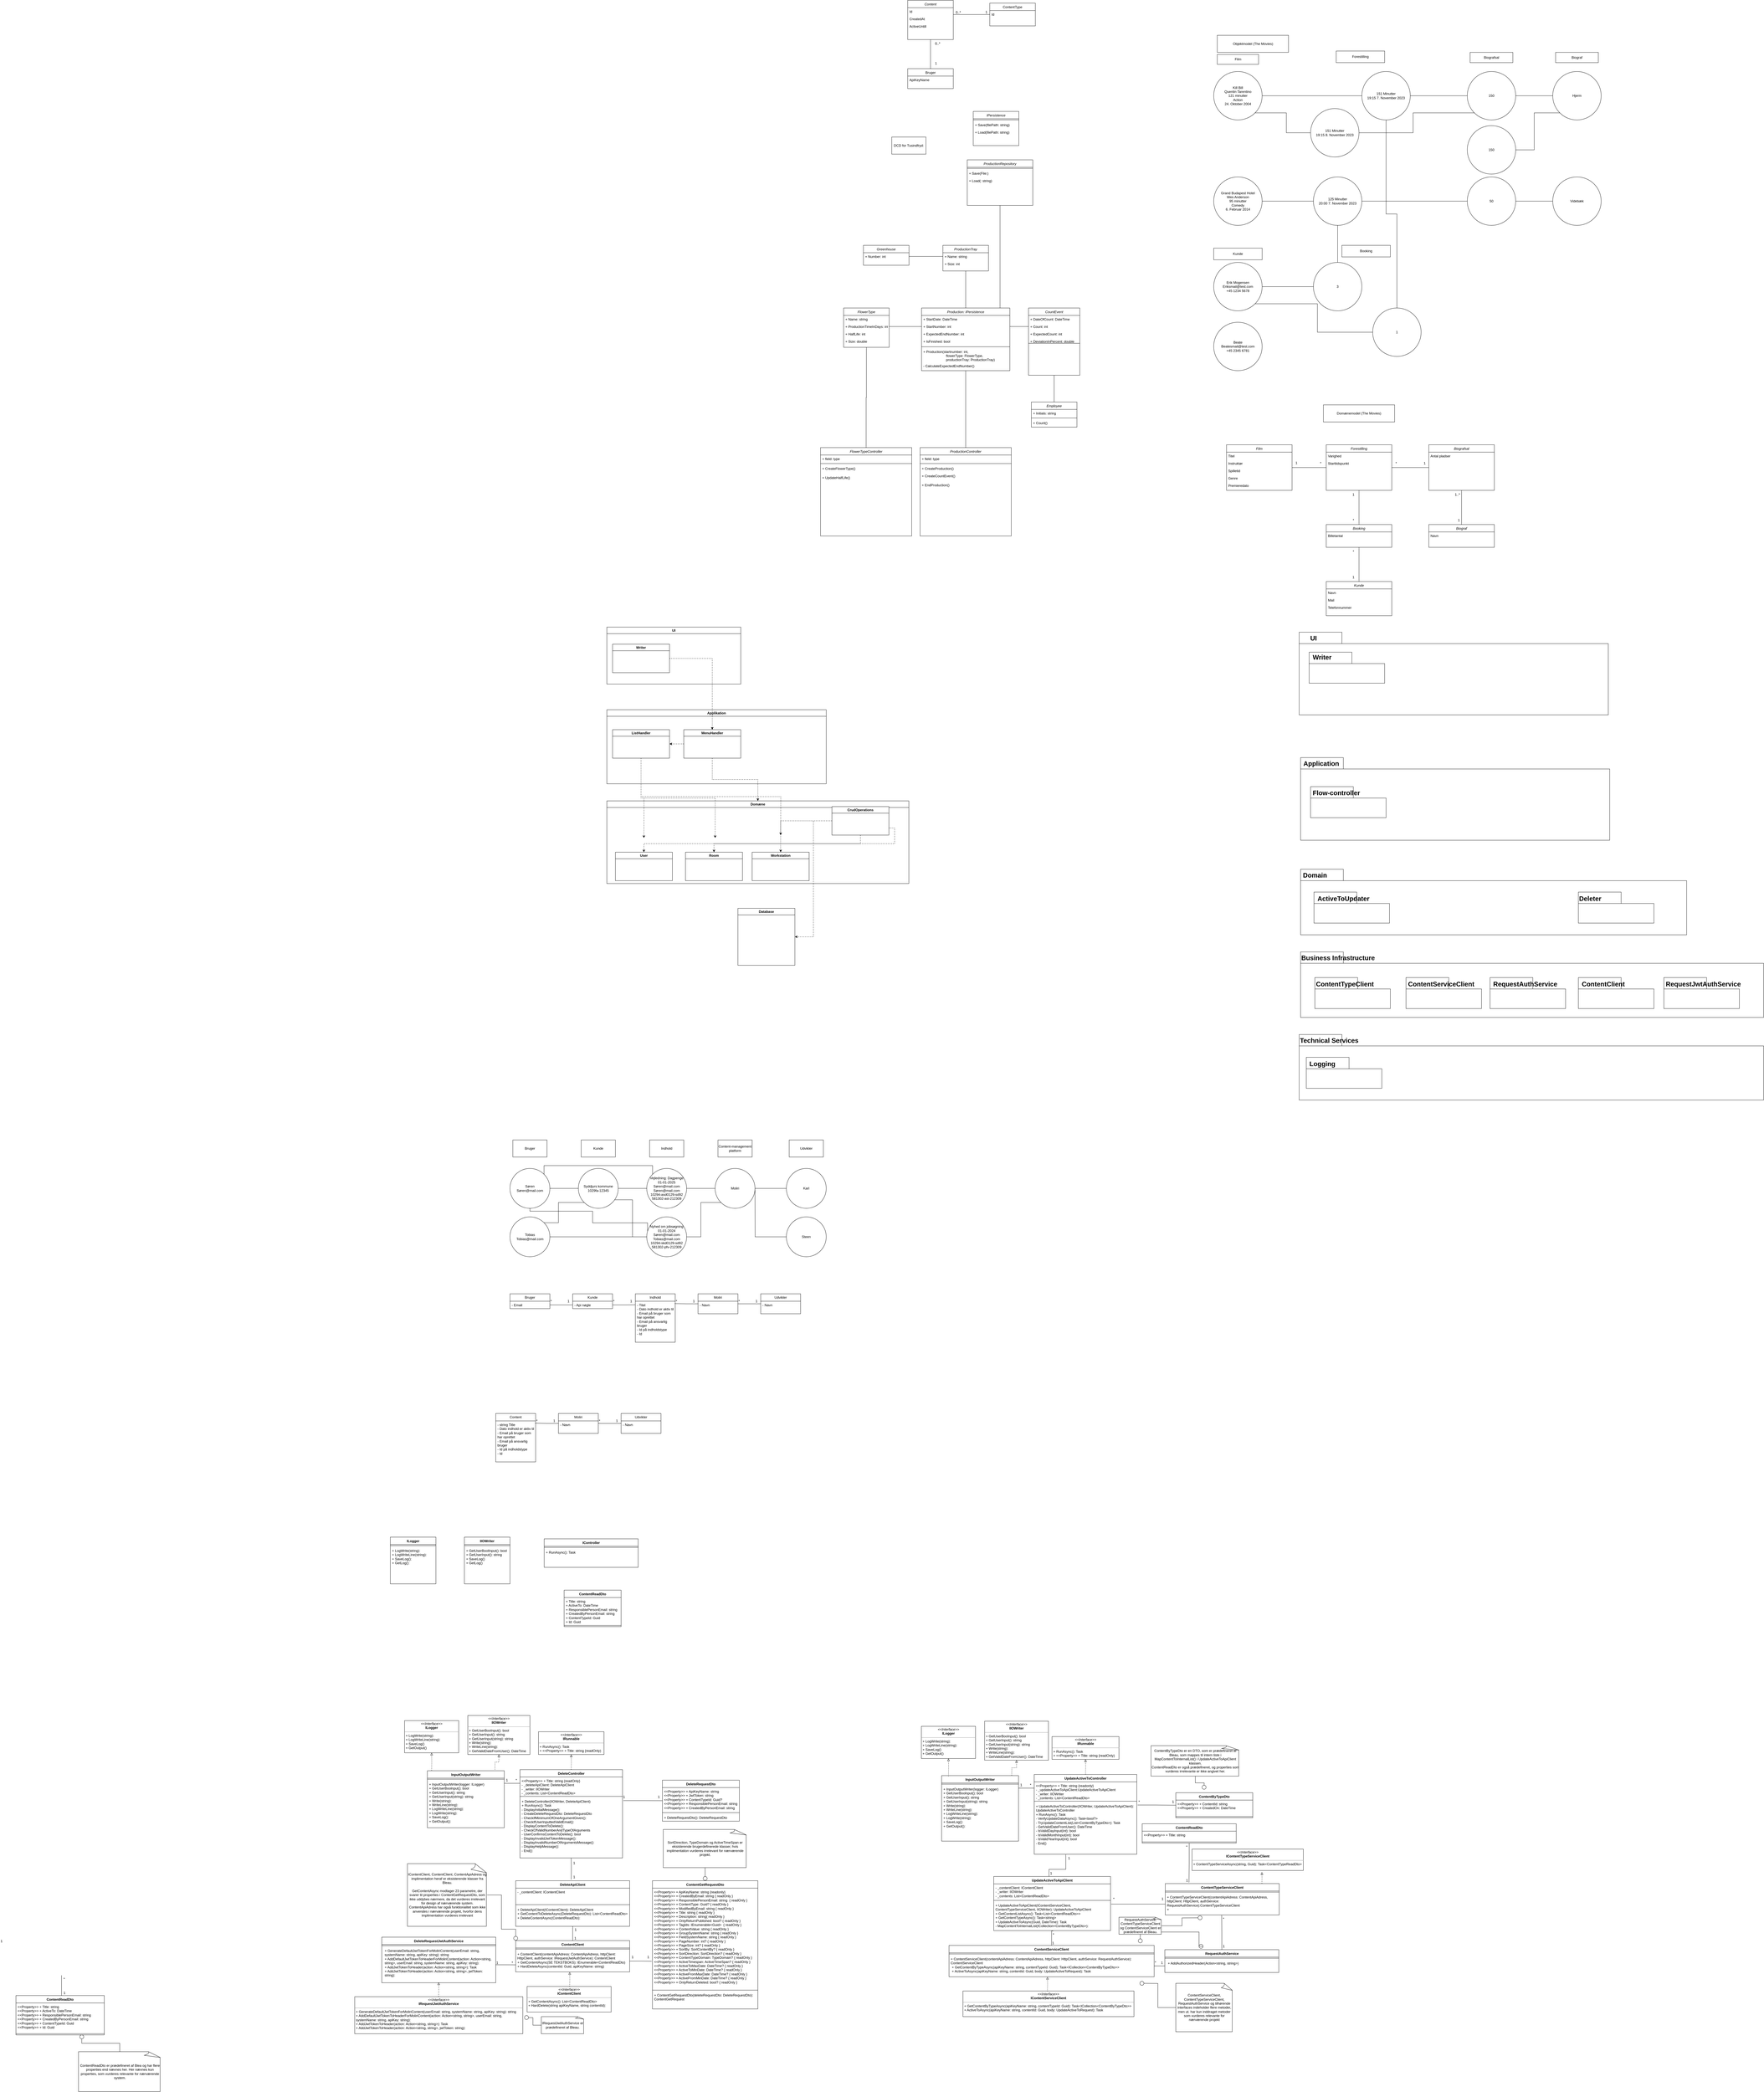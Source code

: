 <mxfile version="22.1.8" type="github">
  <diagram id="C5RBs43oDa-KdzZeNtuy" name="Page-1">
    <mxGraphModel dx="5491" dy="1192" grid="1" gridSize="10" guides="1" tooltips="1" connect="1" arrows="1" fold="1" page="1" pageScale="1" pageWidth="827" pageHeight="1169" math="0" shadow="0">
      <root>
        <mxCell id="WIyWlLk6GJQsqaUBKTNV-0" />
        <mxCell id="WIyWlLk6GJQsqaUBKTNV-1" parent="WIyWlLk6GJQsqaUBKTNV-0" />
        <mxCell id="zkfFHV4jXpPFQw0GAbJ--0" value="Content" style="swimlane;fontStyle=2;align=center;verticalAlign=top;childLayout=stackLayout;horizontal=1;startSize=26;horizontalStack=0;resizeParent=1;resizeLast=0;collapsible=1;marginBottom=0;rounded=0;shadow=0;strokeWidth=1;" parent="WIyWlLk6GJQsqaUBKTNV-1" vertex="1">
          <mxGeometry x="266" y="120" width="160" height="138" as="geometry">
            <mxRectangle x="230" y="140" width="160" height="26" as="alternateBounds" />
          </mxGeometry>
        </mxCell>
        <mxCell id="zkfFHV4jXpPFQw0GAbJ--1" value="Id&#xa;" style="text;align=left;verticalAlign=top;spacingLeft=4;spacingRight=4;overflow=hidden;rotatable=0;points=[[0,0.5],[1,0.5]];portConstraint=eastwest;" parent="zkfFHV4jXpPFQw0GAbJ--0" vertex="1">
          <mxGeometry y="26" width="160" height="26" as="geometry" />
        </mxCell>
        <mxCell id="4FZxqbyA3m_zLKk_ck_h-2" value="CreatedAt " style="text;align=left;verticalAlign=top;spacingLeft=4;spacingRight=4;overflow=hidden;rotatable=0;points=[[0,0.5],[1,0.5]];portConstraint=eastwest;" parent="zkfFHV4jXpPFQw0GAbJ--0" vertex="1">
          <mxGeometry y="52" width="160" height="26" as="geometry" />
        </mxCell>
        <mxCell id="4FZxqbyA3m_zLKk_ck_h-3" value="ActiveUntill" style="text;align=left;verticalAlign=top;spacingLeft=4;spacingRight=4;overflow=hidden;rotatable=0;points=[[0,0.5],[1,0.5]];portConstraint=eastwest;" parent="zkfFHV4jXpPFQw0GAbJ--0" vertex="1">
          <mxGeometry y="78" width="160" height="26" as="geometry" />
        </mxCell>
        <mxCell id="zkfFHV4jXpPFQw0GAbJ--13" value="Bruger" style="swimlane;fontStyle=0;align=center;verticalAlign=top;childLayout=stackLayout;horizontal=1;startSize=26;horizontalStack=0;resizeParent=1;resizeLast=0;collapsible=1;marginBottom=0;rounded=0;shadow=0;strokeWidth=1;" parent="WIyWlLk6GJQsqaUBKTNV-1" vertex="1">
          <mxGeometry x="266" y="360" width="160" height="70" as="geometry">
            <mxRectangle x="340" y="380" width="170" height="26" as="alternateBounds" />
          </mxGeometry>
        </mxCell>
        <mxCell id="zkfFHV4jXpPFQw0GAbJ--14" value="ApiKeyName" style="text;align=left;verticalAlign=top;spacingLeft=4;spacingRight=4;overflow=hidden;rotatable=0;points=[[0,0.5],[1,0.5]];portConstraint=eastwest;" parent="zkfFHV4jXpPFQw0GAbJ--13" vertex="1">
          <mxGeometry y="26" width="160" height="26" as="geometry" />
        </mxCell>
        <mxCell id="zkfFHV4jXpPFQw0GAbJ--16" value="" style="endArrow=none;endSize=10;endFill=0;shadow=0;strokeWidth=1;rounded=0;edgeStyle=elbowEdgeStyle;elbow=vertical;" parent="WIyWlLk6GJQsqaUBKTNV-1" source="zkfFHV4jXpPFQw0GAbJ--13" target="zkfFHV4jXpPFQw0GAbJ--0" edge="1">
          <mxGeometry width="160" relative="1" as="geometry">
            <mxPoint x="256" y="373" as="sourcePoint" />
            <mxPoint x="356" y="271" as="targetPoint" />
          </mxGeometry>
        </mxCell>
        <mxCell id="zkfFHV4jXpPFQw0GAbJ--17" value="ContentType" style="swimlane;fontStyle=0;align=center;verticalAlign=top;childLayout=stackLayout;horizontal=1;startSize=26;horizontalStack=0;resizeParent=1;resizeLast=0;collapsible=1;marginBottom=0;rounded=0;shadow=0;strokeWidth=1;" parent="WIyWlLk6GJQsqaUBKTNV-1" vertex="1">
          <mxGeometry x="554" y="130" width="160" height="80" as="geometry">
            <mxRectangle x="550" y="140" width="160" height="26" as="alternateBounds" />
          </mxGeometry>
        </mxCell>
        <mxCell id="zkfFHV4jXpPFQw0GAbJ--18" value="Id" style="text;align=left;verticalAlign=top;spacingLeft=4;spacingRight=4;overflow=hidden;rotatable=0;points=[[0,0.5],[1,0.5]];portConstraint=eastwest;" parent="zkfFHV4jXpPFQw0GAbJ--17" vertex="1">
          <mxGeometry y="26" width="160" height="26" as="geometry" />
        </mxCell>
        <mxCell id="zkfFHV4jXpPFQw0GAbJ--26" value="" style="endArrow=none;shadow=0;strokeWidth=1;rounded=0;endFill=0;edgeStyle=elbowEdgeStyle;elbow=vertical;" parent="WIyWlLk6GJQsqaUBKTNV-1" source="zkfFHV4jXpPFQw0GAbJ--0" target="zkfFHV4jXpPFQw0GAbJ--17" edge="1">
          <mxGeometry x="0.5" y="41" relative="1" as="geometry">
            <mxPoint x="426" y="192" as="sourcePoint" />
            <mxPoint x="586" y="192" as="targetPoint" />
            <mxPoint x="-40" y="32" as="offset" />
          </mxGeometry>
        </mxCell>
        <mxCell id="zkfFHV4jXpPFQw0GAbJ--28" value="1" style="resizable=0;align=right;verticalAlign=bottom;labelBackgroundColor=none;fontSize=12;" parent="zkfFHV4jXpPFQw0GAbJ--26" connectable="0" vertex="1">
          <mxGeometry x="1" relative="1" as="geometry">
            <mxPoint x="-7" as="offset" />
          </mxGeometry>
        </mxCell>
        <mxCell id="4FZxqbyA3m_zLKk_ck_h-0" value="0..*" style="resizable=0;align=right;verticalAlign=bottom;labelBackgroundColor=none;fontSize=12;" parent="WIyWlLk6GJQsqaUBKTNV-1" connectable="0" vertex="1">
          <mxGeometry x="576" y="189" as="geometry">
            <mxPoint x="-122" y="-18" as="offset" />
          </mxGeometry>
        </mxCell>
        <mxCell id="4FZxqbyA3m_zLKk_ck_h-9" value="&lt;span style=&quot;color: rgb(0, 0, 0); font-family: Helvetica; font-size: 12px; font-style: normal; font-variant-ligatures: normal; font-variant-caps: normal; font-weight: 400; letter-spacing: normal; orphans: 2; text-align: right; text-indent: 0px; text-transform: none; widows: 2; word-spacing: 0px; -webkit-text-stroke-width: 0px; background-color: rgb(251, 251, 251); text-decoration-thickness: initial; text-decoration-style: initial; text-decoration-color: initial; float: none; display: inline !important;&quot;&gt;0..*&lt;/span&gt;" style="text;whiteSpace=wrap;html=1;" parent="WIyWlLk6GJQsqaUBKTNV-1" vertex="1">
          <mxGeometry x="360" y="258" width="50" height="40" as="geometry" />
        </mxCell>
        <mxCell id="4FZxqbyA3m_zLKk_ck_h-10" value="1" style="resizable=0;align=right;verticalAlign=bottom;labelBackgroundColor=none;fontSize=12;" parent="WIyWlLk6GJQsqaUBKTNV-1" connectable="0" vertex="1">
          <mxGeometry x="370.002" y="350.001" as="geometry" />
        </mxCell>
        <mxCell id="wz0sMh5TRBvfDvwZqKFG-0" value="Greenhouse" style="swimlane;fontStyle=2;align=center;verticalAlign=top;childLayout=stackLayout;horizontal=1;startSize=26;horizontalStack=0;resizeParent=1;resizeLast=0;collapsible=1;marginBottom=0;rounded=0;shadow=0;strokeWidth=1;" parent="WIyWlLk6GJQsqaUBKTNV-1" vertex="1">
          <mxGeometry x="110.5" y="980" width="160" height="70" as="geometry">
            <mxRectangle x="230" y="140" width="160" height="26" as="alternateBounds" />
          </mxGeometry>
        </mxCell>
        <mxCell id="wz0sMh5TRBvfDvwZqKFG-1" value="+ Number: int" style="text;align=left;verticalAlign=top;spacingLeft=4;spacingRight=4;overflow=hidden;rotatable=0;points=[[0,0.5],[1,0.5]];portConstraint=eastwest;" parent="wz0sMh5TRBvfDvwZqKFG-0" vertex="1">
          <mxGeometry y="26" width="160" height="26" as="geometry" />
        </mxCell>
        <mxCell id="wz0sMh5TRBvfDvwZqKFG-4" value="DCD for Tusindfryd:" style="rounded=0;whiteSpace=wrap;html=1;" parent="WIyWlLk6GJQsqaUBKTNV-1" vertex="1">
          <mxGeometry x="210" y="600" width="120" height="60" as="geometry" />
        </mxCell>
        <mxCell id="wz0sMh5TRBvfDvwZqKFG-28" style="edgeStyle=orthogonalEdgeStyle;rounded=0;orthogonalLoop=1;jettySize=auto;html=1;exitX=0.5;exitY=1;exitDx=0;exitDy=0;entryX=0.5;entryY=0;entryDx=0;entryDy=0;endArrow=none;endFill=0;" parent="WIyWlLk6GJQsqaUBKTNV-1" source="wz0sMh5TRBvfDvwZqKFG-5" target="wz0sMh5TRBvfDvwZqKFG-10" edge="1">
          <mxGeometry relative="1" as="geometry" />
        </mxCell>
        <mxCell id="wz0sMh5TRBvfDvwZqKFG-5" value="ProductionTray" style="swimlane;fontStyle=2;align=center;verticalAlign=top;childLayout=stackLayout;horizontal=1;startSize=26;horizontalStack=0;resizeParent=1;resizeLast=0;collapsible=1;marginBottom=0;rounded=0;shadow=0;strokeWidth=1;" parent="WIyWlLk6GJQsqaUBKTNV-1" vertex="1">
          <mxGeometry x="389.5" y="980" width="160" height="90" as="geometry">
            <mxRectangle x="230" y="140" width="160" height="26" as="alternateBounds" />
          </mxGeometry>
        </mxCell>
        <mxCell id="wz0sMh5TRBvfDvwZqKFG-6" value="+ Name: string" style="text;align=left;verticalAlign=top;spacingLeft=4;spacingRight=4;overflow=hidden;rotatable=0;points=[[0,0.5],[1,0.5]];portConstraint=eastwest;" parent="wz0sMh5TRBvfDvwZqKFG-5" vertex="1">
          <mxGeometry y="26" width="160" height="26" as="geometry" />
        </mxCell>
        <mxCell id="wz0sMh5TRBvfDvwZqKFG-7" value="+ Size: int" style="text;align=left;verticalAlign=top;spacingLeft=4;spacingRight=4;overflow=hidden;rotatable=0;points=[[0,0.5],[1,0.5]];portConstraint=eastwest;" parent="wz0sMh5TRBvfDvwZqKFG-5" vertex="1">
          <mxGeometry y="52" width="160" height="26" as="geometry" />
        </mxCell>
        <mxCell id="wz0sMh5TRBvfDvwZqKFG-10" value="Production: IPersistence" style="swimlane;fontStyle=2;align=center;verticalAlign=top;childLayout=stackLayout;horizontal=1;startSize=26;horizontalStack=0;resizeParent=1;resizeLast=0;collapsible=1;marginBottom=0;rounded=0;shadow=0;strokeWidth=1;" parent="WIyWlLk6GJQsqaUBKTNV-1" vertex="1">
          <mxGeometry x="314.5" y="1200" width="310" height="220" as="geometry">
            <mxRectangle x="230" y="140" width="160" height="26" as="alternateBounds" />
          </mxGeometry>
        </mxCell>
        <mxCell id="wz0sMh5TRBvfDvwZqKFG-11" value="+ StartDate: DateTime" style="text;align=left;verticalAlign=top;spacingLeft=4;spacingRight=4;overflow=hidden;rotatable=0;points=[[0,0.5],[1,0.5]];portConstraint=eastwest;" parent="wz0sMh5TRBvfDvwZqKFG-10" vertex="1">
          <mxGeometry y="26" width="310" height="26" as="geometry" />
        </mxCell>
        <mxCell id="wz0sMh5TRBvfDvwZqKFG-12" value="+ StartNumber: int" style="text;align=left;verticalAlign=top;spacingLeft=4;spacingRight=4;overflow=hidden;rotatable=0;points=[[0,0.5],[1,0.5]];portConstraint=eastwest;" parent="wz0sMh5TRBvfDvwZqKFG-10" vertex="1">
          <mxGeometry y="52" width="310" height="26" as="geometry" />
        </mxCell>
        <mxCell id="wz0sMh5TRBvfDvwZqKFG-13" value="+ ExpectedEndNumber: int" style="text;align=left;verticalAlign=top;spacingLeft=4;spacingRight=4;overflow=hidden;rotatable=0;points=[[0,0.5],[1,0.5]];portConstraint=eastwest;" parent="wz0sMh5TRBvfDvwZqKFG-10" vertex="1">
          <mxGeometry y="78" width="310" height="26" as="geometry" />
        </mxCell>
        <mxCell id="wz0sMh5TRBvfDvwZqKFG-14" value="+ IsFinished: bool" style="text;align=left;verticalAlign=top;spacingLeft=4;spacingRight=4;overflow=hidden;rotatable=0;points=[[0,0.5],[1,0.5]];portConstraint=eastwest;" parent="wz0sMh5TRBvfDvwZqKFG-10" vertex="1">
          <mxGeometry y="104" width="310" height="28" as="geometry" />
        </mxCell>
        <mxCell id="wz0sMh5TRBvfDvwZqKFG-43" value="" style="line;strokeWidth=1;fillColor=none;align=left;verticalAlign=middle;spacingTop=-1;spacingLeft=3;spacingRight=3;rotatable=0;labelPosition=right;points=[];portConstraint=eastwest;strokeColor=inherit;" parent="wz0sMh5TRBvfDvwZqKFG-10" vertex="1">
          <mxGeometry y="132" width="310" height="8" as="geometry" />
        </mxCell>
        <mxCell id="wz0sMh5TRBvfDvwZqKFG-62" value="+ Production(startnumber: int, &#xa;                        flowerType: FlowerType,&#xa;                        productionTray: ProductionTray)&#xa;&#xa;" style="text;align=left;verticalAlign=top;spacingLeft=4;spacingRight=4;overflow=hidden;rotatable=0;points=[[0,0.5],[1,0.5]];portConstraint=eastwest;" parent="wz0sMh5TRBvfDvwZqKFG-10" vertex="1">
          <mxGeometry y="140" width="310" height="50" as="geometry" />
        </mxCell>
        <mxCell id="wz0sMh5TRBvfDvwZqKFG-63" value="- CalculateExpectedEndNumber()&#xa;" style="text;align=left;verticalAlign=top;spacingLeft=4;spacingRight=4;overflow=hidden;rotatable=0;points=[[0,0.5],[1,0.5]];portConstraint=eastwest;" parent="wz0sMh5TRBvfDvwZqKFG-10" vertex="1">
          <mxGeometry y="190" width="310" height="30" as="geometry" />
        </mxCell>
        <mxCell id="wz0sMh5TRBvfDvwZqKFG-31" style="edgeStyle=orthogonalEdgeStyle;rounded=0;orthogonalLoop=1;jettySize=auto;html=1;exitX=0.5;exitY=1;exitDx=0;exitDy=0;entryX=0.5;entryY=0;entryDx=0;entryDy=0;endArrow=none;endFill=0;" parent="WIyWlLk6GJQsqaUBKTNV-1" source="wz0sMh5TRBvfDvwZqKFG-15" target="wz0sMh5TRBvfDvwZqKFG-20" edge="1">
          <mxGeometry relative="1" as="geometry" />
        </mxCell>
        <mxCell id="wz0sMh5TRBvfDvwZqKFG-15" value="CountEvent" style="swimlane;fontStyle=2;align=center;verticalAlign=top;childLayout=stackLayout;horizontal=1;startSize=26;horizontalStack=0;resizeParent=1;resizeLast=0;collapsible=1;marginBottom=0;rounded=0;shadow=0;strokeWidth=1;" parent="WIyWlLk6GJQsqaUBKTNV-1" vertex="1">
          <mxGeometry x="690" y="1200" width="180" height="236" as="geometry">
            <mxRectangle x="230" y="140" width="160" height="26" as="alternateBounds" />
          </mxGeometry>
        </mxCell>
        <mxCell id="wz0sMh5TRBvfDvwZqKFG-16" value="+ DateOfCount: DateTime" style="text;align=left;verticalAlign=top;spacingLeft=4;spacingRight=4;overflow=hidden;rotatable=0;points=[[0,0.5],[1,0.5]];portConstraint=eastwest;" parent="wz0sMh5TRBvfDvwZqKFG-15" vertex="1">
          <mxGeometry y="26" width="180" height="26" as="geometry" />
        </mxCell>
        <mxCell id="wz0sMh5TRBvfDvwZqKFG-17" value="+ Count: int" style="text;align=left;verticalAlign=top;spacingLeft=4;spacingRight=4;overflow=hidden;rotatable=0;points=[[0,0.5],[1,0.5]];portConstraint=eastwest;" parent="wz0sMh5TRBvfDvwZqKFG-15" vertex="1">
          <mxGeometry y="52" width="180" height="26" as="geometry" />
        </mxCell>
        <mxCell id="wz0sMh5TRBvfDvwZqKFG-18" value="+ ExpectedCount: int" style="text;align=left;verticalAlign=top;spacingLeft=4;spacingRight=4;overflow=hidden;rotatable=0;points=[[0,0.5],[1,0.5]];portConstraint=eastwest;" parent="wz0sMh5TRBvfDvwZqKFG-15" vertex="1">
          <mxGeometry y="78" width="180" height="26" as="geometry" />
        </mxCell>
        <mxCell id="wz0sMh5TRBvfDvwZqKFG-19" value="+ DeviationInPercent: double" style="text;align=left;verticalAlign=top;spacingLeft=4;spacingRight=4;overflow=hidden;rotatable=0;points=[[0,0.5],[1,0.5]];portConstraint=eastwest;" parent="wz0sMh5TRBvfDvwZqKFG-15" vertex="1">
          <mxGeometry y="104" width="180" height="16" as="geometry" />
        </mxCell>
        <mxCell id="wz0sMh5TRBvfDvwZqKFG-42" value="" style="line;strokeWidth=1;fillColor=none;align=left;verticalAlign=middle;spacingTop=-1;spacingLeft=3;spacingRight=3;rotatable=0;labelPosition=right;points=[];portConstraint=eastwest;strokeColor=inherit;" parent="wz0sMh5TRBvfDvwZqKFG-15" vertex="1">
          <mxGeometry y="120" width="180" height="8" as="geometry" />
        </mxCell>
        <mxCell id="wz0sMh5TRBvfDvwZqKFG-20" value="Employee" style="swimlane;fontStyle=2;align=center;verticalAlign=top;childLayout=stackLayout;horizontal=1;startSize=26;horizontalStack=0;resizeParent=1;resizeLast=0;collapsible=1;marginBottom=0;rounded=0;shadow=0;strokeWidth=1;" parent="WIyWlLk6GJQsqaUBKTNV-1" vertex="1">
          <mxGeometry x="700" y="1530" width="160" height="88" as="geometry">
            <mxRectangle x="230" y="140" width="160" height="26" as="alternateBounds" />
          </mxGeometry>
        </mxCell>
        <mxCell id="wz0sMh5TRBvfDvwZqKFG-21" value="+ Initials: string" style="text;align=left;verticalAlign=top;spacingLeft=4;spacingRight=4;overflow=hidden;rotatable=0;points=[[0,0.5],[1,0.5]];portConstraint=eastwest;" parent="wz0sMh5TRBvfDvwZqKFG-20" vertex="1">
          <mxGeometry y="26" width="160" height="26" as="geometry" />
        </mxCell>
        <mxCell id="wz0sMh5TRBvfDvwZqKFG-46" value="" style="line;strokeWidth=1;fillColor=none;align=left;verticalAlign=middle;spacingTop=-1;spacingLeft=3;spacingRight=3;rotatable=0;labelPosition=right;points=[];portConstraint=eastwest;strokeColor=inherit;" parent="wz0sMh5TRBvfDvwZqKFG-20" vertex="1">
          <mxGeometry y="52" width="160" height="8" as="geometry" />
        </mxCell>
        <mxCell id="wz0sMh5TRBvfDvwZqKFG-44" value="+ Count()" style="text;align=left;verticalAlign=top;spacingLeft=4;spacingRight=4;overflow=hidden;rotatable=0;points=[[0,0.5],[1,0.5]];portConstraint=eastwest;" parent="wz0sMh5TRBvfDvwZqKFG-20" vertex="1">
          <mxGeometry y="60" width="160" height="28" as="geometry" />
        </mxCell>
        <mxCell id="wz0sMh5TRBvfDvwZqKFG-22" value="FlowerType" style="swimlane;fontStyle=2;align=center;verticalAlign=top;childLayout=stackLayout;horizontal=1;startSize=26;horizontalStack=0;resizeParent=1;resizeLast=0;collapsible=1;marginBottom=0;rounded=0;shadow=0;strokeWidth=1;" parent="WIyWlLk6GJQsqaUBKTNV-1" vertex="1">
          <mxGeometry x="41" y="1200" width="160" height="138" as="geometry">
            <mxRectangle x="230" y="140" width="160" height="26" as="alternateBounds" />
          </mxGeometry>
        </mxCell>
        <mxCell id="wz0sMh5TRBvfDvwZqKFG-23" value="+ Name: string" style="text;align=left;verticalAlign=top;spacingLeft=4;spacingRight=4;overflow=hidden;rotatable=0;points=[[0,0.5],[1,0.5]];portConstraint=eastwest;" parent="wz0sMh5TRBvfDvwZqKFG-22" vertex="1">
          <mxGeometry y="26" width="160" height="26" as="geometry" />
        </mxCell>
        <mxCell id="wz0sMh5TRBvfDvwZqKFG-24" value="+ ProductionTimeInDays: int" style="text;align=left;verticalAlign=top;spacingLeft=4;spacingRight=4;overflow=hidden;rotatable=0;points=[[0,0.5],[1,0.5]];portConstraint=eastwest;" parent="wz0sMh5TRBvfDvwZqKFG-22" vertex="1">
          <mxGeometry y="52" width="160" height="26" as="geometry" />
        </mxCell>
        <mxCell id="wz0sMh5TRBvfDvwZqKFG-25" value="+ HalfLife: int" style="text;align=left;verticalAlign=top;spacingLeft=4;spacingRight=4;overflow=hidden;rotatable=0;points=[[0,0.5],[1,0.5]];portConstraint=eastwest;" parent="wz0sMh5TRBvfDvwZqKFG-22" vertex="1">
          <mxGeometry y="78" width="160" height="26" as="geometry" />
        </mxCell>
        <mxCell id="wz0sMh5TRBvfDvwZqKFG-26" value="+ Size: double" style="text;align=left;verticalAlign=top;spacingLeft=4;spacingRight=4;overflow=hidden;rotatable=0;points=[[0,0.5],[1,0.5]];portConstraint=eastwest;" parent="wz0sMh5TRBvfDvwZqKFG-22" vertex="1">
          <mxGeometry y="104" width="160" height="26" as="geometry" />
        </mxCell>
        <mxCell id="wz0sMh5TRBvfDvwZqKFG-27" style="edgeStyle=orthogonalEdgeStyle;rounded=0;orthogonalLoop=1;jettySize=auto;html=1;entryX=0;entryY=0.5;entryDx=0;entryDy=0;endArrow=none;endFill=0;" parent="WIyWlLk6GJQsqaUBKTNV-1" source="wz0sMh5TRBvfDvwZqKFG-1" target="wz0sMh5TRBvfDvwZqKFG-6" edge="1">
          <mxGeometry relative="1" as="geometry" />
        </mxCell>
        <mxCell id="wz0sMh5TRBvfDvwZqKFG-29" style="edgeStyle=orthogonalEdgeStyle;rounded=0;orthogonalLoop=1;jettySize=auto;html=1;exitX=1;exitY=0.5;exitDx=0;exitDy=0;entryX=0;entryY=0.5;entryDx=0;entryDy=0;endArrow=none;endFill=0;" parent="WIyWlLk6GJQsqaUBKTNV-1" source="wz0sMh5TRBvfDvwZqKFG-24" target="wz0sMh5TRBvfDvwZqKFG-12" edge="1">
          <mxGeometry relative="1" as="geometry" />
        </mxCell>
        <mxCell id="wz0sMh5TRBvfDvwZqKFG-30" style="edgeStyle=orthogonalEdgeStyle;rounded=0;orthogonalLoop=1;jettySize=auto;html=1;exitX=1;exitY=0.5;exitDx=0;exitDy=0;entryX=0;entryY=0.5;entryDx=0;entryDy=0;endArrow=none;endFill=0;" parent="WIyWlLk6GJQsqaUBKTNV-1" source="wz0sMh5TRBvfDvwZqKFG-12" target="wz0sMh5TRBvfDvwZqKFG-17" edge="1">
          <mxGeometry relative="1" as="geometry" />
        </mxCell>
        <mxCell id="wz0sMh5TRBvfDvwZqKFG-47" value="ProductionController" style="swimlane;fontStyle=2;align=center;verticalAlign=top;childLayout=stackLayout;horizontal=1;startSize=26;horizontalStack=0;resizeParent=1;resizeLast=0;collapsible=1;marginBottom=0;rounded=0;shadow=0;strokeWidth=1;" parent="WIyWlLk6GJQsqaUBKTNV-1" vertex="1">
          <mxGeometry x="309.5" y="1690" width="320" height="310" as="geometry">
            <mxRectangle x="230" y="140" width="160" height="26" as="alternateBounds" />
          </mxGeometry>
        </mxCell>
        <mxCell id="wz0sMh5TRBvfDvwZqKFG-48" value="+ field: type" style="text;align=left;verticalAlign=top;spacingLeft=4;spacingRight=4;overflow=hidden;rotatable=0;points=[[0,0.5],[1,0.5]];portConstraint=eastwest;" parent="wz0sMh5TRBvfDvwZqKFG-47" vertex="1">
          <mxGeometry y="26" width="320" height="26" as="geometry" />
        </mxCell>
        <mxCell id="wz0sMh5TRBvfDvwZqKFG-52" value="" style="line;strokeWidth=1;fillColor=none;align=left;verticalAlign=middle;spacingTop=-1;spacingLeft=3;spacingRight=3;rotatable=0;labelPosition=right;points=[];portConstraint=eastwest;strokeColor=inherit;" parent="wz0sMh5TRBvfDvwZqKFG-47" vertex="1">
          <mxGeometry y="52" width="320" height="8" as="geometry" />
        </mxCell>
        <mxCell id="wz0sMh5TRBvfDvwZqKFG-53" value="+ CreateProduction()&#xa;" style="text;align=left;verticalAlign=top;spacingLeft=4;spacingRight=4;overflow=hidden;rotatable=0;points=[[0,0.5],[1,0.5]];portConstraint=eastwest;" parent="wz0sMh5TRBvfDvwZqKFG-47" vertex="1">
          <mxGeometry y="60" width="320" height="26" as="geometry" />
        </mxCell>
        <mxCell id="wz0sMh5TRBvfDvwZqKFG-66" value="+ CreateCountEvent()" style="text;align=left;verticalAlign=top;spacingLeft=4;spacingRight=4;overflow=hidden;rotatable=0;points=[[0,0.5],[1,0.5]];portConstraint=eastwest;" parent="wz0sMh5TRBvfDvwZqKFG-47" vertex="1">
          <mxGeometry y="86" width="320" height="32" as="geometry" />
        </mxCell>
        <mxCell id="wz0sMh5TRBvfDvwZqKFG-69" value="+ EndProduction()&#xa;" style="text;align=left;verticalAlign=top;spacingLeft=4;spacingRight=4;overflow=hidden;rotatable=0;points=[[0,0.5],[1,0.5]];portConstraint=eastwest;" parent="wz0sMh5TRBvfDvwZqKFG-47" vertex="1">
          <mxGeometry y="118" width="320" height="26" as="geometry" />
        </mxCell>
        <mxCell id="wz0sMh5TRBvfDvwZqKFG-54" style="edgeStyle=orthogonalEdgeStyle;rounded=0;orthogonalLoop=1;jettySize=auto;html=1;exitX=0.5;exitY=0;exitDx=0;exitDy=0;entryX=0.5;entryY=1;entryDx=0;entryDy=0;endArrow=none;endFill=0;" parent="WIyWlLk6GJQsqaUBKTNV-1" source="wz0sMh5TRBvfDvwZqKFG-47" target="wz0sMh5TRBvfDvwZqKFG-10" edge="1">
          <mxGeometry relative="1" as="geometry">
            <mxPoint x="250" y="1275" as="sourcePoint" />
            <mxPoint x="369" y="1275" as="targetPoint" />
          </mxGeometry>
        </mxCell>
        <mxCell id="wz0sMh5TRBvfDvwZqKFG-55" value="IPersistence" style="swimlane;fontStyle=2;align=center;verticalAlign=top;childLayout=stackLayout;horizontal=1;startSize=26;horizontalStack=0;resizeParent=1;resizeLast=0;collapsible=1;marginBottom=0;rounded=0;shadow=0;strokeWidth=1;" parent="WIyWlLk6GJQsqaUBKTNV-1" vertex="1">
          <mxGeometry x="496" y="510" width="160" height="120" as="geometry">
            <mxRectangle x="230" y="140" width="160" height="26" as="alternateBounds" />
          </mxGeometry>
        </mxCell>
        <mxCell id="wz0sMh5TRBvfDvwZqKFG-58" value="" style="line;strokeWidth=1;fillColor=none;align=left;verticalAlign=middle;spacingTop=-1;spacingLeft=3;spacingRight=3;rotatable=0;labelPosition=right;points=[];portConstraint=eastwest;strokeColor=inherit;" parent="wz0sMh5TRBvfDvwZqKFG-55" vertex="1">
          <mxGeometry y="26" width="160" height="8" as="geometry" />
        </mxCell>
        <mxCell id="wz0sMh5TRBvfDvwZqKFG-56" value="+ Save(filePath: string)" style="text;align=left;verticalAlign=top;spacingLeft=4;spacingRight=4;overflow=hidden;rotatable=0;points=[[0,0.5],[1,0.5]];portConstraint=eastwest;" parent="wz0sMh5TRBvfDvwZqKFG-55" vertex="1">
          <mxGeometry y="34" width="160" height="26" as="geometry" />
        </mxCell>
        <mxCell id="wz0sMh5TRBvfDvwZqKFG-61" value="+ Load(filePath: string)" style="text;align=left;verticalAlign=top;spacingLeft=4;spacingRight=4;overflow=hidden;rotatable=0;points=[[0,0.5],[1,0.5]];portConstraint=eastwest;" parent="wz0sMh5TRBvfDvwZqKFG-55" vertex="1">
          <mxGeometry y="60" width="160" height="26" as="geometry" />
        </mxCell>
        <mxCell id="wz0sMh5TRBvfDvwZqKFG-70" value="FlowerTypeController" style="swimlane;fontStyle=2;align=center;verticalAlign=top;childLayout=stackLayout;horizontal=1;startSize=26;horizontalStack=0;resizeParent=1;resizeLast=0;collapsible=1;marginBottom=0;rounded=0;shadow=0;strokeWidth=1;" parent="WIyWlLk6GJQsqaUBKTNV-1" vertex="1">
          <mxGeometry x="-40" y="1690" width="320" height="310" as="geometry">
            <mxRectangle x="230" y="140" width="160" height="26" as="alternateBounds" />
          </mxGeometry>
        </mxCell>
        <mxCell id="wz0sMh5TRBvfDvwZqKFG-71" value="+ field: type" style="text;align=left;verticalAlign=top;spacingLeft=4;spacingRight=4;overflow=hidden;rotatable=0;points=[[0,0.5],[1,0.5]];portConstraint=eastwest;" parent="wz0sMh5TRBvfDvwZqKFG-70" vertex="1">
          <mxGeometry y="26" width="320" height="26" as="geometry" />
        </mxCell>
        <mxCell id="wz0sMh5TRBvfDvwZqKFG-72" value="" style="line;strokeWidth=1;fillColor=none;align=left;verticalAlign=middle;spacingTop=-1;spacingLeft=3;spacingRight=3;rotatable=0;labelPosition=right;points=[];portConstraint=eastwest;strokeColor=inherit;" parent="wz0sMh5TRBvfDvwZqKFG-70" vertex="1">
          <mxGeometry y="52" width="320" height="8" as="geometry" />
        </mxCell>
        <mxCell id="wz0sMh5TRBvfDvwZqKFG-74" value="+ CreateFlowerType()" style="text;align=left;verticalAlign=top;spacingLeft=4;spacingRight=4;overflow=hidden;rotatable=0;points=[[0,0.5],[1,0.5]];portConstraint=eastwest;" parent="wz0sMh5TRBvfDvwZqKFG-70" vertex="1">
          <mxGeometry y="60" width="320" height="32" as="geometry" />
        </mxCell>
        <mxCell id="wz0sMh5TRBvfDvwZqKFG-77" value="+ UpdateHalfLife()&#xa;" style="text;align=left;verticalAlign=top;spacingLeft=4;spacingRight=4;overflow=hidden;rotatable=0;points=[[0,0.5],[1,0.5]];portConstraint=eastwest;" parent="wz0sMh5TRBvfDvwZqKFG-70" vertex="1">
          <mxGeometry y="92" width="320" height="26" as="geometry" />
        </mxCell>
        <mxCell id="wz0sMh5TRBvfDvwZqKFG-78" style="edgeStyle=orthogonalEdgeStyle;rounded=0;orthogonalLoop=1;jettySize=auto;html=1;exitX=0.5;exitY=0;exitDx=0;exitDy=0;entryX=0.5;entryY=1;entryDx=0;entryDy=0;endArrow=none;endFill=0;" parent="WIyWlLk6GJQsqaUBKTNV-1" source="wz0sMh5TRBvfDvwZqKFG-70" target="wz0sMh5TRBvfDvwZqKFG-22" edge="1">
          <mxGeometry relative="1" as="geometry">
            <mxPoint x="480" y="1700" as="sourcePoint" />
            <mxPoint x="480" y="1430" as="targetPoint" />
          </mxGeometry>
        </mxCell>
        <mxCell id="wz0sMh5TRBvfDvwZqKFG-79" style="edgeStyle=orthogonalEdgeStyle;rounded=0;orthogonalLoop=1;jettySize=auto;html=1;entryX=0.5;entryY=0;entryDx=0;entryDy=0;endArrow=none;endFill=0;exitX=0.5;exitY=1;exitDx=0;exitDy=0;" parent="WIyWlLk6GJQsqaUBKTNV-1" source="wz0sMh5TRBvfDvwZqKFG-81" edge="1">
          <mxGeometry relative="1" as="geometry">
            <mxPoint x="590" y="840" as="sourcePoint" />
            <mxPoint x="590" y="1200" as="targetPoint" />
          </mxGeometry>
        </mxCell>
        <mxCell id="wz0sMh5TRBvfDvwZqKFG-81" value="ProductionRepository" style="swimlane;fontStyle=2;align=center;verticalAlign=top;childLayout=stackLayout;horizontal=1;startSize=26;horizontalStack=0;resizeParent=1;resizeLast=0;collapsible=1;marginBottom=0;rounded=0;shadow=0;strokeWidth=1;" parent="WIyWlLk6GJQsqaUBKTNV-1" vertex="1">
          <mxGeometry x="475" y="680" width="230" height="160" as="geometry">
            <mxRectangle x="230" y="140" width="160" height="26" as="alternateBounds" />
          </mxGeometry>
        </mxCell>
        <mxCell id="wz0sMh5TRBvfDvwZqKFG-82" value="" style="line;strokeWidth=1;fillColor=none;align=left;verticalAlign=middle;spacingTop=-1;spacingLeft=3;spacingRight=3;rotatable=0;labelPosition=right;points=[];portConstraint=eastwest;strokeColor=inherit;" parent="wz0sMh5TRBvfDvwZqKFG-81" vertex="1">
          <mxGeometry y="26" width="230" height="8" as="geometry" />
        </mxCell>
        <mxCell id="wz0sMh5TRBvfDvwZqKFG-83" value="+ Save(File:)" style="text;align=left;verticalAlign=top;spacingLeft=4;spacingRight=4;overflow=hidden;rotatable=0;points=[[0,0.5],[1,0.5]];portConstraint=eastwest;" parent="wz0sMh5TRBvfDvwZqKFG-81" vertex="1">
          <mxGeometry y="34" width="230" height="26" as="geometry" />
        </mxCell>
        <mxCell id="wz0sMh5TRBvfDvwZqKFG-84" value="+ Load(: string)" style="text;align=left;verticalAlign=top;spacingLeft=4;spacingRight=4;overflow=hidden;rotatable=0;points=[[0,0.5],[1,0.5]];portConstraint=eastwest;" parent="wz0sMh5TRBvfDvwZqKFG-81" vertex="1">
          <mxGeometry y="60" width="230" height="26" as="geometry" />
        </mxCell>
        <mxCell id="4UGHMWYXxqKN3dNCoF7V-71" style="edgeStyle=orthogonalEdgeStyle;rounded=0;orthogonalLoop=1;jettySize=auto;html=1;exitX=1;exitY=0.5;exitDx=0;exitDy=0;entryX=0;entryY=0.5;entryDx=0;entryDy=0;endArrow=none;endFill=0;" parent="WIyWlLk6GJQsqaUBKTNV-1" source="4UGHMWYXxqKN3dNCoF7V-0" target="4UGHMWYXxqKN3dNCoF7V-68" edge="1">
          <mxGeometry relative="1" as="geometry" />
        </mxCell>
        <mxCell id="4UGHMWYXxqKN3dNCoF7V-97" style="edgeStyle=orthogonalEdgeStyle;rounded=0;orthogonalLoop=1;jettySize=auto;html=1;exitX=1;exitY=1;exitDx=0;exitDy=0;entryX=0;entryY=0.5;entryDx=0;entryDy=0;endArrow=none;endFill=0;" parent="WIyWlLk6GJQsqaUBKTNV-1" source="4UGHMWYXxqKN3dNCoF7V-0" target="4UGHMWYXxqKN3dNCoF7V-96" edge="1">
          <mxGeometry relative="1" as="geometry" />
        </mxCell>
        <mxCell id="4UGHMWYXxqKN3dNCoF7V-0" value="Kill Bill&lt;br&gt;Quentin Tarentino&lt;br&gt;121 minutter&lt;br&gt;Action&lt;br&gt;24. Oktober 2004" style="ellipse;whiteSpace=wrap;html=1;aspect=fixed;" parent="WIyWlLk6GJQsqaUBKTNV-1" vertex="1">
          <mxGeometry x="1340" y="370" width="170" height="170" as="geometry" />
        </mxCell>
        <mxCell id="4UGHMWYXxqKN3dNCoF7V-1" value="Objektmodel (The Movies)" style="rounded=0;whiteSpace=wrap;html=1;" parent="WIyWlLk6GJQsqaUBKTNV-1" vertex="1">
          <mxGeometry x="1352.5" y="242.8" width="250" height="60" as="geometry" />
        </mxCell>
        <mxCell id="4UGHMWYXxqKN3dNCoF7V-2" value="Domænemodel (The Movies)" style="rounded=0;whiteSpace=wrap;html=1;" parent="WIyWlLk6GJQsqaUBKTNV-1" vertex="1">
          <mxGeometry x="1725" y="1540" width="250" height="60" as="geometry" />
        </mxCell>
        <mxCell id="4UGHMWYXxqKN3dNCoF7V-72" style="edgeStyle=orthogonalEdgeStyle;rounded=0;orthogonalLoop=1;jettySize=auto;html=1;entryX=0;entryY=0.5;entryDx=0;entryDy=0;endArrow=none;endFill=0;" parent="WIyWlLk6GJQsqaUBKTNV-1" source="4UGHMWYXxqKN3dNCoF7V-11" target="4UGHMWYXxqKN3dNCoF7V-20" edge="1">
          <mxGeometry relative="1" as="geometry" />
        </mxCell>
        <mxCell id="4UGHMWYXxqKN3dNCoF7V-11" value="Film" style="swimlane;fontStyle=2;align=center;verticalAlign=top;childLayout=stackLayout;horizontal=1;startSize=26;horizontalStack=0;resizeParent=1;resizeLast=0;collapsible=1;marginBottom=0;rounded=0;shadow=0;strokeWidth=1;" parent="WIyWlLk6GJQsqaUBKTNV-1" vertex="1">
          <mxGeometry x="1385" y="1680" width="230" height="160" as="geometry">
            <mxRectangle x="230" y="140" width="160" height="26" as="alternateBounds" />
          </mxGeometry>
        </mxCell>
        <mxCell id="4UGHMWYXxqKN3dNCoF7V-14" value="Titel" style="text;align=left;verticalAlign=top;spacingLeft=4;spacingRight=4;overflow=hidden;rotatable=0;points=[[0,0.5],[1,0.5]];portConstraint=eastwest;" parent="4UGHMWYXxqKN3dNCoF7V-11" vertex="1">
          <mxGeometry y="26" width="230" height="26" as="geometry" />
        </mxCell>
        <mxCell id="4UGHMWYXxqKN3dNCoF7V-65" value="Instruktør" style="text;align=left;verticalAlign=top;spacingLeft=4;spacingRight=4;overflow=hidden;rotatable=0;points=[[0,0.5],[1,0.5]];portConstraint=eastwest;" parent="4UGHMWYXxqKN3dNCoF7V-11" vertex="1">
          <mxGeometry y="52" width="230" height="26" as="geometry" />
        </mxCell>
        <mxCell id="4UGHMWYXxqKN3dNCoF7V-19" value="Spilletid" style="text;align=left;verticalAlign=top;spacingLeft=4;spacingRight=4;overflow=hidden;rotatable=0;points=[[0,0.5],[1,0.5]];portConstraint=eastwest;" parent="4UGHMWYXxqKN3dNCoF7V-11" vertex="1">
          <mxGeometry y="78" width="230" height="26" as="geometry" />
        </mxCell>
        <mxCell id="4UGHMWYXxqKN3dNCoF7V-18" value="Genre" style="text;align=left;verticalAlign=top;spacingLeft=4;spacingRight=4;overflow=hidden;rotatable=0;points=[[0,0.5],[1,0.5]];portConstraint=eastwest;" parent="4UGHMWYXxqKN3dNCoF7V-11" vertex="1">
          <mxGeometry y="104" width="230" height="26" as="geometry" />
        </mxCell>
        <mxCell id="4UGHMWYXxqKN3dNCoF7V-16" value="Premieredato" style="text;align=left;verticalAlign=top;spacingLeft=4;spacingRight=4;overflow=hidden;rotatable=0;points=[[0,0.5],[1,0.5]];portConstraint=eastwest;" parent="4UGHMWYXxqKN3dNCoF7V-11" vertex="1">
          <mxGeometry y="130" width="230" height="26" as="geometry" />
        </mxCell>
        <mxCell id="4UGHMWYXxqKN3dNCoF7V-45" style="edgeStyle=orthogonalEdgeStyle;rounded=0;orthogonalLoop=1;jettySize=auto;html=1;exitX=0.5;exitY=1;exitDx=0;exitDy=0;entryX=0.5;entryY=0;entryDx=0;entryDy=0;endArrow=none;endFill=0;" parent="WIyWlLk6GJQsqaUBKTNV-1" source="4UGHMWYXxqKN3dNCoF7V-20" target="4UGHMWYXxqKN3dNCoF7V-35" edge="1">
          <mxGeometry relative="1" as="geometry" />
        </mxCell>
        <mxCell id="4UGHMWYXxqKN3dNCoF7V-57" style="edgeStyle=orthogonalEdgeStyle;rounded=0;orthogonalLoop=1;jettySize=auto;html=1;exitX=1;exitY=0.5;exitDx=0;exitDy=0;entryX=0;entryY=0.5;entryDx=0;entryDy=0;endArrow=none;endFill=0;" parent="WIyWlLk6GJQsqaUBKTNV-1" source="4UGHMWYXxqKN3dNCoF7V-20" target="4UGHMWYXxqKN3dNCoF7V-26" edge="1">
          <mxGeometry relative="1" as="geometry" />
        </mxCell>
        <mxCell id="4UGHMWYXxqKN3dNCoF7V-20" value="Forestilling" style="swimlane;fontStyle=2;align=center;verticalAlign=top;childLayout=stackLayout;horizontal=1;startSize=26;horizontalStack=0;resizeParent=1;resizeLast=0;collapsible=1;marginBottom=0;rounded=0;shadow=0;strokeWidth=1;" parent="WIyWlLk6GJQsqaUBKTNV-1" vertex="1">
          <mxGeometry x="1735" y="1680" width="230" height="160" as="geometry">
            <mxRectangle x="230" y="140" width="160" height="26" as="alternateBounds" />
          </mxGeometry>
        </mxCell>
        <mxCell id="4UGHMWYXxqKN3dNCoF7V-22" value="Varighed" style="text;align=left;verticalAlign=top;spacingLeft=4;spacingRight=4;overflow=hidden;rotatable=0;points=[[0,0.5],[1,0.5]];portConstraint=eastwest;" parent="4UGHMWYXxqKN3dNCoF7V-20" vertex="1">
          <mxGeometry y="26" width="230" height="26" as="geometry" />
        </mxCell>
        <mxCell id="4UGHMWYXxqKN3dNCoF7V-25" value="Starttidspunkt" style="text;align=left;verticalAlign=top;spacingLeft=4;spacingRight=4;overflow=hidden;rotatable=0;points=[[0,0.5],[1,0.5]];portConstraint=eastwest;" parent="4UGHMWYXxqKN3dNCoF7V-20" vertex="1">
          <mxGeometry y="52" width="230" height="26" as="geometry" />
        </mxCell>
        <mxCell id="4UGHMWYXxqKN3dNCoF7V-60" style="edgeStyle=orthogonalEdgeStyle;rounded=0;orthogonalLoop=1;jettySize=auto;html=1;entryX=0.5;entryY=0;entryDx=0;entryDy=0;endArrow=none;endFill=0;" parent="WIyWlLk6GJQsqaUBKTNV-1" source="4UGHMWYXxqKN3dNCoF7V-26" target="4UGHMWYXxqKN3dNCoF7V-32" edge="1">
          <mxGeometry relative="1" as="geometry" />
        </mxCell>
        <mxCell id="4UGHMWYXxqKN3dNCoF7V-26" value="Biografsal" style="swimlane;fontStyle=2;align=center;verticalAlign=top;childLayout=stackLayout;horizontal=1;startSize=26;horizontalStack=0;resizeParent=1;resizeLast=0;collapsible=1;marginBottom=0;rounded=0;shadow=0;strokeWidth=1;" parent="WIyWlLk6GJQsqaUBKTNV-1" vertex="1">
          <mxGeometry x="2095" y="1680" width="230" height="160" as="geometry">
            <mxRectangle x="230" y="140" width="160" height="26" as="alternateBounds" />
          </mxGeometry>
        </mxCell>
        <mxCell id="4UGHMWYXxqKN3dNCoF7V-27" value="Antal pladser" style="text;align=left;verticalAlign=top;spacingLeft=4;spacingRight=4;overflow=hidden;rotatable=0;points=[[0,0.5],[1,0.5]];portConstraint=eastwest;" parent="4UGHMWYXxqKN3dNCoF7V-26" vertex="1">
          <mxGeometry y="26" width="230" height="26" as="geometry" />
        </mxCell>
        <mxCell id="4UGHMWYXxqKN3dNCoF7V-32" value="Biograf" style="swimlane;fontStyle=2;align=center;verticalAlign=top;childLayout=stackLayout;horizontal=1;startSize=26;horizontalStack=0;resizeParent=1;resizeLast=0;collapsible=1;marginBottom=0;rounded=0;shadow=0;strokeWidth=1;" parent="WIyWlLk6GJQsqaUBKTNV-1" vertex="1">
          <mxGeometry x="2095" y="1960" width="230" height="80" as="geometry">
            <mxRectangle x="230" y="140" width="160" height="26" as="alternateBounds" />
          </mxGeometry>
        </mxCell>
        <mxCell id="4UGHMWYXxqKN3dNCoF7V-33" value="Navn" style="text;align=left;verticalAlign=top;spacingLeft=4;spacingRight=4;overflow=hidden;rotatable=0;points=[[0,0.5],[1,0.5]];portConstraint=eastwest;" parent="4UGHMWYXxqKN3dNCoF7V-32" vertex="1">
          <mxGeometry y="26" width="230" height="26" as="geometry" />
        </mxCell>
        <mxCell id="4UGHMWYXxqKN3dNCoF7V-52" style="edgeStyle=orthogonalEdgeStyle;rounded=0;orthogonalLoop=1;jettySize=auto;html=1;exitX=0.5;exitY=1;exitDx=0;exitDy=0;entryX=0.5;entryY=0;entryDx=0;entryDy=0;endArrow=none;endFill=0;" parent="WIyWlLk6GJQsqaUBKTNV-1" source="4UGHMWYXxqKN3dNCoF7V-35" target="4UGHMWYXxqKN3dNCoF7V-38" edge="1">
          <mxGeometry relative="1" as="geometry" />
        </mxCell>
        <mxCell id="4UGHMWYXxqKN3dNCoF7V-35" value="Booking" style="swimlane;fontStyle=2;align=center;verticalAlign=top;childLayout=stackLayout;horizontal=1;startSize=26;horizontalStack=0;resizeParent=1;resizeLast=0;collapsible=1;marginBottom=0;rounded=0;shadow=0;strokeWidth=1;" parent="WIyWlLk6GJQsqaUBKTNV-1" vertex="1">
          <mxGeometry x="1735" y="1960" width="230" height="80" as="geometry">
            <mxRectangle x="230" y="140" width="160" height="26" as="alternateBounds" />
          </mxGeometry>
        </mxCell>
        <mxCell id="4UGHMWYXxqKN3dNCoF7V-37" value="Billetantal" style="text;align=left;verticalAlign=top;spacingLeft=4;spacingRight=4;overflow=hidden;rotatable=0;points=[[0,0.5],[1,0.5]];portConstraint=eastwest;" parent="4UGHMWYXxqKN3dNCoF7V-35" vertex="1">
          <mxGeometry y="26" width="230" height="26" as="geometry" />
        </mxCell>
        <mxCell id="4UGHMWYXxqKN3dNCoF7V-38" value="Kunde" style="swimlane;fontStyle=2;align=center;verticalAlign=top;childLayout=stackLayout;horizontal=1;startSize=26;horizontalStack=0;resizeParent=1;resizeLast=0;collapsible=1;marginBottom=0;rounded=0;shadow=0;strokeWidth=1;" parent="WIyWlLk6GJQsqaUBKTNV-1" vertex="1">
          <mxGeometry x="1735" y="2160" width="230" height="120" as="geometry">
            <mxRectangle x="230" y="140" width="160" height="26" as="alternateBounds" />
          </mxGeometry>
        </mxCell>
        <mxCell id="4UGHMWYXxqKN3dNCoF7V-41" value="Navn" style="text;align=left;verticalAlign=top;spacingLeft=4;spacingRight=4;overflow=hidden;rotatable=0;points=[[0,0.5],[1,0.5]];portConstraint=eastwest;" parent="4UGHMWYXxqKN3dNCoF7V-38" vertex="1">
          <mxGeometry y="26" width="230" height="26" as="geometry" />
        </mxCell>
        <mxCell id="4UGHMWYXxqKN3dNCoF7V-39" value="Mail" style="text;align=left;verticalAlign=top;spacingLeft=4;spacingRight=4;overflow=hidden;rotatable=0;points=[[0,0.5],[1,0.5]];portConstraint=eastwest;" parent="4UGHMWYXxqKN3dNCoF7V-38" vertex="1">
          <mxGeometry y="52" width="230" height="26" as="geometry" />
        </mxCell>
        <mxCell id="4UGHMWYXxqKN3dNCoF7V-40" value="Telefonnummer" style="text;align=left;verticalAlign=top;spacingLeft=4;spacingRight=4;overflow=hidden;rotatable=0;points=[[0,0.5],[1,0.5]];portConstraint=eastwest;" parent="4UGHMWYXxqKN3dNCoF7V-38" vertex="1">
          <mxGeometry y="78" width="230" height="26" as="geometry" />
        </mxCell>
        <mxCell id="4UGHMWYXxqKN3dNCoF7V-46" value="1" style="text;html=1;align=center;verticalAlign=middle;resizable=0;points=[];autosize=1;strokeColor=none;fillColor=none;" parent="WIyWlLk6GJQsqaUBKTNV-1" vertex="1">
          <mxGeometry x="1615" y="1729" width="30" height="30" as="geometry" />
        </mxCell>
        <mxCell id="4UGHMWYXxqKN3dNCoF7V-49" value="*" style="text;html=1;align=center;verticalAlign=middle;resizable=0;points=[];autosize=1;strokeColor=none;fillColor=none;" parent="WIyWlLk6GJQsqaUBKTNV-1" vertex="1">
          <mxGeometry x="1700" y="1730" width="30" height="30" as="geometry" />
        </mxCell>
        <mxCell id="4UGHMWYXxqKN3dNCoF7V-50" value="1" style="text;html=1;align=center;verticalAlign=middle;resizable=0;points=[];autosize=1;strokeColor=none;fillColor=none;" parent="WIyWlLk6GJQsqaUBKTNV-1" vertex="1">
          <mxGeometry x="1815" y="1840" width="30" height="30" as="geometry" />
        </mxCell>
        <mxCell id="4UGHMWYXxqKN3dNCoF7V-51" value="*" style="text;html=1;align=center;verticalAlign=middle;resizable=0;points=[];autosize=1;strokeColor=none;fillColor=none;" parent="WIyWlLk6GJQsqaUBKTNV-1" vertex="1">
          <mxGeometry x="1815" y="1930" width="30" height="30" as="geometry" />
        </mxCell>
        <mxCell id="4UGHMWYXxqKN3dNCoF7V-54" value="1" style="text;html=1;align=center;verticalAlign=middle;resizable=0;points=[];autosize=1;strokeColor=none;fillColor=none;" parent="WIyWlLk6GJQsqaUBKTNV-1" vertex="1">
          <mxGeometry x="1815" y="2130" width="30" height="30" as="geometry" />
        </mxCell>
        <mxCell id="4UGHMWYXxqKN3dNCoF7V-55" value="*" style="text;html=1;align=center;verticalAlign=middle;resizable=0;points=[];autosize=1;strokeColor=none;fillColor=none;" parent="WIyWlLk6GJQsqaUBKTNV-1" vertex="1">
          <mxGeometry x="1815" y="2040" width="30" height="30" as="geometry" />
        </mxCell>
        <mxCell id="4UGHMWYXxqKN3dNCoF7V-58" value="1" style="text;html=1;align=center;verticalAlign=middle;resizable=0;points=[];autosize=1;strokeColor=none;fillColor=none;" parent="WIyWlLk6GJQsqaUBKTNV-1" vertex="1">
          <mxGeometry x="2065" y="1730" width="30" height="30" as="geometry" />
        </mxCell>
        <mxCell id="4UGHMWYXxqKN3dNCoF7V-59" value="*" style="text;html=1;align=center;verticalAlign=middle;resizable=0;points=[];autosize=1;strokeColor=none;fillColor=none;" parent="WIyWlLk6GJQsqaUBKTNV-1" vertex="1">
          <mxGeometry x="1965" y="1730" width="30" height="30" as="geometry" />
        </mxCell>
        <mxCell id="4UGHMWYXxqKN3dNCoF7V-61" value="1..*" style="text;html=1;align=center;verticalAlign=middle;resizable=0;points=[];autosize=1;strokeColor=none;fillColor=none;" parent="WIyWlLk6GJQsqaUBKTNV-1" vertex="1">
          <mxGeometry x="2175" y="1840" width="40" height="30" as="geometry" />
        </mxCell>
        <mxCell id="4UGHMWYXxqKN3dNCoF7V-63" value="1" style="text;html=1;align=center;verticalAlign=middle;resizable=0;points=[];autosize=1;strokeColor=none;fillColor=none;" parent="WIyWlLk6GJQsqaUBKTNV-1" vertex="1">
          <mxGeometry x="2185" y="1930" width="30" height="30" as="geometry" />
        </mxCell>
        <mxCell id="4UGHMWYXxqKN3dNCoF7V-64" value="Film" style="rounded=0;whiteSpace=wrap;html=1;" parent="WIyWlLk6GJQsqaUBKTNV-1" vertex="1">
          <mxGeometry x="1352.5" y="310" width="145" height="34.8" as="geometry" />
        </mxCell>
        <mxCell id="4UGHMWYXxqKN3dNCoF7V-70" style="edgeStyle=orthogonalEdgeStyle;rounded=0;orthogonalLoop=1;jettySize=auto;html=1;entryX=0;entryY=0.5;entryDx=0;entryDy=0;endArrow=none;endFill=0;" parent="WIyWlLk6GJQsqaUBKTNV-1" source="4UGHMWYXxqKN3dNCoF7V-66" target="4UGHMWYXxqKN3dNCoF7V-69" edge="1">
          <mxGeometry relative="1" as="geometry" />
        </mxCell>
        <mxCell id="4UGHMWYXxqKN3dNCoF7V-66" value="Grand Budapest Hotel &lt;br&gt;Wes Anderson&lt;br&gt;95 minutter&lt;br&gt;Comedy&lt;br&gt;6. Februar 2014" style="ellipse;whiteSpace=wrap;html=1;aspect=fixed;" parent="WIyWlLk6GJQsqaUBKTNV-1" vertex="1">
          <mxGeometry x="1340" y="740" width="170" height="170" as="geometry" />
        </mxCell>
        <mxCell id="4UGHMWYXxqKN3dNCoF7V-67" value="Forestilling" style="rounded=0;whiteSpace=wrap;html=1;" parent="WIyWlLk6GJQsqaUBKTNV-1" vertex="1">
          <mxGeometry x="1770" y="298" width="170" height="40.8" as="geometry" />
        </mxCell>
        <mxCell id="4UGHMWYXxqKN3dNCoF7V-89" style="edgeStyle=orthogonalEdgeStyle;rounded=0;orthogonalLoop=1;jettySize=auto;html=1;exitX=1;exitY=0.5;exitDx=0;exitDy=0;entryX=0;entryY=0.5;entryDx=0;entryDy=0;endArrow=none;endFill=0;" parent="WIyWlLk6GJQsqaUBKTNV-1" source="4UGHMWYXxqKN3dNCoF7V-68" target="4UGHMWYXxqKN3dNCoF7V-87" edge="1">
          <mxGeometry relative="1" as="geometry" />
        </mxCell>
        <mxCell id="4UGHMWYXxqKN3dNCoF7V-68" value="151 Minutter&lt;br&gt;19:15 7. November 2023" style="ellipse;whiteSpace=wrap;html=1;aspect=fixed;" parent="WIyWlLk6GJQsqaUBKTNV-1" vertex="1">
          <mxGeometry x="1860" y="370" width="170" height="170" as="geometry" />
        </mxCell>
        <mxCell id="4UGHMWYXxqKN3dNCoF7V-77" style="edgeStyle=orthogonalEdgeStyle;rounded=0;orthogonalLoop=1;jettySize=auto;html=1;entryX=0.5;entryY=0;entryDx=0;entryDy=0;endArrow=none;endFill=0;" parent="WIyWlLk6GJQsqaUBKTNV-1" source="4UGHMWYXxqKN3dNCoF7V-69" target="4UGHMWYXxqKN3dNCoF7V-74" edge="1">
          <mxGeometry relative="1" as="geometry" />
        </mxCell>
        <mxCell id="4UGHMWYXxqKN3dNCoF7V-90" style="edgeStyle=orthogonalEdgeStyle;rounded=0;orthogonalLoop=1;jettySize=auto;html=1;exitX=1;exitY=0.5;exitDx=0;exitDy=0;entryX=0;entryY=0.5;entryDx=0;entryDy=0;endArrow=none;endFill=0;" parent="WIyWlLk6GJQsqaUBKTNV-1" source="4UGHMWYXxqKN3dNCoF7V-69" target="4UGHMWYXxqKN3dNCoF7V-88" edge="1">
          <mxGeometry relative="1" as="geometry" />
        </mxCell>
        <mxCell id="4UGHMWYXxqKN3dNCoF7V-69" value="125 Minutter&lt;br&gt;20:00 7. November 2023" style="ellipse;whiteSpace=wrap;html=1;aspect=fixed;" parent="WIyWlLk6GJQsqaUBKTNV-1" vertex="1">
          <mxGeometry x="1690" y="740" width="170" height="170" as="geometry" />
        </mxCell>
        <mxCell id="4UGHMWYXxqKN3dNCoF7V-73" value="Biografsal" style="rounded=0;whiteSpace=wrap;html=1;" parent="WIyWlLk6GJQsqaUBKTNV-1" vertex="1">
          <mxGeometry x="2240" y="302.8" width="150" height="36" as="geometry" />
        </mxCell>
        <mxCell id="4UGHMWYXxqKN3dNCoF7V-82" style="edgeStyle=orthogonalEdgeStyle;rounded=0;orthogonalLoop=1;jettySize=auto;html=1;endArrow=none;endFill=0;" parent="WIyWlLk6GJQsqaUBKTNV-1" source="4UGHMWYXxqKN3dNCoF7V-74" target="4UGHMWYXxqKN3dNCoF7V-80" edge="1">
          <mxGeometry relative="1" as="geometry" />
        </mxCell>
        <mxCell id="4UGHMWYXxqKN3dNCoF7V-74" value="3" style="ellipse;whiteSpace=wrap;html=1;aspect=fixed;" parent="WIyWlLk6GJQsqaUBKTNV-1" vertex="1">
          <mxGeometry x="1690" y="1040" width="170" height="170" as="geometry" />
        </mxCell>
        <mxCell id="4UGHMWYXxqKN3dNCoF7V-76" value="Booking" style="rounded=0;whiteSpace=wrap;html=1;" parent="WIyWlLk6GJQsqaUBKTNV-1" vertex="1">
          <mxGeometry x="1790" y="980" width="170" height="40.8" as="geometry" />
        </mxCell>
        <mxCell id="4UGHMWYXxqKN3dNCoF7V-85" style="edgeStyle=orthogonalEdgeStyle;rounded=0;orthogonalLoop=1;jettySize=auto;html=1;entryX=0.5;entryY=1;entryDx=0;entryDy=0;endArrow=none;endFill=0;" parent="WIyWlLk6GJQsqaUBKTNV-1" source="4UGHMWYXxqKN3dNCoF7V-78" target="4UGHMWYXxqKN3dNCoF7V-68" edge="1">
          <mxGeometry relative="1" as="geometry">
            <mxPoint x="1945" y="660" as="targetPoint" />
          </mxGeometry>
        </mxCell>
        <mxCell id="4UGHMWYXxqKN3dNCoF7V-78" value="1" style="ellipse;whiteSpace=wrap;html=1;aspect=fixed;" parent="WIyWlLk6GJQsqaUBKTNV-1" vertex="1">
          <mxGeometry x="1898" y="1200" width="170" height="170" as="geometry" />
        </mxCell>
        <mxCell id="4UGHMWYXxqKN3dNCoF7V-79" value="Kunde" style="rounded=0;whiteSpace=wrap;html=1;" parent="WIyWlLk6GJQsqaUBKTNV-1" vertex="1">
          <mxGeometry x="1340" y="990" width="170" height="40.8" as="geometry" />
        </mxCell>
        <mxCell id="4UGHMWYXxqKN3dNCoF7V-84" style="edgeStyle=orthogonalEdgeStyle;rounded=0;orthogonalLoop=1;jettySize=auto;html=1;exitX=1;exitY=1;exitDx=0;exitDy=0;entryX=0;entryY=0.5;entryDx=0;entryDy=0;endArrow=none;endFill=0;" parent="WIyWlLk6GJQsqaUBKTNV-1" source="4UGHMWYXxqKN3dNCoF7V-80" target="4UGHMWYXxqKN3dNCoF7V-78" edge="1">
          <mxGeometry relative="1" as="geometry" />
        </mxCell>
        <mxCell id="4UGHMWYXxqKN3dNCoF7V-80" value="Erik Mogensen&lt;br&gt;Eriksmail@test.com&lt;br&gt;+45 1234 5678" style="ellipse;whiteSpace=wrap;html=1;aspect=fixed;" parent="WIyWlLk6GJQsqaUBKTNV-1" vertex="1">
          <mxGeometry x="1340" y="1040" width="170" height="170" as="geometry" />
        </mxCell>
        <mxCell id="4UGHMWYXxqKN3dNCoF7V-81" value="Beate&lt;br&gt;Beatesmail@test.com&lt;br&gt;+45 2345 6781" style="ellipse;whiteSpace=wrap;html=1;aspect=fixed;" parent="WIyWlLk6GJQsqaUBKTNV-1" vertex="1">
          <mxGeometry x="1340" y="1250" width="170" height="170" as="geometry" />
        </mxCell>
        <mxCell id="4UGHMWYXxqKN3dNCoF7V-87" value="150" style="ellipse;whiteSpace=wrap;html=1;aspect=fixed;" parent="WIyWlLk6GJQsqaUBKTNV-1" vertex="1">
          <mxGeometry x="2230" y="370" width="170" height="170" as="geometry" />
        </mxCell>
        <mxCell id="4UGHMWYXxqKN3dNCoF7V-88" value="50" style="ellipse;whiteSpace=wrap;html=1;aspect=fixed;" parent="WIyWlLk6GJQsqaUBKTNV-1" vertex="1">
          <mxGeometry x="2230" y="740" width="170" height="170" as="geometry" />
        </mxCell>
        <mxCell id="4UGHMWYXxqKN3dNCoF7V-91" value="Biograf" style="rounded=0;whiteSpace=wrap;html=1;" parent="WIyWlLk6GJQsqaUBKTNV-1" vertex="1">
          <mxGeometry x="2540" y="302.8" width="150" height="36" as="geometry" />
        </mxCell>
        <mxCell id="4UGHMWYXxqKN3dNCoF7V-95" style="edgeStyle=orthogonalEdgeStyle;rounded=0;orthogonalLoop=1;jettySize=auto;html=1;entryX=1;entryY=0.5;entryDx=0;entryDy=0;endArrow=none;endFill=0;" parent="WIyWlLk6GJQsqaUBKTNV-1" source="4UGHMWYXxqKN3dNCoF7V-92" target="4UGHMWYXxqKN3dNCoF7V-87" edge="1">
          <mxGeometry relative="1" as="geometry" />
        </mxCell>
        <mxCell id="4UGHMWYXxqKN3dNCoF7V-100" style="edgeStyle=orthogonalEdgeStyle;rounded=0;orthogonalLoop=1;jettySize=auto;html=1;exitX=0;exitY=1;exitDx=0;exitDy=0;entryX=1;entryY=0.5;entryDx=0;entryDy=0;endArrow=none;endFill=0;" parent="WIyWlLk6GJQsqaUBKTNV-1" source="4UGHMWYXxqKN3dNCoF7V-92" target="4UGHMWYXxqKN3dNCoF7V-99" edge="1">
          <mxGeometry relative="1" as="geometry" />
        </mxCell>
        <mxCell id="4UGHMWYXxqKN3dNCoF7V-92" value="Hjerm" style="ellipse;whiteSpace=wrap;html=1;aspect=fixed;" parent="WIyWlLk6GJQsqaUBKTNV-1" vertex="1">
          <mxGeometry x="2530" y="370" width="170" height="170" as="geometry" />
        </mxCell>
        <mxCell id="4UGHMWYXxqKN3dNCoF7V-94" style="edgeStyle=orthogonalEdgeStyle;rounded=0;orthogonalLoop=1;jettySize=auto;html=1;entryX=1;entryY=0.5;entryDx=0;entryDy=0;endArrow=none;endFill=0;" parent="WIyWlLk6GJQsqaUBKTNV-1" source="4UGHMWYXxqKN3dNCoF7V-93" target="4UGHMWYXxqKN3dNCoF7V-88" edge="1">
          <mxGeometry relative="1" as="geometry" />
        </mxCell>
        <mxCell id="4UGHMWYXxqKN3dNCoF7V-93" value="Videbæk" style="ellipse;whiteSpace=wrap;html=1;aspect=fixed;" parent="WIyWlLk6GJQsqaUBKTNV-1" vertex="1">
          <mxGeometry x="2530" y="740" width="170" height="170" as="geometry" />
        </mxCell>
        <mxCell id="4UGHMWYXxqKN3dNCoF7V-98" style="edgeStyle=orthogonalEdgeStyle;rounded=0;orthogonalLoop=1;jettySize=auto;html=1;exitX=1;exitY=0.5;exitDx=0;exitDy=0;entryX=0;entryY=1;entryDx=0;entryDy=0;endArrow=none;endFill=0;" parent="WIyWlLk6GJQsqaUBKTNV-1" source="4UGHMWYXxqKN3dNCoF7V-96" target="4UGHMWYXxqKN3dNCoF7V-87" edge="1">
          <mxGeometry relative="1" as="geometry" />
        </mxCell>
        <mxCell id="4UGHMWYXxqKN3dNCoF7V-96" value="151 Minutter&lt;br&gt;19:15 8. November 2023" style="ellipse;whiteSpace=wrap;html=1;aspect=fixed;" parent="WIyWlLk6GJQsqaUBKTNV-1" vertex="1">
          <mxGeometry x="1680" y="500" width="170" height="170" as="geometry" />
        </mxCell>
        <mxCell id="4UGHMWYXxqKN3dNCoF7V-99" value="150" style="ellipse;whiteSpace=wrap;html=1;aspect=fixed;" parent="WIyWlLk6GJQsqaUBKTNV-1" vertex="1">
          <mxGeometry x="2230" y="560" width="170" height="170" as="geometry" />
        </mxCell>
        <mxCell id="6iT7J3TQ13K__6rrs4ig-1" value="UI" style="swimlane;whiteSpace=wrap;html=1;" parent="WIyWlLk6GJQsqaUBKTNV-1" vertex="1">
          <mxGeometry x="-790" y="2320" width="470" height="200" as="geometry" />
        </mxCell>
        <mxCell id="6iT7J3TQ13K__6rrs4ig-4" value="Writer" style="swimlane;whiteSpace=wrap;html=1;" parent="6iT7J3TQ13K__6rrs4ig-1" vertex="1">
          <mxGeometry x="20" y="60" width="200" height="100" as="geometry" />
        </mxCell>
        <mxCell id="6iT7J3TQ13K__6rrs4ig-2" value="Applikation" style="swimlane;whiteSpace=wrap;html=1;" parent="WIyWlLk6GJQsqaUBKTNV-1" vertex="1">
          <mxGeometry x="-790" y="2610" width="770" height="260" as="geometry" />
        </mxCell>
        <mxCell id="6iT7J3TQ13K__6rrs4ig-5" value="ListHandler" style="swimlane;whiteSpace=wrap;html=1;" parent="6iT7J3TQ13K__6rrs4ig-2" vertex="1">
          <mxGeometry x="20" y="70" width="200" height="100" as="geometry" />
        </mxCell>
        <mxCell id="6iT7J3TQ13K__6rrs4ig-27" style="edgeStyle=orthogonalEdgeStyle;rounded=0;orthogonalLoop=1;jettySize=auto;html=1;entryX=1;entryY=0.5;entryDx=0;entryDy=0;dashed=1;" parent="6iT7J3TQ13K__6rrs4ig-2" source="6iT7J3TQ13K__6rrs4ig-11" target="6iT7J3TQ13K__6rrs4ig-5" edge="1">
          <mxGeometry relative="1" as="geometry" />
        </mxCell>
        <mxCell id="6iT7J3TQ13K__6rrs4ig-11" value="MenuHandler" style="swimlane;whiteSpace=wrap;html=1;" parent="6iT7J3TQ13K__6rrs4ig-2" vertex="1">
          <mxGeometry x="270" y="70" width="200" height="100" as="geometry" />
        </mxCell>
        <mxCell id="6iT7J3TQ13K__6rrs4ig-3" value="Domæne" style="swimlane;whiteSpace=wrap;html=1;" parent="WIyWlLk6GJQsqaUBKTNV-1" vertex="1">
          <mxGeometry x="-790" y="2930" width="1060" height="290" as="geometry" />
        </mxCell>
        <mxCell id="6iT7J3TQ13K__6rrs4ig-6" value="User" style="swimlane;whiteSpace=wrap;html=1;" parent="6iT7J3TQ13K__6rrs4ig-3" vertex="1">
          <mxGeometry x="30" y="180" width="200" height="100" as="geometry" />
        </mxCell>
        <mxCell id="6iT7J3TQ13K__6rrs4ig-7" value="Room" style="swimlane;whiteSpace=wrap;html=1;" parent="6iT7J3TQ13K__6rrs4ig-3" vertex="1">
          <mxGeometry x="276" y="180" width="200" height="100" as="geometry" />
        </mxCell>
        <mxCell id="6iT7J3TQ13K__6rrs4ig-8" value="Workstation" style="swimlane;whiteSpace=wrap;html=1;" parent="6iT7J3TQ13K__6rrs4ig-3" vertex="1">
          <mxGeometry x="510" y="180" width="200" height="100" as="geometry" />
        </mxCell>
        <mxCell id="6iT7J3TQ13K__6rrs4ig-15" style="edgeStyle=orthogonalEdgeStyle;rounded=0;orthogonalLoop=1;jettySize=auto;html=1;exitX=0.5;exitY=1;exitDx=0;exitDy=0;entryX=0.5;entryY=0;entryDx=0;entryDy=0;dashed=1;" parent="6iT7J3TQ13K__6rrs4ig-3" source="6iT7J3TQ13K__6rrs4ig-10" target="6iT7J3TQ13K__6rrs4ig-6" edge="1">
          <mxGeometry relative="1" as="geometry" />
        </mxCell>
        <mxCell id="6iT7J3TQ13K__6rrs4ig-16" style="edgeStyle=orthogonalEdgeStyle;rounded=0;orthogonalLoop=1;jettySize=auto;html=1;exitX=1;exitY=0.75;exitDx=0;exitDy=0;entryX=0.5;entryY=0;entryDx=0;entryDy=0;dashed=1;" parent="6iT7J3TQ13K__6rrs4ig-3" source="6iT7J3TQ13K__6rrs4ig-10" target="6iT7J3TQ13K__6rrs4ig-7" edge="1">
          <mxGeometry relative="1" as="geometry" />
        </mxCell>
        <mxCell id="6iT7J3TQ13K__6rrs4ig-17" style="edgeStyle=orthogonalEdgeStyle;rounded=0;orthogonalLoop=1;jettySize=auto;html=1;entryX=0.5;entryY=0;entryDx=0;entryDy=0;dashed=1;" parent="6iT7J3TQ13K__6rrs4ig-3" source="6iT7J3TQ13K__6rrs4ig-10" target="6iT7J3TQ13K__6rrs4ig-8" edge="1">
          <mxGeometry relative="1" as="geometry" />
        </mxCell>
        <mxCell id="6iT7J3TQ13K__6rrs4ig-10" value="CrudOperations" style="swimlane;whiteSpace=wrap;html=1;" parent="6iT7J3TQ13K__6rrs4ig-3" vertex="1">
          <mxGeometry x="790" y="20" width="200" height="100" as="geometry" />
        </mxCell>
        <mxCell id="6iT7J3TQ13K__6rrs4ig-12" style="edgeStyle=orthogonalEdgeStyle;rounded=0;orthogonalLoop=1;jettySize=auto;html=1;entryX=0.5;entryY=0;entryDx=0;entryDy=0;dashed=1;" parent="WIyWlLk6GJQsqaUBKTNV-1" source="6iT7J3TQ13K__6rrs4ig-4" target="6iT7J3TQ13K__6rrs4ig-11" edge="1">
          <mxGeometry relative="1" as="geometry" />
        </mxCell>
        <mxCell id="6iT7J3TQ13K__6rrs4ig-19" style="edgeStyle=orthogonalEdgeStyle;rounded=0;orthogonalLoop=1;jettySize=auto;html=1;dashed=1;" parent="WIyWlLk6GJQsqaUBKTNV-1" source="6iT7J3TQ13K__6rrs4ig-11" target="6iT7J3TQ13K__6rrs4ig-3" edge="1">
          <mxGeometry relative="1" as="geometry" />
        </mxCell>
        <mxCell id="6iT7J3TQ13K__6rrs4ig-20" style="edgeStyle=orthogonalEdgeStyle;rounded=0;orthogonalLoop=1;jettySize=auto;html=1;dashed=1;" parent="WIyWlLk6GJQsqaUBKTNV-1" source="6iT7J3TQ13K__6rrs4ig-5" edge="1">
          <mxGeometry relative="1" as="geometry">
            <mxPoint x="-660" y="3060" as="targetPoint" />
          </mxGeometry>
        </mxCell>
        <mxCell id="6iT7J3TQ13K__6rrs4ig-23" style="edgeStyle=orthogonalEdgeStyle;rounded=0;orthogonalLoop=1;jettySize=auto;html=1;dashed=1;exitX=0.5;exitY=1;exitDx=0;exitDy=0;" parent="WIyWlLk6GJQsqaUBKTNV-1" source="6iT7J3TQ13K__6rrs4ig-5" edge="1">
          <mxGeometry relative="1" as="geometry">
            <mxPoint x="-660" y="2790" as="sourcePoint" />
            <mxPoint x="-410" y="3060" as="targetPoint" />
          </mxGeometry>
        </mxCell>
        <mxCell id="6iT7J3TQ13K__6rrs4ig-24" style="edgeStyle=orthogonalEdgeStyle;rounded=0;orthogonalLoop=1;jettySize=auto;html=1;dashed=1;exitX=0.5;exitY=1;exitDx=0;exitDy=0;" parent="WIyWlLk6GJQsqaUBKTNV-1" source="6iT7J3TQ13K__6rrs4ig-5" edge="1">
          <mxGeometry relative="1" as="geometry">
            <mxPoint x="-650" y="2800" as="sourcePoint" />
            <mxPoint x="-180" y="3050" as="targetPoint" />
          </mxGeometry>
        </mxCell>
        <mxCell id="6iT7J3TQ13K__6rrs4ig-25" value="Database" style="swimlane;whiteSpace=wrap;html=1;" parent="WIyWlLk6GJQsqaUBKTNV-1" vertex="1">
          <mxGeometry x="-330" y="3307" width="200" height="200" as="geometry" />
        </mxCell>
        <mxCell id="6iT7J3TQ13K__6rrs4ig-26" style="edgeStyle=orthogonalEdgeStyle;rounded=0;orthogonalLoop=1;jettySize=auto;html=1;entryX=1;entryY=0.5;entryDx=0;entryDy=0;dashed=1;" parent="WIyWlLk6GJQsqaUBKTNV-1" source="6iT7J3TQ13K__6rrs4ig-10" target="6iT7J3TQ13K__6rrs4ig-25" edge="1">
          <mxGeometry relative="1" as="geometry" />
        </mxCell>
        <mxCell id="Nqgc43MMzE2zVVtD_K1I-2" value="" style="shape=folder;fontStyle=1;spacingTop=10;tabWidth=150;tabHeight=40;tabPosition=left;html=1;whiteSpace=wrap;" parent="WIyWlLk6GJQsqaUBKTNV-1" vertex="1">
          <mxGeometry x="1645" y="3170" width="1355" height="230" as="geometry" />
        </mxCell>
        <mxCell id="Nqgc43MMzE2zVVtD_K1I-3" value="&lt;font style=&quot;font-size: 23px;&quot;&gt;Domain&lt;/font&gt;" style="text;align=center;fontStyle=1;verticalAlign=middle;spacingLeft=3;spacingRight=3;strokeColor=none;rotatable=0;points=[[0,0.5],[1,0.5]];portConstraint=eastwest;html=1;" parent="WIyWlLk6GJQsqaUBKTNV-1" vertex="1">
          <mxGeometry x="1670" y="3176" width="50" height="30" as="geometry" />
        </mxCell>
        <mxCell id="Nqgc43MMzE2zVVtD_K1I-6" style="edgeStyle=orthogonalEdgeStyle;rounded=0;orthogonalLoop=1;jettySize=auto;html=1;exitX=1;exitY=0.5;exitDx=0;exitDy=0;" parent="WIyWlLk6GJQsqaUBKTNV-1" edge="1">
          <mxGeometry relative="1" as="geometry">
            <mxPoint x="2675" y="3611" as="sourcePoint" />
            <mxPoint x="2675" y="3611" as="targetPoint" />
          </mxGeometry>
        </mxCell>
        <mxCell id="Nqgc43MMzE2zVVtD_K1I-10" value="" style="shape=folder;fontStyle=1;spacingTop=10;tabWidth=150;tabHeight=40;tabPosition=left;html=1;whiteSpace=wrap;" parent="WIyWlLk6GJQsqaUBKTNV-1" vertex="1">
          <mxGeometry x="1640" y="2338" width="1085" height="290" as="geometry" />
        </mxCell>
        <mxCell id="Nqgc43MMzE2zVVtD_K1I-11" value="&lt;font style=&quot;font-size: 23px;&quot;&gt;UI&lt;/font&gt;" style="text;align=center;fontStyle=1;verticalAlign=middle;spacingLeft=3;spacingRight=3;strokeColor=none;rotatable=0;points=[[0,0.5],[1,0.5]];portConstraint=eastwest;html=1;" parent="WIyWlLk6GJQsqaUBKTNV-1" vertex="1">
          <mxGeometry x="1665" y="2344" width="50" height="30" as="geometry" />
        </mxCell>
        <mxCell id="Nqgc43MMzE2zVVtD_K1I-12" value="" style="shape=folder;fontStyle=1;spacingTop=10;tabWidth=150;tabHeight=40;tabPosition=left;html=1;whiteSpace=wrap;" parent="WIyWlLk6GJQsqaUBKTNV-1" vertex="1">
          <mxGeometry x="1675" y="2408" width="265" height="108.84" as="geometry" />
        </mxCell>
        <mxCell id="Nqgc43MMzE2zVVtD_K1I-13" value="&lt;font style=&quot;font-size: 23px;&quot;&gt;Writer&lt;/font&gt;" style="text;align=center;fontStyle=1;verticalAlign=middle;spacingLeft=3;spacingRight=3;strokeColor=none;rotatable=0;points=[[0,0.5],[1,0.5]];portConstraint=eastwest;html=1;" parent="WIyWlLk6GJQsqaUBKTNV-1" vertex="1">
          <mxGeometry x="1695" y="2410.84" width="50" height="30" as="geometry" />
        </mxCell>
        <mxCell id="Nqgc43MMzE2zVVtD_K1I-22" value="" style="shape=folder;fontStyle=1;spacingTop=10;tabWidth=150;tabHeight=40;tabPosition=left;html=1;whiteSpace=wrap;" parent="WIyWlLk6GJQsqaUBKTNV-1" vertex="1">
          <mxGeometry x="1692" y="3250" width="265" height="108.84" as="geometry" />
        </mxCell>
        <mxCell id="Nqgc43MMzE2zVVtD_K1I-23" value="&lt;font style=&quot;font-size: 23px;&quot;&gt;ActiveToUpdater&lt;/font&gt;" style="text;align=center;fontStyle=1;verticalAlign=middle;spacingLeft=3;spacingRight=3;strokeColor=none;rotatable=0;points=[[0,0.5],[1,0.5]];portConstraint=eastwest;html=1;" parent="WIyWlLk6GJQsqaUBKTNV-1" vertex="1">
          <mxGeometry x="1770" y="3258" width="50" height="30" as="geometry" />
        </mxCell>
        <mxCell id="Nqgc43MMzE2zVVtD_K1I-24" value="" style="shape=folder;fontStyle=1;spacingTop=10;tabWidth=150;tabHeight=40;tabPosition=left;html=1;whiteSpace=wrap;" parent="WIyWlLk6GJQsqaUBKTNV-1" vertex="1">
          <mxGeometry x="1640" y="3750" width="1630" height="230" as="geometry" />
        </mxCell>
        <mxCell id="Nqgc43MMzE2zVVtD_K1I-25" value="&lt;font style=&quot;font-size: 23px;&quot;&gt;Technical Services&lt;br&gt;&lt;/font&gt;" style="text;align=center;fontStyle=1;verticalAlign=middle;spacingLeft=3;spacingRight=3;strokeColor=none;rotatable=0;points=[[0,0.5],[1,0.5]];portConstraint=eastwest;html=1;" parent="WIyWlLk6GJQsqaUBKTNV-1" vertex="1">
          <mxGeometry x="1720" y="3756" width="50" height="30" as="geometry" />
        </mxCell>
        <mxCell id="Nqgc43MMzE2zVVtD_K1I-26" style="edgeStyle=orthogonalEdgeStyle;rounded=0;orthogonalLoop=1;jettySize=auto;html=1;exitX=1;exitY=0.5;exitDx=0;exitDy=0;" parent="WIyWlLk6GJQsqaUBKTNV-1" edge="1">
          <mxGeometry relative="1" as="geometry">
            <mxPoint x="1715" y="4181" as="sourcePoint" />
            <mxPoint x="1715" y="4181" as="targetPoint" />
          </mxGeometry>
        </mxCell>
        <mxCell id="Nqgc43MMzE2zVVtD_K1I-27" value="" style="shape=folder;fontStyle=1;spacingTop=10;tabWidth=150;tabHeight=40;tabPosition=left;html=1;whiteSpace=wrap;" parent="WIyWlLk6GJQsqaUBKTNV-1" vertex="1">
          <mxGeometry x="1665" y="3830" width="265" height="108.84" as="geometry" />
        </mxCell>
        <mxCell id="Nqgc43MMzE2zVVtD_K1I-28" value="&lt;font style=&quot;font-size: 23px;&quot;&gt;Logging&lt;/font&gt;" style="text;align=center;fontStyle=1;verticalAlign=middle;spacingLeft=3;spacingRight=3;strokeColor=none;rotatable=0;points=[[0,0.5],[1,0.5]];portConstraint=eastwest;html=1;" parent="WIyWlLk6GJQsqaUBKTNV-1" vertex="1">
          <mxGeometry x="1696" y="3838" width="50" height="30" as="geometry" />
        </mxCell>
        <mxCell id="Nqgc43MMzE2zVVtD_K1I-41" value="" style="shape=folder;fontStyle=1;spacingTop=10;tabWidth=150;tabHeight=40;tabPosition=left;html=1;whiteSpace=wrap;" parent="WIyWlLk6GJQsqaUBKTNV-1" vertex="1">
          <mxGeometry x="1645" y="2778" width="1085" height="290" as="geometry" />
        </mxCell>
        <mxCell id="Nqgc43MMzE2zVVtD_K1I-42" value="&lt;font style=&quot;font-size: 23px;&quot;&gt;Application&lt;/font&gt;" style="text;align=center;fontStyle=1;verticalAlign=middle;spacingLeft=3;spacingRight=3;strokeColor=none;rotatable=0;points=[[0,0.5],[1,0.5]];portConstraint=eastwest;html=1;" parent="WIyWlLk6GJQsqaUBKTNV-1" vertex="1">
          <mxGeometry x="1692" y="2784" width="50" height="30" as="geometry" />
        </mxCell>
        <mxCell id="Nqgc43MMzE2zVVtD_K1I-45" value="" style="shape=folder;fontStyle=1;spacingTop=10;tabWidth=150;tabHeight=40;tabPosition=left;html=1;whiteSpace=wrap;" parent="WIyWlLk6GJQsqaUBKTNV-1" vertex="1">
          <mxGeometry x="1680" y="2880" width="265" height="108.84" as="geometry" />
        </mxCell>
        <mxCell id="Nqgc43MMzE2zVVtD_K1I-46" value="&lt;font style=&quot;font-size: 23px;&quot;&gt;Flow-controller&lt;/font&gt;" style="text;align=center;fontStyle=1;verticalAlign=middle;spacingLeft=3;spacingRight=3;strokeColor=none;rotatable=0;points=[[0,0.5],[1,0.5]];portConstraint=eastwest;html=1;" parent="WIyWlLk6GJQsqaUBKTNV-1" vertex="1">
          <mxGeometry x="1745" y="2887.16" width="50" height="30" as="geometry" />
        </mxCell>
        <mxCell id="Nqgc43MMzE2zVVtD_K1I-47" value="" style="shape=folder;fontStyle=1;spacingTop=10;tabWidth=150;tabHeight=40;tabPosition=left;html=1;whiteSpace=wrap;" parent="WIyWlLk6GJQsqaUBKTNV-1" vertex="1">
          <mxGeometry x="1645" y="3460" width="1625" height="230" as="geometry" />
        </mxCell>
        <mxCell id="Nqgc43MMzE2zVVtD_K1I-48" value="&lt;font style=&quot;font-size: 23px;&quot;&gt;Business Infrastructure&lt;/font&gt;" style="text;align=center;fontStyle=1;verticalAlign=middle;spacingLeft=3;spacingRight=3;strokeColor=none;rotatable=0;points=[[0,0.5],[1,0.5]];portConstraint=eastwest;html=1;" parent="WIyWlLk6GJQsqaUBKTNV-1" vertex="1">
          <mxGeometry x="1751" y="3466" width="50" height="30" as="geometry" />
        </mxCell>
        <mxCell id="Nqgc43MMzE2zVVtD_K1I-49" style="edgeStyle=orthogonalEdgeStyle;rounded=0;orthogonalLoop=1;jettySize=auto;html=1;exitX=1;exitY=0.5;exitDx=0;exitDy=0;" parent="WIyWlLk6GJQsqaUBKTNV-1" edge="1">
          <mxGeometry relative="1" as="geometry">
            <mxPoint x="1720" y="3891" as="sourcePoint" />
            <mxPoint x="1720" y="3891" as="targetPoint" />
          </mxGeometry>
        </mxCell>
        <mxCell id="Nqgc43MMzE2zVVtD_K1I-60" value="" style="shape=folder;fontStyle=1;spacingTop=10;tabWidth=150;tabHeight=40;tabPosition=left;html=1;whiteSpace=wrap;" parent="WIyWlLk6GJQsqaUBKTNV-1" vertex="1">
          <mxGeometry x="2620" y="3550" width="265" height="108.84" as="geometry" />
        </mxCell>
        <mxCell id="Nqgc43MMzE2zVVtD_K1I-61" value="&lt;span style=&quot;font-size: 23px;&quot;&gt;ContentClient&lt;/span&gt;" style="text;align=center;fontStyle=1;verticalAlign=middle;spacingLeft=3;spacingRight=3;strokeColor=none;rotatable=0;points=[[0,0.5],[1,0.5]];portConstraint=eastwest;html=1;" parent="WIyWlLk6GJQsqaUBKTNV-1" vertex="1">
          <mxGeometry x="2682" y="3558" width="50" height="30" as="geometry" />
        </mxCell>
        <mxCell id="Nqgc43MMzE2zVVtD_K1I-62" value="" style="shape=folder;fontStyle=1;spacingTop=10;tabWidth=150;tabHeight=40;tabPosition=left;html=1;whiteSpace=wrap;" parent="WIyWlLk6GJQsqaUBKTNV-1" vertex="1">
          <mxGeometry x="1695" y="3550" width="265" height="108.84" as="geometry" />
        </mxCell>
        <mxCell id="Nqgc43MMzE2zVVtD_K1I-63" value="&lt;span style=&quot;font-size: 23px;&quot;&gt;ContentTypeClient&lt;/span&gt;" style="text;align=center;fontStyle=1;verticalAlign=middle;spacingLeft=3;spacingRight=3;strokeColor=none;rotatable=0;points=[[0,0.5],[1,0.5]];portConstraint=eastwest;html=1;" parent="WIyWlLk6GJQsqaUBKTNV-1" vertex="1">
          <mxGeometry x="1775" y="3558" width="50" height="30" as="geometry" />
        </mxCell>
        <mxCell id="Nqgc43MMzE2zVVtD_K1I-64" value="" style="shape=folder;fontStyle=1;spacingTop=10;tabWidth=150;tabHeight=40;tabPosition=left;html=1;whiteSpace=wrap;" parent="WIyWlLk6GJQsqaUBKTNV-1" vertex="1">
          <mxGeometry x="2015" y="3550" width="265" height="108.84" as="geometry" />
        </mxCell>
        <mxCell id="Nqgc43MMzE2zVVtD_K1I-65" value="&lt;span style=&quot;font-size: 23px;&quot;&gt;ContentServiceClient&lt;/span&gt;" style="text;align=center;fontStyle=1;verticalAlign=middle;spacingLeft=3;spacingRight=3;strokeColor=none;rotatable=0;points=[[0,0.5],[1,0.5]];portConstraint=eastwest;html=1;" parent="WIyWlLk6GJQsqaUBKTNV-1" vertex="1">
          <mxGeometry x="2113" y="3558" width="50" height="30" as="geometry" />
        </mxCell>
        <mxCell id="Nqgc43MMzE2zVVtD_K1I-66" value="" style="shape=folder;fontStyle=1;spacingTop=10;tabWidth=150;tabHeight=40;tabPosition=left;html=1;whiteSpace=wrap;" parent="WIyWlLk6GJQsqaUBKTNV-1" vertex="1">
          <mxGeometry x="2620" y="3250" width="265" height="108.84" as="geometry" />
        </mxCell>
        <mxCell id="Nqgc43MMzE2zVVtD_K1I-67" value="&lt;font style=&quot;font-size: 23px;&quot;&gt;Deleter&lt;/font&gt;" style="text;align=center;fontStyle=1;verticalAlign=middle;spacingLeft=3;spacingRight=3;strokeColor=none;rotatable=0;points=[[0,0.5],[1,0.5]];portConstraint=eastwest;html=1;" parent="WIyWlLk6GJQsqaUBKTNV-1" vertex="1">
          <mxGeometry x="2636" y="3258" width="50" height="30" as="geometry" />
        </mxCell>
        <mxCell id="Nqgc43MMzE2zVVtD_K1I-70" value="" style="shape=folder;fontStyle=1;spacingTop=10;tabWidth=150;tabHeight=40;tabPosition=left;html=1;whiteSpace=wrap;" parent="WIyWlLk6GJQsqaUBKTNV-1" vertex="1">
          <mxGeometry x="2310" y="3550" width="265" height="108.84" as="geometry" />
        </mxCell>
        <mxCell id="Nqgc43MMzE2zVVtD_K1I-71" value="&lt;span style=&quot;font-size: 23px;&quot;&gt;RequestAuthService&lt;/span&gt;" style="text;align=center;fontStyle=1;verticalAlign=middle;spacingLeft=3;spacingRight=3;strokeColor=none;rotatable=0;points=[[0,0.5],[1,0.5]];portConstraint=eastwest;html=1;" parent="WIyWlLk6GJQsqaUBKTNV-1" vertex="1">
          <mxGeometry x="2408" y="3558" width="50" height="30" as="geometry" />
        </mxCell>
        <mxCell id="Nqgc43MMzE2zVVtD_K1I-74" style="edgeStyle=orthogonalEdgeStyle;rounded=0;orthogonalLoop=1;jettySize=auto;html=1;exitX=1;exitY=0.5;exitDx=0;exitDy=0;" parent="WIyWlLk6GJQsqaUBKTNV-1" edge="1">
          <mxGeometry relative="1" as="geometry">
            <mxPoint x="2975" y="3611" as="sourcePoint" />
            <mxPoint x="2975" y="3611" as="targetPoint" />
          </mxGeometry>
        </mxCell>
        <mxCell id="Nqgc43MMzE2zVVtD_K1I-75" value="" style="shape=folder;fontStyle=1;spacingTop=10;tabWidth=150;tabHeight=40;tabPosition=left;html=1;whiteSpace=wrap;" parent="WIyWlLk6GJQsqaUBKTNV-1" vertex="1">
          <mxGeometry x="2920" y="3550" width="265" height="108.84" as="geometry" />
        </mxCell>
        <mxCell id="Nqgc43MMzE2zVVtD_K1I-76" value="&lt;span style=&quot;font-size: 23px;&quot;&gt;RequestJwtAuthService&lt;br&gt;&lt;/span&gt;" style="text;align=center;fontStyle=1;verticalAlign=middle;spacingLeft=3;spacingRight=3;strokeColor=none;rotatable=0;points=[[0,0.5],[1,0.5]];portConstraint=eastwest;html=1;" parent="WIyWlLk6GJQsqaUBKTNV-1" vertex="1">
          <mxGeometry x="3033" y="3558" width="50" height="30" as="geometry" />
        </mxCell>
        <mxCell id="Nqgc43MMzE2zVVtD_K1I-80" value="Indhold" style="rounded=0;whiteSpace=wrap;html=1;" parent="WIyWlLk6GJQsqaUBKTNV-1" vertex="1">
          <mxGeometry x="-640" y="4120" width="120" height="60" as="geometry" />
        </mxCell>
        <mxCell id="Nqgc43MMzE2zVVtD_K1I-82" value="Udvikler" style="rounded=0;whiteSpace=wrap;html=1;" parent="WIyWlLk6GJQsqaUBKTNV-1" vertex="1">
          <mxGeometry x="-150" y="4120" width="120" height="60" as="geometry" />
        </mxCell>
        <mxCell id="Nqgc43MMzE2zVVtD_K1I-84" value="Kunde" style="rounded=0;whiteSpace=wrap;html=1;" parent="WIyWlLk6GJQsqaUBKTNV-1" vertex="1">
          <mxGeometry x="-880" y="4120" width="120" height="60" as="geometry" />
        </mxCell>
        <mxCell id="Nqgc43MMzE2zVVtD_K1I-94" style="edgeStyle=orthogonalEdgeStyle;rounded=0;orthogonalLoop=1;jettySize=auto;html=1;entryX=0;entryY=0.5;entryDx=0;entryDy=0;endArrow=none;endFill=0;" parent="WIyWlLk6GJQsqaUBKTNV-1" source="Nqgc43MMzE2zVVtD_K1I-86" target="Nqgc43MMzE2zVVtD_K1I-87" edge="1">
          <mxGeometry relative="1" as="geometry" />
        </mxCell>
        <mxCell id="Nqgc43MMzE2zVVtD_K1I-99" style="edgeStyle=orthogonalEdgeStyle;rounded=0;orthogonalLoop=1;jettySize=auto;html=1;entryX=0;entryY=0.5;entryDx=0;entryDy=0;endArrow=none;endFill=0;" parent="WIyWlLk6GJQsqaUBKTNV-1" source="Nqgc43MMzE2zVVtD_K1I-86" target="Nqgc43MMzE2zVVtD_K1I-98" edge="1">
          <mxGeometry relative="1" as="geometry">
            <Array as="points">
              <mxPoint x="-700" y="4330" />
              <mxPoint x="-700" y="4460" />
            </Array>
          </mxGeometry>
        </mxCell>
        <mxCell id="Nqgc43MMzE2zVVtD_K1I-124" style="edgeStyle=orthogonalEdgeStyle;rounded=0;orthogonalLoop=1;jettySize=auto;html=1;entryX=1;entryY=0.5;entryDx=0;entryDy=0;endArrow=none;endFill=0;" parent="WIyWlLk6GJQsqaUBKTNV-1" source="Nqgc43MMzE2zVVtD_K1I-86" target="Nqgc43MMzE2zVVtD_K1I-116" edge="1">
          <mxGeometry relative="1" as="geometry" />
        </mxCell>
        <mxCell id="Nqgc43MMzE2zVVtD_K1I-125" style="edgeStyle=orthogonalEdgeStyle;rounded=0;orthogonalLoop=1;jettySize=auto;html=1;exitX=0;exitY=1;exitDx=0;exitDy=0;entryX=1;entryY=0;entryDx=0;entryDy=0;endArrow=none;endFill=0;" parent="WIyWlLk6GJQsqaUBKTNV-1" source="Nqgc43MMzE2zVVtD_K1I-86" target="Nqgc43MMzE2zVVtD_K1I-117" edge="1">
          <mxGeometry relative="1" as="geometry">
            <Array as="points">
              <mxPoint x="-960" y="4339" />
              <mxPoint x="-960" y="4411" />
            </Array>
          </mxGeometry>
        </mxCell>
        <mxCell id="Nqgc43MMzE2zVVtD_K1I-86" value="Syddjurs kommune&lt;br&gt;1029fa-12345" style="ellipse;whiteSpace=wrap;html=1;aspect=fixed;" parent="WIyWlLk6GJQsqaUBKTNV-1" vertex="1">
          <mxGeometry x="-890" y="4220" width="140" height="140" as="geometry" />
        </mxCell>
        <mxCell id="Nqgc43MMzE2zVVtD_K1I-91" style="edgeStyle=orthogonalEdgeStyle;rounded=0;orthogonalLoop=1;jettySize=auto;html=1;entryX=0;entryY=0.5;entryDx=0;entryDy=0;endArrow=none;endFill=0;" parent="WIyWlLk6GJQsqaUBKTNV-1" source="Nqgc43MMzE2zVVtD_K1I-87" edge="1">
          <mxGeometry relative="1" as="geometry">
            <mxPoint x="-410" y="4290" as="targetPoint" />
          </mxGeometry>
        </mxCell>
        <mxCell id="Nqgc43MMzE2zVVtD_K1I-87" value="Vejledning: Dagpenge&lt;br&gt;01-01-2025&lt;br&gt;Søren@mail.com&lt;br&gt;Søren@mail.com&lt;br&gt;10294-asd0129-sd92&lt;br&gt;581302-asl-212309" style="ellipse;whiteSpace=wrap;html=1;aspect=fixed;" parent="WIyWlLk6GJQsqaUBKTNV-1" vertex="1">
          <mxGeometry x="-650" y="4220" width="140" height="140" as="geometry" />
        </mxCell>
        <mxCell id="Nqgc43MMzE2zVVtD_K1I-122" style="edgeStyle=orthogonalEdgeStyle;rounded=0;orthogonalLoop=1;jettySize=auto;html=1;entryX=1;entryY=0.5;entryDx=0;entryDy=0;endArrow=none;endFill=0;" parent="WIyWlLk6GJQsqaUBKTNV-1" source="Nqgc43MMzE2zVVtD_K1I-92" target="Nqgc43MMzE2zVVtD_K1I-119" edge="1">
          <mxGeometry relative="1" as="geometry" />
        </mxCell>
        <mxCell id="Nqgc43MMzE2zVVtD_K1I-92" value="Karl" style="ellipse;whiteSpace=wrap;html=1;aspect=fixed;" parent="WIyWlLk6GJQsqaUBKTNV-1" vertex="1">
          <mxGeometry x="-160" y="4220" width="140" height="140" as="geometry" />
        </mxCell>
        <mxCell id="Nqgc43MMzE2zVVtD_K1I-123" style="edgeStyle=orthogonalEdgeStyle;rounded=0;orthogonalLoop=1;jettySize=auto;html=1;endArrow=none;endFill=0;" parent="WIyWlLk6GJQsqaUBKTNV-1" source="Nqgc43MMzE2zVVtD_K1I-96" edge="1">
          <mxGeometry relative="1" as="geometry">
            <mxPoint x="-270" y="4290" as="targetPoint" />
          </mxGeometry>
        </mxCell>
        <mxCell id="Nqgc43MMzE2zVVtD_K1I-96" value="Steen" style="ellipse;whiteSpace=wrap;html=1;aspect=fixed;" parent="WIyWlLk6GJQsqaUBKTNV-1" vertex="1">
          <mxGeometry x="-160" y="4390" width="140" height="140" as="geometry" />
        </mxCell>
        <mxCell id="Nqgc43MMzE2zVVtD_K1I-100" style="edgeStyle=orthogonalEdgeStyle;rounded=0;orthogonalLoop=1;jettySize=auto;html=1;entryX=0;entryY=1;entryDx=0;entryDy=0;endArrow=none;endFill=0;" parent="WIyWlLk6GJQsqaUBKTNV-1" source="Nqgc43MMzE2zVVtD_K1I-98" edge="1">
          <mxGeometry relative="1" as="geometry">
            <mxPoint x="-389.497" y="4339.497" as="targetPoint" />
            <Array as="points">
              <mxPoint x="-460" y="4460" />
              <mxPoint x="-460" y="4339" />
            </Array>
          </mxGeometry>
        </mxCell>
        <mxCell id="Nqgc43MMzE2zVVtD_K1I-98" value="Nyhed om jobsøgning&lt;br&gt;01-01-2024&lt;br style=&quot;border-color: var(--border-color);&quot;&gt;Søren@mail.com&lt;br style=&quot;border-color: var(--border-color);&quot;&gt;Tobias@mail.com&lt;br style=&quot;border-color: var(--border-color);&quot;&gt;10294-skd0129-sd92&lt;br style=&quot;border-color: var(--border-color);&quot;&gt;581302-pfv-212309" style="ellipse;whiteSpace=wrap;html=1;aspect=fixed;" parent="WIyWlLk6GJQsqaUBKTNV-1" vertex="1">
          <mxGeometry x="-650" y="4390" width="140" height="140" as="geometry" />
        </mxCell>
        <mxCell id="Nqgc43MMzE2zVVtD_K1I-109" value="Kunde" style="swimlane;fontStyle=0;childLayout=stackLayout;horizontal=1;startSize=26;fillColor=none;horizontalStack=0;resizeParent=1;resizeParentMax=0;resizeLast=0;collapsible=1;marginBottom=0;whiteSpace=wrap;html=1;" parent="WIyWlLk6GJQsqaUBKTNV-1" vertex="1">
          <mxGeometry x="-910" y="4660" width="140" height="52" as="geometry" />
        </mxCell>
        <mxCell id="Nqgc43MMzE2zVVtD_K1I-111" value="- Api nøgle" style="text;strokeColor=none;fillColor=none;align=left;verticalAlign=top;spacingLeft=4;spacingRight=4;overflow=hidden;rotatable=0;points=[[0,0.5],[1,0.5]];portConstraint=eastwest;whiteSpace=wrap;html=1;" parent="Nqgc43MMzE2zVVtD_K1I-109" vertex="1">
          <mxGeometry y="26" width="140" height="26" as="geometry" />
        </mxCell>
        <mxCell id="Nqgc43MMzE2zVVtD_K1I-113" value="Indhold" style="swimlane;fontStyle=0;childLayout=stackLayout;horizontal=1;startSize=26;fillColor=none;horizontalStack=0;resizeParent=1;resizeParentMax=0;resizeLast=0;collapsible=1;marginBottom=0;whiteSpace=wrap;html=1;" parent="WIyWlLk6GJQsqaUBKTNV-1" vertex="1">
          <mxGeometry x="-690" y="4660" width="140" height="170" as="geometry" />
        </mxCell>
        <mxCell id="Nqgc43MMzE2zVVtD_K1I-114" value="- Titel&lt;br&gt;- Dato indhold er aktiv til&lt;br&gt;- Email på bruger som har oprettet&lt;br&gt;- Email på ansvarlig bruger&lt;br&gt;- Id på indholdstype&lt;br&gt;- Id" style="text;strokeColor=none;fillColor=none;align=left;verticalAlign=top;spacingLeft=4;spacingRight=4;overflow=hidden;rotatable=0;points=[[0,0.5],[1,0.5]];portConstraint=eastwest;whiteSpace=wrap;html=1;" parent="Nqgc43MMzE2zVVtD_K1I-113" vertex="1">
          <mxGeometry y="26" width="140" height="144" as="geometry" />
        </mxCell>
        <mxCell id="Nqgc43MMzE2zVVtD_K1I-115" value="Bruger" style="rounded=0;whiteSpace=wrap;html=1;" parent="WIyWlLk6GJQsqaUBKTNV-1" vertex="1">
          <mxGeometry x="-1120" y="4120" width="120" height="60" as="geometry" />
        </mxCell>
        <mxCell id="Nqgc43MMzE2zVVtD_K1I-127" style="edgeStyle=orthogonalEdgeStyle;rounded=0;orthogonalLoop=1;jettySize=auto;html=1;exitX=1;exitY=0;exitDx=0;exitDy=0;entryX=0;entryY=0;entryDx=0;entryDy=0;endArrow=none;endFill=0;" parent="WIyWlLk6GJQsqaUBKTNV-1" source="Nqgc43MMzE2zVVtD_K1I-116" target="Nqgc43MMzE2zVVtD_K1I-87" edge="1">
          <mxGeometry relative="1" as="geometry">
            <Array as="points">
              <mxPoint x="-1011" y="4210" />
              <mxPoint x="-629" y="4210" />
            </Array>
          </mxGeometry>
        </mxCell>
        <mxCell id="Nqgc43MMzE2zVVtD_K1I-129" style="edgeStyle=orthogonalEdgeStyle;rounded=0;orthogonalLoop=1;jettySize=auto;html=1;endArrow=none;endFill=0;entryX=0.021;entryY=0.363;entryDx=0;entryDy=0;entryPerimeter=0;" parent="WIyWlLk6GJQsqaUBKTNV-1" source="Nqgc43MMzE2zVVtD_K1I-116" target="Nqgc43MMzE2zVVtD_K1I-98" edge="1">
          <mxGeometry relative="1" as="geometry">
            <mxPoint x="-700" y="4410" as="targetPoint" />
            <Array as="points">
              <mxPoint x="-1060" y="4370" />
              <mxPoint x="-840" y="4370" />
              <mxPoint x="-840" y="4411" />
              <mxPoint x="-647" y="4411" />
            </Array>
          </mxGeometry>
        </mxCell>
        <mxCell id="Nqgc43MMzE2zVVtD_K1I-116" value="Søren&lt;br&gt;Søren@mail.com" style="ellipse;whiteSpace=wrap;html=1;aspect=fixed;" parent="WIyWlLk6GJQsqaUBKTNV-1" vertex="1">
          <mxGeometry x="-1130" y="4220" width="140" height="140" as="geometry" />
        </mxCell>
        <mxCell id="Nqgc43MMzE2zVVtD_K1I-128" style="edgeStyle=orthogonalEdgeStyle;rounded=0;orthogonalLoop=1;jettySize=auto;html=1;entryX=0;entryY=0.5;entryDx=0;entryDy=0;endArrow=none;endFill=0;" parent="WIyWlLk6GJQsqaUBKTNV-1" source="Nqgc43MMzE2zVVtD_K1I-117" target="Nqgc43MMzE2zVVtD_K1I-98" edge="1">
          <mxGeometry relative="1" as="geometry" />
        </mxCell>
        <mxCell id="Nqgc43MMzE2zVVtD_K1I-117" value="Tobias&lt;br&gt;Tobias@mail.com" style="ellipse;whiteSpace=wrap;html=1;aspect=fixed;" parent="WIyWlLk6GJQsqaUBKTNV-1" vertex="1">
          <mxGeometry x="-1130" y="4390" width="140" height="140" as="geometry" />
        </mxCell>
        <mxCell id="Nqgc43MMzE2zVVtD_K1I-118" value="Content-management platform" style="rounded=0;whiteSpace=wrap;html=1;" parent="WIyWlLk6GJQsqaUBKTNV-1" vertex="1">
          <mxGeometry x="-400" y="4120" width="120" height="60" as="geometry" />
        </mxCell>
        <mxCell id="Nqgc43MMzE2zVVtD_K1I-119" value="Moliri" style="ellipse;whiteSpace=wrap;html=1;aspect=fixed;" parent="WIyWlLk6GJQsqaUBKTNV-1" vertex="1">
          <mxGeometry x="-410" y="4220" width="140" height="140" as="geometry" />
        </mxCell>
        <mxCell id="Nqgc43MMzE2zVVtD_K1I-130" value="Bruger" style="swimlane;fontStyle=0;childLayout=stackLayout;horizontal=1;startSize=26;fillColor=none;horizontalStack=0;resizeParent=1;resizeParentMax=0;resizeLast=0;collapsible=1;marginBottom=0;whiteSpace=wrap;html=1;" parent="WIyWlLk6GJQsqaUBKTNV-1" vertex="1">
          <mxGeometry x="-1130" y="4660" width="140" height="52" as="geometry" />
        </mxCell>
        <mxCell id="Nqgc43MMzE2zVVtD_K1I-131" value="- Email" style="text;strokeColor=none;fillColor=none;align=left;verticalAlign=top;spacingLeft=4;spacingRight=4;overflow=hidden;rotatable=0;points=[[0,0.5],[1,0.5]];portConstraint=eastwest;whiteSpace=wrap;html=1;" parent="Nqgc43MMzE2zVVtD_K1I-130" vertex="1">
          <mxGeometry y="26" width="140" height="26" as="geometry" />
        </mxCell>
        <mxCell id="Nqgc43MMzE2zVVtD_K1I-132" style="edgeStyle=orthogonalEdgeStyle;rounded=0;orthogonalLoop=1;jettySize=auto;html=1;entryX=-0.006;entryY=0.088;entryDx=0;entryDy=0;entryPerimeter=0;endArrow=none;endFill=0;" parent="WIyWlLk6GJQsqaUBKTNV-1" source="Nqgc43MMzE2zVVtD_K1I-111" target="Nqgc43MMzE2zVVtD_K1I-114" edge="1">
          <mxGeometry relative="1" as="geometry" />
        </mxCell>
        <mxCell id="Nqgc43MMzE2zVVtD_K1I-133" style="edgeStyle=orthogonalEdgeStyle;rounded=0;orthogonalLoop=1;jettySize=auto;html=1;entryX=0;entryY=0.5;entryDx=0;entryDy=0;endArrow=none;endFill=0;" parent="WIyWlLk6GJQsqaUBKTNV-1" source="Nqgc43MMzE2zVVtD_K1I-131" target="Nqgc43MMzE2zVVtD_K1I-111" edge="1">
          <mxGeometry relative="1" as="geometry" />
        </mxCell>
        <mxCell id="Nqgc43MMzE2zVVtD_K1I-139" style="edgeStyle=orthogonalEdgeStyle;rounded=0;orthogonalLoop=1;jettySize=auto;html=1;entryX=0;entryY=0.5;entryDx=0;entryDy=0;endArrow=none;endFill=0;" parent="WIyWlLk6GJQsqaUBKTNV-1" source="Nqgc43MMzE2zVVtD_K1I-134" target="Nqgc43MMzE2zVVtD_K1I-138" edge="1">
          <mxGeometry relative="1" as="geometry" />
        </mxCell>
        <mxCell id="Nqgc43MMzE2zVVtD_K1I-134" value="Moliri" style="swimlane;fontStyle=0;childLayout=stackLayout;horizontal=1;startSize=26;fillColor=none;horizontalStack=0;resizeParent=1;resizeParentMax=0;resizeLast=0;collapsible=1;marginBottom=0;whiteSpace=wrap;html=1;" parent="WIyWlLk6GJQsqaUBKTNV-1" vertex="1">
          <mxGeometry x="-470" y="4660" width="140" height="70" as="geometry" />
        </mxCell>
        <mxCell id="Nqgc43MMzE2zVVtD_K1I-143" value="- Navn" style="text;strokeColor=none;fillColor=none;align=left;verticalAlign=top;spacingLeft=4;spacingRight=4;overflow=hidden;rotatable=0;points=[[0,0.5],[1,0.5]];portConstraint=eastwest;whiteSpace=wrap;html=1;" parent="Nqgc43MMzE2zVVtD_K1I-134" vertex="1">
          <mxGeometry y="26" width="140" height="44" as="geometry" />
        </mxCell>
        <mxCell id="Nqgc43MMzE2zVVtD_K1I-138" value="Udvikler" style="swimlane;fontStyle=0;childLayout=stackLayout;horizontal=1;startSize=26;fillColor=none;horizontalStack=0;resizeParent=1;resizeParentMax=0;resizeLast=0;collapsible=1;marginBottom=0;whiteSpace=wrap;html=1;" parent="WIyWlLk6GJQsqaUBKTNV-1" vertex="1">
          <mxGeometry x="-250" y="4660" width="140" height="70" as="geometry" />
        </mxCell>
        <mxCell id="Nqgc43MMzE2zVVtD_K1I-145" value="- Navn" style="text;strokeColor=none;fillColor=none;align=left;verticalAlign=top;spacingLeft=4;spacingRight=4;overflow=hidden;rotatable=0;points=[[0,0.5],[1,0.5]];portConstraint=eastwest;whiteSpace=wrap;html=1;" parent="Nqgc43MMzE2zVVtD_K1I-138" vertex="1">
          <mxGeometry y="26" width="140" height="44" as="geometry" />
        </mxCell>
        <mxCell id="Nqgc43MMzE2zVVtD_K1I-144" style="edgeStyle=orthogonalEdgeStyle;rounded=0;orthogonalLoop=1;jettySize=auto;html=1;entryX=0.987;entryY=0.057;entryDx=0;entryDy=0;entryPerimeter=0;endArrow=none;endFill=0;" parent="WIyWlLk6GJQsqaUBKTNV-1" source="Nqgc43MMzE2zVVtD_K1I-134" target="Nqgc43MMzE2zVVtD_K1I-114" edge="1">
          <mxGeometry relative="1" as="geometry" />
        </mxCell>
        <mxCell id="Nqgc43MMzE2zVVtD_K1I-150" value="&lt;span style=&quot;color: rgb(0, 0, 0); font-family: Helvetica; font-size: 12px; font-style: normal; font-variant-ligatures: normal; font-variant-caps: normal; font-weight: 400; letter-spacing: normal; orphans: 2; text-align: left; text-indent: 0px; text-transform: none; widows: 2; word-spacing: 0px; -webkit-text-stroke-width: 0px; background-color: rgb(251, 251, 251); text-decoration-thickness: initial; text-decoration-style: initial; text-decoration-color: initial; float: none; display: inline !important;&quot;&gt;*&lt;/span&gt;" style="text;whiteSpace=wrap;html=1;" parent="WIyWlLk6GJQsqaUBKTNV-1" vertex="1">
          <mxGeometry x="-990" y="4672" width="20" height="40" as="geometry" />
        </mxCell>
        <mxCell id="Nqgc43MMzE2zVVtD_K1I-151" value="1" style="text;whiteSpace=wrap;html=1;" parent="WIyWlLk6GJQsqaUBKTNV-1" vertex="1">
          <mxGeometry x="-930" y="4672" width="20" height="40" as="geometry" />
        </mxCell>
        <mxCell id="Nqgc43MMzE2zVVtD_K1I-154" value="&lt;span style=&quot;color: rgb(0, 0, 0); font-family: Helvetica; font-size: 12px; font-style: normal; font-variant-ligatures: normal; font-variant-caps: normal; font-weight: 400; letter-spacing: normal; orphans: 2; text-align: left; text-indent: 0px; text-transform: none; widows: 2; word-spacing: 0px; -webkit-text-stroke-width: 0px; background-color: rgb(251, 251, 251); text-decoration-thickness: initial; text-decoration-style: initial; text-decoration-color: initial; float: none; display: inline !important;&quot;&gt;*&lt;/span&gt;" style="text;whiteSpace=wrap;html=1;" parent="WIyWlLk6GJQsqaUBKTNV-1" vertex="1">
          <mxGeometry x="-770" y="4672" width="20" height="40" as="geometry" />
        </mxCell>
        <mxCell id="Nqgc43MMzE2zVVtD_K1I-155" value="1" style="text;whiteSpace=wrap;html=1;" parent="WIyWlLk6GJQsqaUBKTNV-1" vertex="1">
          <mxGeometry x="-710" y="4672" width="20" height="40" as="geometry" />
        </mxCell>
        <mxCell id="Nqgc43MMzE2zVVtD_K1I-156" value="&lt;span style=&quot;color: rgb(0, 0, 0); font-family: Helvetica; font-size: 12px; font-style: normal; font-variant-ligatures: normal; font-variant-caps: normal; font-weight: 400; letter-spacing: normal; orphans: 2; text-align: left; text-indent: 0px; text-transform: none; widows: 2; word-spacing: 0px; -webkit-text-stroke-width: 0px; background-color: rgb(251, 251, 251); text-decoration-thickness: initial; text-decoration-style: initial; text-decoration-color: initial; float: none; display: inline !important;&quot;&gt;*&lt;/span&gt;" style="text;whiteSpace=wrap;html=1;" parent="WIyWlLk6GJQsqaUBKTNV-1" vertex="1">
          <mxGeometry x="-550" y="4672" width="20" height="40" as="geometry" />
        </mxCell>
        <mxCell id="Nqgc43MMzE2zVVtD_K1I-157" value="1" style="text;whiteSpace=wrap;html=1;" parent="WIyWlLk6GJQsqaUBKTNV-1" vertex="1">
          <mxGeometry x="-490" y="4672" width="20" height="40" as="geometry" />
        </mxCell>
        <mxCell id="Nqgc43MMzE2zVVtD_K1I-160" value="&lt;span style=&quot;color: rgb(0, 0, 0); font-family: Helvetica; font-size: 12px; font-style: normal; font-variant-ligatures: normal; font-variant-caps: normal; font-weight: 400; letter-spacing: normal; orphans: 2; text-align: left; text-indent: 0px; text-transform: none; widows: 2; word-spacing: 0px; -webkit-text-stroke-width: 0px; background-color: rgb(251, 251, 251); text-decoration-thickness: initial; text-decoration-style: initial; text-decoration-color: initial; float: none; display: inline !important;&quot;&gt;*&lt;/span&gt;" style="text;whiteSpace=wrap;html=1;" parent="WIyWlLk6GJQsqaUBKTNV-1" vertex="1">
          <mxGeometry x="-330" y="4672" width="20" height="40" as="geometry" />
        </mxCell>
        <mxCell id="Nqgc43MMzE2zVVtD_K1I-161" value="1" style="text;whiteSpace=wrap;html=1;" parent="WIyWlLk6GJQsqaUBKTNV-1" vertex="1">
          <mxGeometry x="-270" y="4672" width="20" height="40" as="geometry" />
        </mxCell>
        <mxCell id="Nqgc43MMzE2zVVtD_K1I-165" value="Content" style="swimlane;fontStyle=0;childLayout=stackLayout;horizontal=1;startSize=26;fillColor=none;horizontalStack=0;resizeParent=1;resizeParentMax=0;resizeLast=0;collapsible=1;marginBottom=0;whiteSpace=wrap;html=1;" parent="WIyWlLk6GJQsqaUBKTNV-1" vertex="1">
          <mxGeometry x="-1180" y="5080" width="140" height="170" as="geometry" />
        </mxCell>
        <mxCell id="Nqgc43MMzE2zVVtD_K1I-166" value="- string Title&lt;br&gt;- Dato indhold er aktiv til&lt;br&gt;- Email på bruger som har oprettet&lt;br&gt;- Email på ansvarlig bruger&lt;br&gt;- Id på indholdstype&lt;br&gt;- Id" style="text;strokeColor=none;fillColor=none;align=left;verticalAlign=top;spacingLeft=4;spacingRight=4;overflow=hidden;rotatable=0;points=[[0,0.5],[1,0.5]];portConstraint=eastwest;whiteSpace=wrap;html=1;" parent="Nqgc43MMzE2zVVtD_K1I-165" vertex="1">
          <mxGeometry y="26" width="140" height="144" as="geometry" />
        </mxCell>
        <mxCell id="Nqgc43MMzE2zVVtD_K1I-171" style="edgeStyle=orthogonalEdgeStyle;rounded=0;orthogonalLoop=1;jettySize=auto;html=1;entryX=0;entryY=0.5;entryDx=0;entryDy=0;endArrow=none;endFill=0;" parent="WIyWlLk6GJQsqaUBKTNV-1" source="Nqgc43MMzE2zVVtD_K1I-172" target="Nqgc43MMzE2zVVtD_K1I-174" edge="1">
          <mxGeometry relative="1" as="geometry" />
        </mxCell>
        <mxCell id="Nqgc43MMzE2zVVtD_K1I-172" value="Moliri" style="swimlane;fontStyle=0;childLayout=stackLayout;horizontal=1;startSize=26;fillColor=none;horizontalStack=0;resizeParent=1;resizeParentMax=0;resizeLast=0;collapsible=1;marginBottom=0;whiteSpace=wrap;html=1;" parent="WIyWlLk6GJQsqaUBKTNV-1" vertex="1">
          <mxGeometry x="-960" y="5080" width="140" height="70" as="geometry" />
        </mxCell>
        <mxCell id="Nqgc43MMzE2zVVtD_K1I-173" value="- Navn" style="text;strokeColor=none;fillColor=none;align=left;verticalAlign=top;spacingLeft=4;spacingRight=4;overflow=hidden;rotatable=0;points=[[0,0.5],[1,0.5]];portConstraint=eastwest;whiteSpace=wrap;html=1;" parent="Nqgc43MMzE2zVVtD_K1I-172" vertex="1">
          <mxGeometry y="26" width="140" height="44" as="geometry" />
        </mxCell>
        <mxCell id="Nqgc43MMzE2zVVtD_K1I-174" value="Udvikler" style="swimlane;fontStyle=0;childLayout=stackLayout;horizontal=1;startSize=26;fillColor=none;horizontalStack=0;resizeParent=1;resizeParentMax=0;resizeLast=0;collapsible=1;marginBottom=0;whiteSpace=wrap;html=1;" parent="WIyWlLk6GJQsqaUBKTNV-1" vertex="1">
          <mxGeometry x="-740" y="5080" width="140" height="70" as="geometry" />
        </mxCell>
        <mxCell id="Nqgc43MMzE2zVVtD_K1I-175" value="- Navn" style="text;strokeColor=none;fillColor=none;align=left;verticalAlign=top;spacingLeft=4;spacingRight=4;overflow=hidden;rotatable=0;points=[[0,0.5],[1,0.5]];portConstraint=eastwest;whiteSpace=wrap;html=1;" parent="Nqgc43MMzE2zVVtD_K1I-174" vertex="1">
          <mxGeometry y="26" width="140" height="44" as="geometry" />
        </mxCell>
        <mxCell id="Nqgc43MMzE2zVVtD_K1I-176" style="edgeStyle=orthogonalEdgeStyle;rounded=0;orthogonalLoop=1;jettySize=auto;html=1;entryX=0.987;entryY=0.057;entryDx=0;entryDy=0;entryPerimeter=0;endArrow=none;endFill=0;" parent="WIyWlLk6GJQsqaUBKTNV-1" source="Nqgc43MMzE2zVVtD_K1I-172" target="Nqgc43MMzE2zVVtD_K1I-166" edge="1">
          <mxGeometry relative="1" as="geometry" />
        </mxCell>
        <mxCell id="Nqgc43MMzE2zVVtD_K1I-181" value="&lt;span style=&quot;color: rgb(0, 0, 0); font-family: Helvetica; font-size: 12px; font-style: normal; font-variant-ligatures: normal; font-variant-caps: normal; font-weight: 400; letter-spacing: normal; orphans: 2; text-align: left; text-indent: 0px; text-transform: none; widows: 2; word-spacing: 0px; -webkit-text-stroke-width: 0px; background-color: rgb(251, 251, 251); text-decoration-thickness: initial; text-decoration-style: initial; text-decoration-color: initial; float: none; display: inline !important;&quot;&gt;*&lt;/span&gt;" style="text;whiteSpace=wrap;html=1;" parent="WIyWlLk6GJQsqaUBKTNV-1" vertex="1">
          <mxGeometry x="-1040" y="5092" width="20" height="40" as="geometry" />
        </mxCell>
        <mxCell id="Nqgc43MMzE2zVVtD_K1I-182" value="1" style="text;whiteSpace=wrap;html=1;" parent="WIyWlLk6GJQsqaUBKTNV-1" vertex="1">
          <mxGeometry x="-980" y="5092" width="20" height="40" as="geometry" />
        </mxCell>
        <mxCell id="Nqgc43MMzE2zVVtD_K1I-183" value="&lt;span style=&quot;color: rgb(0, 0, 0); font-family: Helvetica; font-size: 12px; font-style: normal; font-variant-ligatures: normal; font-variant-caps: normal; font-weight: 400; letter-spacing: normal; orphans: 2; text-align: left; text-indent: 0px; text-transform: none; widows: 2; word-spacing: 0px; -webkit-text-stroke-width: 0px; background-color: rgb(251, 251, 251); text-decoration-thickness: initial; text-decoration-style: initial; text-decoration-color: initial; float: none; display: inline !important;&quot;&gt;*&lt;/span&gt;" style="text;whiteSpace=wrap;html=1;" parent="WIyWlLk6GJQsqaUBKTNV-1" vertex="1">
          <mxGeometry x="-820" y="5092" width="20" height="40" as="geometry" />
        </mxCell>
        <mxCell id="Nqgc43MMzE2zVVtD_K1I-184" value="1" style="text;whiteSpace=wrap;html=1;" parent="WIyWlLk6GJQsqaUBKTNV-1" vertex="1">
          <mxGeometry x="-760" y="5092" width="20" height="40" as="geometry" />
        </mxCell>
        <mxCell id="Nqgc43MMzE2zVVtD_K1I-186" value="ContentReadDto" style="swimlane;fontStyle=1;align=center;verticalAlign=top;childLayout=stackLayout;horizontal=1;startSize=26;horizontalStack=0;resizeParent=1;resizeParentMax=0;resizeLast=0;collapsible=1;marginBottom=0;whiteSpace=wrap;html=1;" parent="WIyWlLk6GJQsqaUBKTNV-1" vertex="1">
          <mxGeometry x="-940" y="5700" width="200" height="128" as="geometry" />
        </mxCell>
        <mxCell id="Nqgc43MMzE2zVVtD_K1I-187" value="+ Title: string&lt;br&gt;+ ActiveTo: DateTime&lt;br&gt;+ ResponsiblePersonEmail: string&lt;br&gt;+ CreatedByPersonEmail: string&lt;br&gt;+ ContentTypeId: Guid&lt;br&gt;+ Id: Guid" style="text;strokeColor=none;fillColor=none;align=left;verticalAlign=top;spacingLeft=4;spacingRight=4;overflow=hidden;rotatable=0;points=[[0,0.5],[1,0.5]];portConstraint=eastwest;whiteSpace=wrap;html=1;" parent="Nqgc43MMzE2zVVtD_K1I-186" vertex="1">
          <mxGeometry y="26" width="200" height="94" as="geometry" />
        </mxCell>
        <mxCell id="Nqgc43MMzE2zVVtD_K1I-188" value="" style="line;strokeWidth=1;fillColor=none;align=left;verticalAlign=middle;spacingTop=-1;spacingLeft=3;spacingRight=3;rotatable=0;labelPosition=right;points=[];portConstraint=eastwest;strokeColor=inherit;" parent="Nqgc43MMzE2zVVtD_K1I-186" vertex="1">
          <mxGeometry y="120" width="200" height="8" as="geometry" />
        </mxCell>
        <mxCell id="Nqgc43MMzE2zVVtD_K1I-190" value="IController" style="swimlane;fontStyle=1;align=center;verticalAlign=top;childLayout=stackLayout;horizontal=1;startSize=26;horizontalStack=0;resizeParent=1;resizeParentMax=0;resizeLast=0;collapsible=1;marginBottom=0;whiteSpace=wrap;html=1;" parent="WIyWlLk6GJQsqaUBKTNV-1" vertex="1">
          <mxGeometry x="-1010" y="5520" width="330" height="100" as="geometry" />
        </mxCell>
        <mxCell id="Nqgc43MMzE2zVVtD_K1I-192" value="" style="line;strokeWidth=1;fillColor=none;align=left;verticalAlign=middle;spacingTop=-1;spacingLeft=3;spacingRight=3;rotatable=0;labelPosition=right;points=[];portConstraint=eastwest;strokeColor=inherit;" parent="Nqgc43MMzE2zVVtD_K1I-190" vertex="1">
          <mxGeometry y="26" width="330" height="8" as="geometry" />
        </mxCell>
        <mxCell id="Nqgc43MMzE2zVVtD_K1I-193" value="+ RunAsync(): Task" style="text;strokeColor=none;fillColor=none;align=left;verticalAlign=top;spacingLeft=4;spacingRight=4;overflow=hidden;rotatable=0;points=[[0,0.5],[1,0.5]];portConstraint=eastwest;whiteSpace=wrap;html=1;" parent="Nqgc43MMzE2zVVtD_K1I-190" vertex="1">
          <mxGeometry y="34" width="330" height="66" as="geometry" />
        </mxCell>
        <mxCell id="Nqgc43MMzE2zVVtD_K1I-198" value="IIOWriter" style="swimlane;fontStyle=1;align=center;verticalAlign=top;childLayout=stackLayout;horizontal=1;startSize=26;horizontalStack=0;resizeParent=1;resizeParentMax=0;resizeLast=0;collapsible=1;marginBottom=0;whiteSpace=wrap;html=1;" parent="WIyWlLk6GJQsqaUBKTNV-1" vertex="1">
          <mxGeometry x="-1290" y="5514" width="160" height="164" as="geometry" />
        </mxCell>
        <mxCell id="Nqgc43MMzE2zVVtD_K1I-200" value="" style="line;strokeWidth=1;fillColor=none;align=left;verticalAlign=middle;spacingTop=-1;spacingLeft=3;spacingRight=3;rotatable=0;labelPosition=right;points=[];portConstraint=eastwest;strokeColor=inherit;" parent="Nqgc43MMzE2zVVtD_K1I-198" vertex="1">
          <mxGeometry y="26" width="160" height="8" as="geometry" />
        </mxCell>
        <mxCell id="Nqgc43MMzE2zVVtD_K1I-201" value="+ GetUserBoolInput(): bool&lt;br&gt;+ GetUserInput(): string&lt;br&gt;+ SaveLog()&lt;br&gt;+ GetLog()" style="text;strokeColor=none;fillColor=none;align=left;verticalAlign=top;spacingLeft=4;spacingRight=4;overflow=hidden;rotatable=0;points=[[0,0.5],[1,0.5]];portConstraint=eastwest;whiteSpace=wrap;html=1;" parent="Nqgc43MMzE2zVVtD_K1I-198" vertex="1">
          <mxGeometry y="34" width="160" height="130" as="geometry" />
        </mxCell>
        <mxCell id="Nqgc43MMzE2zVVtD_K1I-207" value="ILogger" style="swimlane;fontStyle=1;align=center;verticalAlign=top;childLayout=stackLayout;horizontal=1;startSize=26;horizontalStack=0;resizeParent=1;resizeParentMax=0;resizeLast=0;collapsible=1;marginBottom=0;whiteSpace=wrap;html=1;" parent="WIyWlLk6GJQsqaUBKTNV-1" vertex="1">
          <mxGeometry x="-1550" y="5514" width="160" height="164" as="geometry" />
        </mxCell>
        <mxCell id="Nqgc43MMzE2zVVtD_K1I-208" value="" style="line;strokeWidth=1;fillColor=none;align=left;verticalAlign=middle;spacingTop=-1;spacingLeft=3;spacingRight=3;rotatable=0;labelPosition=right;points=[];portConstraint=eastwest;strokeColor=inherit;" parent="Nqgc43MMzE2zVVtD_K1I-207" vertex="1">
          <mxGeometry y="26" width="160" height="8" as="geometry" />
        </mxCell>
        <mxCell id="Nqgc43MMzE2zVVtD_K1I-209" value="+ LogWrite(string):&amp;nbsp;&lt;br&gt;+ LogWriteLine(string):&lt;br&gt;+ SaveLog():&lt;br&gt;+ GetLog():" style="text;strokeColor=none;fillColor=none;align=left;verticalAlign=top;spacingLeft=4;spacingRight=4;overflow=hidden;rotatable=0;points=[[0,0.5],[1,0.5]];portConstraint=eastwest;whiteSpace=wrap;html=1;" parent="Nqgc43MMzE2zVVtD_K1I-207" vertex="1">
          <mxGeometry y="34" width="160" height="130" as="geometry" />
        </mxCell>
        <mxCell id="Nqgc43MMzE2zVVtD_K1I-229" style="edgeStyle=orthogonalEdgeStyle;rounded=0;orthogonalLoop=1;jettySize=auto;html=1;exitX=0.5;exitY=0;exitDx=0;exitDy=0;entryX=0.5;entryY=1;entryDx=0;entryDy=0;endArrow=block;endFill=0;dashed=1;" parent="WIyWlLk6GJQsqaUBKTNV-1" target="Nqgc43MMzE2zVVtD_K1I-227" edge="1">
          <mxGeometry relative="1" as="geometry">
            <mxPoint x="-915" y="6330" as="sourcePoint" />
          </mxGeometry>
        </mxCell>
        <mxCell id="Nqgc43MMzE2zVVtD_K1I-227" value="&lt;p style=&quot;margin:0px;margin-top:4px;text-align:center;&quot;&gt;&lt;i&gt;&amp;lt;&amp;lt;Interface&amp;gt;&amp;gt;&lt;/i&gt;&lt;br&gt;&lt;b&gt;IRunnable&lt;/b&gt;&lt;/p&gt;&lt;hr size=&quot;1&quot;&gt;&lt;p style=&quot;margin:0px;margin-left:4px;&quot;&gt;&lt;/p&gt;&lt;p style=&quot;margin:0px;margin-left:4px;&quot;&gt;+ RunAsync(): Task&lt;br&gt;+ &amp;lt;&amp;lt;Property&amp;gt;&amp;gt; + Title: string {readOnly)&lt;br style=&quot;border-color: var(--border-color);&quot;&gt;&lt;/p&gt;" style="verticalAlign=top;align=left;overflow=fill;fontSize=12;fontFamily=Helvetica;html=1;whiteSpace=wrap;" parent="WIyWlLk6GJQsqaUBKTNV-1" vertex="1">
          <mxGeometry x="-1030" y="6197" width="230" height="80" as="geometry" />
        </mxCell>
        <mxCell id="Nqgc43MMzE2zVVtD_K1I-237" value="DeleteController" style="swimlane;fontStyle=1;align=center;verticalAlign=top;childLayout=stackLayout;horizontal=1;startSize=26;horizontalStack=0;resizeParent=1;resizeParentMax=0;resizeLast=0;collapsible=1;marginBottom=0;whiteSpace=wrap;html=1;" parent="WIyWlLk6GJQsqaUBKTNV-1" vertex="1">
          <mxGeometry x="-1095" y="6330" width="360" height="310" as="geometry" />
        </mxCell>
        <mxCell id="Nqgc43MMzE2zVVtD_K1I-238" value="&amp;lt;&amp;lt;Property&amp;gt;&amp;gt; + Title: string {readOnly}&lt;br style=&quot;border-color: var(--border-color);&quot;&gt;- _deleteApiClient: DeleteApiClient&lt;br&gt;- _writer: IIOWriter&lt;br&gt;- _contents: List&amp;lt;ContentReadDto&amp;gt;" style="text;strokeColor=none;fillColor=none;align=left;verticalAlign=top;spacingLeft=4;spacingRight=4;overflow=hidden;rotatable=0;points=[[0,0.5],[1,0.5]];portConstraint=eastwest;whiteSpace=wrap;html=1;" parent="Nqgc43MMzE2zVVtD_K1I-237" vertex="1">
          <mxGeometry y="26" width="360" height="64" as="geometry" />
        </mxCell>
        <mxCell id="Nqgc43MMzE2zVVtD_K1I-239" value="" style="line;strokeWidth=1;fillColor=none;align=left;verticalAlign=middle;spacingTop=-1;spacingLeft=3;spacingRight=3;rotatable=0;labelPosition=right;points=[];portConstraint=eastwest;strokeColor=inherit;" parent="Nqgc43MMzE2zVVtD_K1I-237" vertex="1">
          <mxGeometry y="90" width="360" height="8" as="geometry" />
        </mxCell>
        <mxCell id="Nqgc43MMzE2zVVtD_K1I-240" value="+ DeleteController(IIOWriter, DeleteApiClient)&lt;br style=&quot;border-color: var(--border-color);&quot;&gt;+ RunAsync(): Task&lt;br style=&quot;border-color: var(--border-color);&quot;&gt;- DisplayInitialMessage():&lt;br style=&quot;border-color: var(--border-color);&quot;&gt;- CreateDeleteRequestDto: DeleteRequestDto&lt;br style=&quot;border-color: var(--border-color);&quot;&gt;- CheckIfMinimumOfOneArgumentGiven():&lt;br style=&quot;border-color: var(--border-color);&quot;&gt;- CheckIfUserInputtedValidEmail():&lt;br style=&quot;border-color: var(--border-color);&quot;&gt;- DisplayContentToDelete():&lt;br style=&quot;border-color: var(--border-color);&quot;&gt;- CheckOfValidNumberAndTypeOfArguments&lt;br style=&quot;border-color: var(--border-color);&quot;&gt;- UserConfirmsContentToDelete(): bool&lt;br style=&quot;border-color: var(--border-color);&quot;&gt;- DisplayInvalidJwtTokenMessage():&lt;br style=&quot;border-color: var(--border-color);&quot;&gt;- DisplayInvalidNumberOfArgumentsMessage():&lt;br style=&quot;border-color: var(--border-color);&quot;&gt;- DisplayHelpMessage():&lt;br style=&quot;border-color: var(--border-color);&quot;&gt;- End():" style="text;strokeColor=none;fillColor=none;align=left;verticalAlign=top;spacingLeft=4;spacingRight=4;overflow=hidden;rotatable=0;points=[[0,0.5],[1,0.5]];portConstraint=eastwest;whiteSpace=wrap;html=1;" parent="Nqgc43MMzE2zVVtD_K1I-237" vertex="1">
          <mxGeometry y="98" width="360" height="212" as="geometry" />
        </mxCell>
        <mxCell id="Nqgc43MMzE2zVVtD_K1I-243" style="edgeStyle=orthogonalEdgeStyle;rounded=0;orthogonalLoop=1;jettySize=auto;html=1;entryX=0.5;entryY=1.003;entryDx=0;entryDy=0;entryPerimeter=0;endArrow=none;endFill=0;exitX=0.5;exitY=0;exitDx=0;exitDy=0;" parent="WIyWlLk6GJQsqaUBKTNV-1" target="Nqgc43MMzE2zVVtD_K1I-240" edge="1">
          <mxGeometry relative="1" as="geometry">
            <mxPoint x="-915" y="6716" as="sourcePoint" />
          </mxGeometry>
        </mxCell>
        <mxCell id="Nqgc43MMzE2zVVtD_K1I-245" value="&lt;div style=&quot;text-align: center;&quot;&gt;1&lt;/div&gt;" style="text;whiteSpace=wrap;html=1;" parent="WIyWlLk6GJQsqaUBKTNV-1" vertex="1">
          <mxGeometry x="-910" y="6644" width="70" height="40" as="geometry" />
        </mxCell>
        <mxCell id="Nqgc43MMzE2zVVtD_K1I-258" value="&lt;div style=&quot;text-align: center;&quot;&gt;1&lt;/div&gt;" style="text;whiteSpace=wrap;html=1;" parent="WIyWlLk6GJQsqaUBKTNV-1" vertex="1">
          <mxGeometry x="-910" y="6693" width="70" height="40" as="geometry" />
        </mxCell>
        <mxCell id="Nqgc43MMzE2zVVtD_K1I-286" value="&lt;p style=&quot;margin:0px;margin-top:4px;text-align:center;&quot;&gt;&lt;i&gt;&amp;lt;&amp;lt;Interface&amp;gt;&amp;gt;&lt;/i&gt;&lt;br&gt;&lt;b&gt;IIOWriter&lt;/b&gt;&lt;/p&gt;&lt;hr size=&quot;1&quot;&gt;&lt;p style=&quot;margin:0px;margin-left:4px;&quot;&gt;&lt;/p&gt;&lt;p style=&quot;margin:0px;margin-left:4px;&quot;&gt;+ GetUserBooInput(): bool&lt;br style=&quot;border-color: var(--border-color);&quot;&gt;+ GetUserInput(): string&lt;/p&gt;&lt;p style=&quot;margin:0px;margin-left:4px;&quot;&gt;+ GetUserInput(string): string&lt;br style=&quot;border-color: var(--border-color);&quot;&gt;+ Write(string):&lt;br style=&quot;border-color: var(--border-color);&quot;&gt;+ WriteLine(string):&lt;br&gt;&lt;/p&gt;&lt;p style=&quot;margin:0px;margin-left:4px;&quot;&gt;+ GetValidDateFromUser(): DateTime&lt;/p&gt;" style="verticalAlign=top;align=left;overflow=fill;fontSize=12;fontFamily=Helvetica;html=1;whiteSpace=wrap;" parent="WIyWlLk6GJQsqaUBKTNV-1" vertex="1">
          <mxGeometry x="-1278" y="6140" width="218" height="137" as="geometry" />
        </mxCell>
        <mxCell id="Nqgc43MMzE2zVVtD_K1I-287" style="edgeStyle=orthogonalEdgeStyle;rounded=0;orthogonalLoop=1;jettySize=auto;html=1;entryX=0.5;entryY=1;entryDx=0;entryDy=0;endArrow=block;endFill=0;dashed=1;" parent="WIyWlLk6GJQsqaUBKTNV-1" target="Nqgc43MMzE2zVVtD_K1I-286" edge="1">
          <mxGeometry relative="1" as="geometry">
            <mxPoint x="-1183" y="6330" as="sourcePoint" />
            <mxPoint x="-865" y="6280" as="targetPoint" />
          </mxGeometry>
        </mxCell>
        <mxCell id="Nqgc43MMzE2zVVtD_K1I-288" value="InputOutputWriter" style="swimlane;fontStyle=1;align=center;verticalAlign=top;childLayout=stackLayout;horizontal=1;startSize=26;horizontalStack=0;resizeParent=1;resizeParentMax=0;resizeLast=0;collapsible=1;marginBottom=0;whiteSpace=wrap;html=1;" parent="WIyWlLk6GJQsqaUBKTNV-1" vertex="1">
          <mxGeometry x="-1420" y="6334" width="270" height="200" as="geometry" />
        </mxCell>
        <mxCell id="Nqgc43MMzE2zVVtD_K1I-290" value="" style="line;strokeWidth=1;fillColor=none;align=left;verticalAlign=middle;spacingTop=-1;spacingLeft=3;spacingRight=3;rotatable=0;labelPosition=right;points=[];portConstraint=eastwest;strokeColor=inherit;" parent="Nqgc43MMzE2zVVtD_K1I-288" vertex="1">
          <mxGeometry y="26" width="270" height="8" as="geometry" />
        </mxCell>
        <mxCell id="Nqgc43MMzE2zVVtD_K1I-291" value="+ InputOutputWriter(logger: ILogger)&lt;br&gt;+ GetUserBoolnput(): bool&lt;br style=&quot;border-color: var(--border-color);&quot;&gt;+ GetUserInput(): string&lt;br&gt;+ GetUserInput(string): string&lt;br style=&quot;border-color: var(--border-color);&quot;&gt;+ Write(string):&lt;br style=&quot;border-color: var(--border-color);&quot;&gt;+ WriteLine(string):&lt;br&gt;+ LogWriteLine(string):&lt;br&gt;+ LogWrite(string):&lt;br&gt;+ SaveLog():&lt;br&gt;+ GetOutput():" style="text;strokeColor=none;fillColor=none;align=left;verticalAlign=top;spacingLeft=4;spacingRight=4;overflow=hidden;rotatable=0;points=[[0,0.5],[1,0.5]];portConstraint=eastwest;whiteSpace=wrap;html=1;" parent="Nqgc43MMzE2zVVtD_K1I-288" vertex="1">
          <mxGeometry y="34" width="270" height="166" as="geometry" />
        </mxCell>
        <mxCell id="Nqgc43MMzE2zVVtD_K1I-292" value="&lt;p style=&quot;margin:0px;margin-top:4px;text-align:center;&quot;&gt;&lt;i&gt;&amp;lt;&amp;lt;Interface&amp;gt;&amp;gt;&lt;/i&gt;&lt;br&gt;&lt;b&gt;ILogger&lt;/b&gt;&lt;/p&gt;&lt;hr size=&quot;1&quot;&gt;&lt;p style=&quot;margin:0px;margin-left:4px;&quot;&gt;&lt;/p&gt;&lt;p style=&quot;margin:0px;margin-left:4px;&quot;&gt;+ LogWrite(string):&lt;br style=&quot;border-color: var(--border-color);&quot;&gt;+ LogWriteLine(string):&lt;br style=&quot;border-color: var(--border-color);&quot;&gt;+ SaveLog()&lt;br style=&quot;border-color: var(--border-color);&quot;&gt;+ GetOutput()&lt;br&gt;&lt;br&gt;&lt;/p&gt;" style="verticalAlign=top;align=left;overflow=fill;fontSize=12;fontFamily=Helvetica;html=1;whiteSpace=wrap;" parent="WIyWlLk6GJQsqaUBKTNV-1" vertex="1">
          <mxGeometry x="-1500" y="6158" width="190" height="113" as="geometry" />
        </mxCell>
        <mxCell id="Nqgc43MMzE2zVVtD_K1I-293" style="edgeStyle=orthogonalEdgeStyle;rounded=0;orthogonalLoop=1;jettySize=auto;html=1;entryX=0.5;entryY=1;entryDx=0;entryDy=0;endArrow=block;endFill=0;dashed=1;exitX=0.5;exitY=0;exitDx=0;exitDy=0;" parent="WIyWlLk6GJQsqaUBKTNV-1" target="Nqgc43MMzE2zVVtD_K1I-292" edge="1">
          <mxGeometry relative="1" as="geometry">
            <mxPoint x="-1405.0" y="6333" as="sourcePoint" />
            <mxPoint x="-1106" y="6275" as="targetPoint" />
          </mxGeometry>
        </mxCell>
        <mxCell id="Nqgc43MMzE2zVVtD_K1I-405" style="edgeStyle=orthogonalEdgeStyle;rounded=0;orthogonalLoop=1;jettySize=auto;html=1;entryX=0;entryY=0.5;entryDx=0;entryDy=0;exitX=1.008;exitY=0.051;exitDx=0;exitDy=0;exitPerimeter=0;endArrow=none;endFill=0;" parent="WIyWlLk6GJQsqaUBKTNV-1" source="Nqgc43MMzE2zVVtD_K1I-240" target="Nqgc43MMzE2zVVtD_K1I-360" edge="1">
          <mxGeometry relative="1" as="geometry">
            <mxPoint x="-720" y="6440" as="sourcePoint" />
          </mxGeometry>
        </mxCell>
        <mxCell id="Nqgc43MMzE2zVVtD_K1I-308" value="&lt;div style=&quot;text-align: center;&quot;&gt;1&lt;/div&gt;" style="text;whiteSpace=wrap;html=1;" parent="WIyWlLk6GJQsqaUBKTNV-1" vertex="1">
          <mxGeometry x="-613" y="6412" width="15" height="40" as="geometry" />
        </mxCell>
        <mxCell id="Nqgc43MMzE2zVVtD_K1I-354" style="edgeStyle=orthogonalEdgeStyle;rounded=0;orthogonalLoop=1;jettySize=auto;html=1;entryX=-0.011;entryY=0.344;entryDx=0;entryDy=0;entryPerimeter=0;endArrow=none;endFill=0;" parent="WIyWlLk6GJQsqaUBKTNV-1" edge="1">
          <mxGeometry relative="1" as="geometry">
            <mxPoint x="-1150" y="6378" as="sourcePoint" />
            <mxPoint x="-1094.96" y="6378.016" as="targetPoint" />
          </mxGeometry>
        </mxCell>
        <mxCell id="Nqgc43MMzE2zVVtD_K1I-355" value="&lt;div style=&quot;text-align: center;&quot;&gt;1&lt;/div&gt;" style="text;whiteSpace=wrap;html=1;" parent="WIyWlLk6GJQsqaUBKTNV-1" vertex="1">
          <mxGeometry x="-1146" y="6353" width="16" height="40" as="geometry" />
        </mxCell>
        <mxCell id="Nqgc43MMzE2zVVtD_K1I-356" value="&lt;div style=&quot;text-align: center;&quot;&gt;*&lt;/div&gt;" style="text;whiteSpace=wrap;html=1;" parent="WIyWlLk6GJQsqaUBKTNV-1" vertex="1">
          <mxGeometry x="-1112" y="6353" width="15" height="40" as="geometry" />
        </mxCell>
        <mxCell id="Nqgc43MMzE2zVVtD_K1I-360" value="DeleteRequestDto" style="swimlane;fontStyle=1;align=center;verticalAlign=top;childLayout=stackLayout;horizontal=1;startSize=26;horizontalStack=0;resizeParent=1;resizeParentMax=0;resizeLast=0;collapsible=1;marginBottom=0;whiteSpace=wrap;html=1;" parent="WIyWlLk6GJQsqaUBKTNV-1" vertex="1">
          <mxGeometry x="-595" y="6367" width="270" height="144" as="geometry" />
        </mxCell>
        <mxCell id="Nqgc43MMzE2zVVtD_K1I-361" value="&lt;div&gt;&amp;lt;&amp;lt;Property&amp;gt;&amp;gt; + ApiKeyName: string&lt;/div&gt;&lt;div&gt;&amp;lt;&amp;lt;Property&amp;gt;&amp;gt; + JwtToken: string&lt;/div&gt;&lt;div&gt;&amp;lt;&amp;lt;Property&amp;gt;&amp;gt; + ContentTypeId: Guid?&lt;/div&gt;&lt;div&gt;&amp;lt;&amp;lt;Property&amp;gt;&amp;gt; + ResponsiblePersonEmail: string&lt;/div&gt;&lt;div&gt;&amp;lt;&amp;lt;Property&amp;gt;&amp;gt; + CreatedByPersonEmail: string&lt;/div&gt;&lt;div&gt;&lt;br&gt;&lt;/div&gt;" style="text;strokeColor=none;fillColor=none;align=left;verticalAlign=top;spacingLeft=4;spacingRight=4;overflow=hidden;rotatable=0;points=[[0,0.5],[1,0.5]];portConstraint=eastwest;whiteSpace=wrap;html=1;" parent="Nqgc43MMzE2zVVtD_K1I-360" vertex="1">
          <mxGeometry y="26" width="270" height="84" as="geometry" />
        </mxCell>
        <mxCell id="Nqgc43MMzE2zVVtD_K1I-362" value="" style="line;strokeWidth=1;fillColor=none;align=left;verticalAlign=middle;spacingTop=-1;spacingLeft=3;spacingRight=3;rotatable=0;labelPosition=right;points=[];portConstraint=eastwest;strokeColor=inherit;" parent="Nqgc43MMzE2zVVtD_K1I-360" vertex="1">
          <mxGeometry y="110" width="270" height="8" as="geometry" />
        </mxCell>
        <mxCell id="Nqgc43MMzE2zVVtD_K1I-363" value="+ DeleteRequestDto(): DeleteRequestDto" style="text;strokeColor=none;fillColor=none;align=left;verticalAlign=top;spacingLeft=4;spacingRight=4;overflow=hidden;rotatable=0;points=[[0,0.5],[1,0.5]];portConstraint=eastwest;whiteSpace=wrap;html=1;" parent="Nqgc43MMzE2zVVtD_K1I-360" vertex="1">
          <mxGeometry y="118" width="270" height="26" as="geometry" />
        </mxCell>
        <mxCell id="Nqgc43MMzE2zVVtD_K1I-365" value="DeleteApiClient" style="swimlane;fontStyle=1;align=center;verticalAlign=top;childLayout=stackLayout;horizontal=1;startSize=26;horizontalStack=0;resizeParent=1;resizeParentMax=0;resizeLast=0;collapsible=1;marginBottom=0;whiteSpace=wrap;html=1;" parent="WIyWlLk6GJQsqaUBKTNV-1" vertex="1">
          <mxGeometry x="-1110" y="6720" width="400" height="160" as="geometry" />
        </mxCell>
        <mxCell id="Nqgc43MMzE2zVVtD_K1I-366" value="- _contentClient: IContentClient&lt;br&gt;" style="text;strokeColor=none;fillColor=none;align=left;verticalAlign=top;spacingLeft=4;spacingRight=4;overflow=hidden;rotatable=0;points=[[0,0.5],[1,0.5]];portConstraint=eastwest;whiteSpace=wrap;html=1;" parent="Nqgc43MMzE2zVVtD_K1I-365" vertex="1">
          <mxGeometry y="26" width="400" height="54" as="geometry" />
        </mxCell>
        <mxCell id="Nqgc43MMzE2zVVtD_K1I-367" value="" style="line;strokeWidth=1;fillColor=none;align=left;verticalAlign=middle;spacingTop=-1;spacingLeft=3;spacingRight=3;rotatable=0;labelPosition=right;points=[];portConstraint=eastwest;strokeColor=inherit;" parent="Nqgc43MMzE2zVVtD_K1I-365" vertex="1">
          <mxGeometry y="80" width="400" height="8" as="geometry" />
        </mxCell>
        <mxCell id="Nqgc43MMzE2zVVtD_K1I-368" value="+ DeleteApiClient(IContentClient): DeleteApiClient&lt;br&gt;+ GetContentToDeleteAsync(DeleteRequestDto): List&amp;lt;ContentReadDto&amp;gt;&lt;br&gt;+ DeleteContentAsync(ContentReadDto):" style="text;strokeColor=none;fillColor=none;align=left;verticalAlign=top;spacingLeft=4;spacingRight=4;overflow=hidden;rotatable=0;points=[[0,0.5],[1,0.5]];portConstraint=eastwest;whiteSpace=wrap;html=1;" parent="Nqgc43MMzE2zVVtD_K1I-365" vertex="1">
          <mxGeometry y="88" width="400" height="72" as="geometry" />
        </mxCell>
        <mxCell id="Nqgc43MMzE2zVVtD_K1I-378" value="ContentGetRequestDto" style="swimlane;fontStyle=1;align=center;verticalAlign=top;childLayout=stackLayout;horizontal=1;startSize=26;horizontalStack=0;resizeParent=1;resizeParentMax=0;resizeLast=0;collapsible=1;marginBottom=0;whiteSpace=wrap;html=1;" parent="WIyWlLk6GJQsqaUBKTNV-1" vertex="1">
          <mxGeometry x="-630" y="6720" width="370" height="450" as="geometry" />
        </mxCell>
        <mxCell id="Nqgc43MMzE2zVVtD_K1I-379" value="&lt;div style=&quot;border-color: var(--border-color);&quot;&gt;&lt;div style=&quot;border-color: var(--border-color);&quot;&gt;&amp;lt;&amp;lt;Property&amp;gt;&amp;gt; + ApiKeyName: string {readonly}&lt;/div&gt;&lt;div style=&quot;border-color: var(--border-color);&quot;&gt;&amp;lt;&amp;lt;Property&amp;gt;&amp;gt; + CreatedByEmail: string { readOnly }&lt;/div&gt;&lt;div style=&quot;border-color: var(--border-color);&quot;&gt;&amp;lt;&amp;lt;Property&amp;gt;&amp;gt; + ResponsiblePersonEmail: string&amp;nbsp; { readOnly }&lt;/div&gt;&lt;div style=&quot;border-color: var(--border-color);&quot;&gt;&amp;lt;&amp;lt;Property&amp;gt;&amp;gt; + ContentType: Guid? { readOnly }&lt;/div&gt;&lt;div style=&quot;border-color: var(--border-color);&quot;&gt;&amp;lt;&amp;lt;Property&amp;gt;&amp;gt; + ModifiedByEmail: string { readOnly }&lt;/div&gt;&lt;div style=&quot;border-color: var(--border-color);&quot;&gt;&amp;lt;&amp;lt;Property&amp;gt;&amp;gt; + Title: string { readOnly }&lt;/div&gt;&lt;div style=&quot;border-color: var(--border-color);&quot;&gt;&amp;lt;&amp;lt;Property&amp;gt;&amp;gt; + Description: string{ readOnly }&lt;/div&gt;&lt;div style=&quot;border-color: var(--border-color);&quot;&gt;&amp;lt;&amp;lt;Property&amp;gt;&amp;gt; + OnlyReturnPublished: bool? { readOnly }&lt;/div&gt;&lt;div style=&quot;border-color: var(--border-color);&quot;&gt;&amp;lt;&amp;lt;Property&amp;gt;&amp;gt; + TagIds: IEnumerable&amp;lt;Guid&amp;gt;&amp;nbsp; { readOnly }&lt;/div&gt;&lt;div style=&quot;border-color: var(--border-color);&quot;&gt;&amp;lt;&amp;lt;Property&amp;gt;&amp;gt; + ContentValue: string { readOnly }&lt;/div&gt;&lt;div style=&quot;border-color: var(--border-color);&quot;&gt;&amp;lt;&amp;lt;Property&amp;gt;&amp;gt; + GroupSystemName: string { readOnly }&lt;/div&gt;&lt;div style=&quot;border-color: var(--border-color);&quot;&gt;&amp;lt;&amp;lt;Property&amp;gt;&amp;gt; + FieldSystemName: string { readOnly }&lt;/div&gt;&lt;div style=&quot;border-color: var(--border-color);&quot;&gt;&amp;lt;&amp;lt;Property&amp;gt;&amp;gt; + PageNumber: int? { readOnly }&lt;/div&gt;&lt;div style=&quot;border-color: var(--border-color);&quot;&gt;&amp;lt;&amp;lt;Property&amp;gt;&amp;gt; + PageSize: int? { readOnly }&lt;/div&gt;&lt;div style=&quot;border-color: var(--border-color);&quot;&gt;&amp;lt;&amp;lt;Property&amp;gt;&amp;gt; + SortBy: SortContentBy? { readOnly }&lt;/div&gt;&lt;div style=&quot;border-color: var(--border-color);&quot;&gt;&amp;lt;&amp;lt;Property&amp;gt;&amp;gt; + SortDirection: SortDirection? { readOnly }&lt;/div&gt;&lt;div style=&quot;border-color: var(--border-color);&quot;&gt;&amp;lt;&amp;lt;Property&amp;gt;&amp;gt; + ContentTypeDomain: TypeDomain? { readOnly }&lt;/div&gt;&lt;div style=&quot;border-color: var(--border-color);&quot;&gt;&amp;lt;&amp;lt;Property&amp;gt;&amp;gt; + ActiveTimespan: ActiveTimeSpan? { readOnly }&lt;/div&gt;&lt;div style=&quot;border-color: var(--border-color);&quot;&gt;&amp;lt;&amp;lt;Property&amp;gt;&amp;gt; + ActiveToMaxDate: DateTime? { readOnly }&lt;/div&gt;&lt;div style=&quot;border-color: var(--border-color);&quot;&gt;&amp;lt;&amp;lt;Property&amp;gt;&amp;gt; + ActiveToMinDate: DateTime? { readOnly }&lt;/div&gt;&lt;div style=&quot;border-color: var(--border-color);&quot;&gt;&amp;lt;&amp;lt;Property&amp;gt;&amp;gt; + ActiveFromMaxDate: DateTime? { readOnly }&lt;/div&gt;&lt;div style=&quot;border-color: var(--border-color);&quot;&gt;&amp;lt;&amp;lt;Property&amp;gt;&amp;gt; + ActiveFromMinDate: DateTime? { readOnly }&lt;/div&gt;&lt;div style=&quot;border-color: var(--border-color);&quot;&gt;&amp;lt;&amp;lt;Property&amp;gt;&amp;gt; + OnlyReturnDeleted: bool? { readOnly }&lt;/div&gt;&lt;div&gt;&lt;br&gt;&lt;/div&gt;&lt;/div&gt;" style="text;strokeColor=none;fillColor=none;align=left;verticalAlign=top;spacingLeft=4;spacingRight=4;overflow=hidden;rotatable=0;points=[[0,0.5],[1,0.5]];portConstraint=eastwest;whiteSpace=wrap;html=1;" parent="Nqgc43MMzE2zVVtD_K1I-378" vertex="1">
          <mxGeometry y="26" width="370" height="354" as="geometry" />
        </mxCell>
        <mxCell id="Nqgc43MMzE2zVVtD_K1I-380" value="" style="line;strokeWidth=1;fillColor=none;align=left;verticalAlign=middle;spacingTop=-1;spacingLeft=3;spacingRight=3;rotatable=0;labelPosition=right;points=[];portConstraint=eastwest;strokeColor=inherit;" parent="Nqgc43MMzE2zVVtD_K1I-378" vertex="1">
          <mxGeometry y="380" width="370" height="8" as="geometry" />
        </mxCell>
        <mxCell id="Nqgc43MMzE2zVVtD_K1I-381" value="+ ContentGetRequestDto(deleteRequestDto: DeleteRequestDto): ContentGetRequest" style="text;strokeColor=none;fillColor=none;align=left;verticalAlign=top;spacingLeft=4;spacingRight=4;overflow=hidden;rotatable=0;points=[[0,0.5],[1,0.5]];portConstraint=eastwest;whiteSpace=wrap;html=1;" parent="Nqgc43MMzE2zVVtD_K1I-378" vertex="1">
          <mxGeometry y="388" width="370" height="62" as="geometry" />
        </mxCell>
        <mxCell id="Nqgc43MMzE2zVVtD_K1I-382" style="edgeStyle=orthogonalEdgeStyle;rounded=0;orthogonalLoop=1;jettySize=auto;html=1;entryX=0.5;entryY=0;entryDx=0;entryDy=0;endArrow=circle;endFill=0;" parent="WIyWlLk6GJQsqaUBKTNV-1" source="Nqgc43MMzE2zVVtD_K1I-383" target="Nqgc43MMzE2zVVtD_K1I-378" edge="1">
          <mxGeometry relative="1" as="geometry" />
        </mxCell>
        <mxCell id="Nqgc43MMzE2zVVtD_K1I-383" value="SortDirection, TypeDomain og ActiveTimeSpan er eksisterende brugerdefinerede klasser, hvis implimentation vurderes irrelevant for nærværende projekt." style="whiteSpace=wrap;html=1;shape=mxgraph.basic.document" parent="WIyWlLk6GJQsqaUBKTNV-1" vertex="1">
          <mxGeometry x="-592" y="6540" width="294" height="134" as="geometry" />
        </mxCell>
        <mxCell id="Nqgc43MMzE2zVVtD_K1I-406" value="&lt;div style=&quot;text-align: center;&quot;&gt;1&lt;/div&gt;" style="text;whiteSpace=wrap;html=1;" parent="WIyWlLk6GJQsqaUBKTNV-1" vertex="1">
          <mxGeometry x="-735" y="6412" width="15" height="40" as="geometry" />
        </mxCell>
        <mxCell id="Nqgc43MMzE2zVVtD_K1I-407" value="ContentReadDto" style="swimlane;fontStyle=1;align=center;verticalAlign=top;childLayout=stackLayout;horizontal=1;startSize=26;horizontalStack=0;resizeParent=1;resizeParentMax=0;resizeLast=0;collapsible=1;marginBottom=0;whiteSpace=wrap;html=1;" parent="WIyWlLk6GJQsqaUBKTNV-1" vertex="1">
          <mxGeometry x="-2864" y="7123" width="310" height="138" as="geometry" />
        </mxCell>
        <mxCell id="Nqgc43MMzE2zVVtD_K1I-408" value="&lt;div&gt;&amp;lt;&amp;lt;Property&amp;gt;&amp;gt; + Title: string&lt;/div&gt;&lt;div&gt;&amp;lt;&amp;lt;Property&amp;gt;&amp;gt; + ActiveTo: DateTime&lt;/div&gt;&lt;div&gt;&amp;lt;&amp;lt;Property&amp;gt;&amp;gt; + ResponsiblePersonEmail: string&lt;/div&gt;&lt;div&gt;&amp;lt;&amp;lt;Property&amp;gt;&amp;gt; + CreatedByPersonEmail: string&lt;/div&gt;&lt;div&gt;&amp;lt;&amp;lt;Property&amp;gt;&amp;gt; + ContentTypeId: Guid&lt;/div&gt;&lt;div&gt;&amp;lt;&amp;lt;Property&amp;gt;&amp;gt; + Id: Guid&lt;/div&gt;&lt;div&gt;&lt;br&gt;&lt;/div&gt;" style="text;strokeColor=none;fillColor=none;align=left;verticalAlign=top;spacingLeft=4;spacingRight=4;overflow=hidden;rotatable=0;points=[[0,0.5],[1,0.5]];portConstraint=eastwest;whiteSpace=wrap;html=1;" parent="Nqgc43MMzE2zVVtD_K1I-407" vertex="1">
          <mxGeometry y="26" width="310" height="104" as="geometry" />
        </mxCell>
        <mxCell id="Nqgc43MMzE2zVVtD_K1I-409" value="" style="line;strokeWidth=1;fillColor=none;align=left;verticalAlign=middle;spacingTop=-1;spacingLeft=3;spacingRight=3;rotatable=0;labelPosition=right;points=[];portConstraint=eastwest;strokeColor=inherit;" parent="Nqgc43MMzE2zVVtD_K1I-407" vertex="1">
          <mxGeometry y="130" width="310" height="8" as="geometry" />
        </mxCell>
        <mxCell id="Nqgc43MMzE2zVVtD_K1I-410" value="&lt;p style=&quot;margin:0px;margin-top:4px;text-align:center;&quot;&gt;&lt;i&gt;&amp;lt;&amp;lt;Interface&amp;gt;&amp;gt;&lt;/i&gt;&lt;br&gt;&lt;b&gt;IContentClient&lt;/b&gt;&lt;/p&gt;&lt;hr size=&quot;1&quot;&gt;&lt;p style=&quot;margin:0px;margin-left:4px;&quot;&gt;&lt;/p&gt;&lt;p style=&quot;margin:0px;margin-left:4px;&quot;&gt;+ GetContentAsync(): List&amp;lt;ContentReadDto&amp;gt;&lt;br&gt;+ HardDelete(string apiKeyName, string contentId):&lt;/p&gt;" style="verticalAlign=top;align=left;overflow=fill;fontSize=12;fontFamily=Helvetica;html=1;whiteSpace=wrap;" parent="WIyWlLk6GJQsqaUBKTNV-1" vertex="1">
          <mxGeometry x="-1070" y="7091" width="295" height="90" as="geometry" />
        </mxCell>
        <mxCell id="Nqgc43MMzE2zVVtD_K1I-439" style="edgeStyle=orthogonalEdgeStyle;rounded=0;orthogonalLoop=1;jettySize=auto;html=1;entryX=0;entryY=0;entryDx=0;entryDy=0;endArrow=circle;endFill=0;exitX=1;exitY=0.5;exitDx=0;exitDy=0;exitPerimeter=0;" parent="WIyWlLk6GJQsqaUBKTNV-1" source="Nqgc43MMzE2zVVtD_K1I-412" target="Nqgc43MMzE2zVVtD_K1I-413" edge="1">
          <mxGeometry relative="1" as="geometry">
            <Array as="points">
              <mxPoint x="-1160" y="6770" />
              <mxPoint x="-1160" y="6890" />
              <mxPoint x="-1110" y="6890" />
            </Array>
            <mxPoint x="-2100" y="6534.5" as="targetPoint" />
          </mxGeometry>
        </mxCell>
        <mxCell id="Nqgc43MMzE2zVVtD_K1I-412" value="IContentClient, ContentClient, ContentApiAdress og implimentation heraf er eksisterende klasser fra Bleau.&lt;br&gt;&lt;br&gt;GetContentAsync modtager 23 parametre, der svarer til properties i ContentGetRequestDto, som ikke uddybes nærmere, da det vurderes irrelevant for design af nærværende system.&lt;br&gt;ContentApiAdress har også funktionalitet som ikke anvendes i nærværende projekt, hvorfor dens implimentation vurderes irrelevant" style="whiteSpace=wrap;html=1;shape=mxgraph.basic.document" parent="WIyWlLk6GJQsqaUBKTNV-1" vertex="1">
          <mxGeometry x="-1490" y="6660" width="280" height="220" as="geometry" />
        </mxCell>
        <mxCell id="Nqgc43MMzE2zVVtD_K1I-413" value="ContentClient" style="swimlane;fontStyle=1;align=center;verticalAlign=top;childLayout=stackLayout;horizontal=1;startSize=26;horizontalStack=0;resizeParent=1;resizeParentMax=0;resizeLast=0;collapsible=1;marginBottom=0;whiteSpace=wrap;html=1;" parent="WIyWlLk6GJQsqaUBKTNV-1" vertex="1">
          <mxGeometry x="-1110" y="6930" width="400" height="110" as="geometry" />
        </mxCell>
        <mxCell id="Nqgc43MMzE2zVVtD_K1I-415" value="" style="line;strokeWidth=1;fillColor=none;align=left;verticalAlign=middle;spacingTop=-1;spacingLeft=3;spacingRight=3;rotatable=0;labelPosition=right;points=[];portConstraint=eastwest;strokeColor=inherit;" parent="Nqgc43MMzE2zVVtD_K1I-413" vertex="1">
          <mxGeometry y="26" width="400" height="8" as="geometry" />
        </mxCell>
        <mxCell id="Nqgc43MMzE2zVVtD_K1I-416" value="+ ContentClient(contentApiAdress: ContentApiAdress, httpClient: HttpClient, authService: IRequestJwtAuthService): ContentClient&lt;br&gt;+ GetContentAsync(SE TEKSTBOKS): IEnumerable&amp;lt;ContentReadDto)&lt;br&gt;+ HardDeleteAsync(contentId: Guid, apiKeyName: string)&amp;nbsp;" style="text;strokeColor=none;fillColor=none;align=left;verticalAlign=top;spacingLeft=4;spacingRight=4;overflow=hidden;rotatable=0;points=[[0,0.5],[1,0.5]];portConstraint=eastwest;whiteSpace=wrap;html=1;" parent="Nqgc43MMzE2zVVtD_K1I-413" vertex="1">
          <mxGeometry y="34" width="400" height="76" as="geometry" />
        </mxCell>
        <mxCell id="Nqgc43MMzE2zVVtD_K1I-417" value="ContentReadDto er prædefineret af Blea og har flere properties end nævnes her. Her nævnes kun properties, som vurderes relevante for nærværende system." style="whiteSpace=wrap;html=1;shape=mxgraph.basic.document" parent="WIyWlLk6GJQsqaUBKTNV-1" vertex="1">
          <mxGeometry x="-2644.5" y="7320" width="289.5" height="140" as="geometry" />
        </mxCell>
        <mxCell id="Nqgc43MMzE2zVVtD_K1I-418" value="&lt;div style=&quot;text-align: center;&quot;&gt;1&lt;/div&gt;" style="text;whiteSpace=wrap;html=1;" parent="WIyWlLk6GJQsqaUBKTNV-1" vertex="1">
          <mxGeometry x="-2920" y="6918" width="10" height="40" as="geometry" />
        </mxCell>
        <mxCell id="Nqgc43MMzE2zVVtD_K1I-419" style="edgeStyle=orthogonalEdgeStyle;rounded=0;orthogonalLoop=1;jettySize=auto;html=1;entryX=0.5;entryY=1.003;entryDx=0;entryDy=0;entryPerimeter=0;endArrow=none;endFill=0;" parent="WIyWlLk6GJQsqaUBKTNV-1" edge="1">
          <mxGeometry relative="1" as="geometry">
            <mxPoint x="-2704" y="7123" as="sourcePoint" />
            <mxPoint x="-2704" y="7052" as="targetPoint" />
          </mxGeometry>
        </mxCell>
        <mxCell id="Nqgc43MMzE2zVVtD_K1I-420" value="&lt;div style=&quot;text-align: center;&quot;&gt;*&lt;/div&gt;" style="text;whiteSpace=wrap;html=1;" parent="WIyWlLk6GJQsqaUBKTNV-1" vertex="1">
          <mxGeometry x="-2699" y="7051" width="70" height="40" as="geometry" />
        </mxCell>
        <mxCell id="Nqgc43MMzE2zVVtD_K1I-421" value="&lt;div style=&quot;text-align: center;&quot;&gt;1&lt;/div&gt;" style="text;whiteSpace=wrap;html=1;" parent="WIyWlLk6GJQsqaUBKTNV-1" vertex="1">
          <mxGeometry x="-2699" y="7100" width="70" height="40" as="geometry" />
        </mxCell>
        <mxCell id="Nqgc43MMzE2zVVtD_K1I-422" value="DeleteRequestJwtAuthService" style="swimlane;fontStyle=1;align=center;verticalAlign=top;childLayout=stackLayout;horizontal=1;startSize=26;horizontalStack=0;resizeParent=1;resizeParentMax=0;resizeLast=0;collapsible=1;marginBottom=0;whiteSpace=wrap;html=1;" parent="WIyWlLk6GJQsqaUBKTNV-1" vertex="1">
          <mxGeometry x="-1580" y="6918" width="400" height="160" as="geometry" />
        </mxCell>
        <mxCell id="Nqgc43MMzE2zVVtD_K1I-423" value="" style="line;strokeWidth=1;fillColor=none;align=left;verticalAlign=middle;spacingTop=-1;spacingLeft=3;spacingRight=3;rotatable=0;labelPosition=right;points=[];portConstraint=eastwest;strokeColor=inherit;" parent="Nqgc43MMzE2zVVtD_K1I-422" vertex="1">
          <mxGeometry y="26" width="400" height="8" as="geometry" />
        </mxCell>
        <mxCell id="Nqgc43MMzE2zVVtD_K1I-424" value="&lt;p style=&quot;border-color: var(--border-color); margin: 0px 0px 0px 4px;&quot;&gt;+ GenerateDefaultJwtTokenForMoliriContent(userEmail: string, systemName: string, apiKey: string): string&lt;/p&gt;&lt;p style=&quot;border-color: var(--border-color); margin: 0px 0px 0px 4px;&quot;&gt;+ AddDefaultJwtTokenToHeaderForMoliriContent(action: Action&amp;lt;string, string&amp;gt;, userEmail: string, systemName: string, apiKey: string):&amp;nbsp;&lt;br style=&quot;border-color: var(--border-color);&quot;&gt;&lt;/p&gt;&lt;p style=&quot;border-color: var(--border-color); margin: 0px 0px 0px 4px;&quot;&gt;+ AddJwtTokenToHeader(action: Action&amp;lt;string, string&amp;gt;): Task&lt;/p&gt;&lt;p style=&quot;border-color: var(--border-color); margin: 0px 0px 0px 4px;&quot;&gt;+ AddJwtTokenToHeader(action: Action&amp;lt;string, string&amp;gt;, jwtToken: string):&amp;nbsp;&lt;/p&gt;" style="text;strokeColor=none;fillColor=none;align=left;verticalAlign=top;spacingLeft=4;spacingRight=4;overflow=hidden;rotatable=0;points=[[0,0.5],[1,0.5]];portConstraint=eastwest;whiteSpace=wrap;html=1;" parent="Nqgc43MMzE2zVVtD_K1I-422" vertex="1">
          <mxGeometry y="34" width="400" height="126" as="geometry" />
        </mxCell>
        <mxCell id="Nqgc43MMzE2zVVtD_K1I-426" style="edgeStyle=orthogonalEdgeStyle;rounded=0;orthogonalLoop=1;jettySize=auto;html=1;entryX=0.5;entryY=1;entryDx=0;entryDy=0;endArrow=block;endFill=0;dashed=1;" parent="WIyWlLk6GJQsqaUBKTNV-1" edge="1">
          <mxGeometry relative="1" as="geometry">
            <mxPoint x="-920.53" y="7091" as="sourcePoint" />
            <mxPoint x="-920.36" y="7041" as="targetPoint" />
          </mxGeometry>
        </mxCell>
        <mxCell id="Nqgc43MMzE2zVVtD_K1I-427" value="&lt;p style=&quot;margin:0px;margin-top:4px;text-align:center;&quot;&gt;&lt;i&gt;&amp;lt;&amp;lt;Interface&amp;gt;&amp;gt;&lt;/i&gt;&lt;br&gt;&lt;b&gt;IRequestJwtAuthService&lt;/b&gt;&lt;/p&gt;&lt;hr size=&quot;1&quot;&gt;&lt;p style=&quot;margin:0px;margin-left:4px;&quot;&gt;&lt;/p&gt;&lt;p style=&quot;margin:0px;margin-left:4px;&quot;&gt;+ GenerateDefaultJwtTokenForMoliriContent(userEmail: string, systemName: string, apiKey: string): string&lt;/p&gt;&lt;p style=&quot;margin:0px;margin-left:4px;&quot;&gt;+ AddDefaultJwtTokenToHeaderForMoliriContent(action: Action&amp;lt;string, string&amp;gt;, userEmail: string, systemName: string, apiKey: string):&amp;nbsp;&lt;br&gt;&lt;/p&gt;&lt;p style=&quot;margin:0px;margin-left:4px;&quot;&gt;+ AddJwtTokenToHeader(action: Action&amp;lt;string, string&amp;gt;): Task&lt;/p&gt;&lt;p style=&quot;margin:0px;margin-left:4px;&quot;&gt;+ AddJwtTokenToHeader(action: Action&amp;lt;string, string&amp;gt;, jwtToken: string):&amp;nbsp;&lt;/p&gt;&lt;p style=&quot;margin:0px;margin-left:4px;&quot;&gt;&lt;br&gt;&lt;/p&gt;" style="verticalAlign=top;align=left;overflow=fill;fontSize=12;fontFamily=Helvetica;html=1;whiteSpace=wrap;" parent="WIyWlLk6GJQsqaUBKTNV-1" vertex="1">
          <mxGeometry x="-1675" y="7127" width="590" height="130" as="geometry" />
        </mxCell>
        <mxCell id="Nqgc43MMzE2zVVtD_K1I-433" style="edgeStyle=orthogonalEdgeStyle;rounded=0;orthogonalLoop=1;jettySize=auto;html=1;endArrow=circle;endFill=0;" parent="WIyWlLk6GJQsqaUBKTNV-1" source="Nqgc43MMzE2zVVtD_K1I-430" edge="1">
          <mxGeometry relative="1" as="geometry">
            <mxPoint x="-1080" y="7200" as="targetPoint" />
          </mxGeometry>
        </mxCell>
        <mxCell id="Nqgc43MMzE2zVVtD_K1I-430" value="IRequestJwtAuthService er prædefineret af Bleau." style="whiteSpace=wrap;html=1;shape=mxgraph.basic.document" parent="WIyWlLk6GJQsqaUBKTNV-1" vertex="1">
          <mxGeometry x="-1020" y="7197" width="150" height="60" as="geometry" />
        </mxCell>
        <mxCell id="Nqgc43MMzE2zVVtD_K1I-431" style="edgeStyle=orthogonalEdgeStyle;rounded=0;orthogonalLoop=1;jettySize=auto;html=1;entryX=0.745;entryY=0.875;entryDx=0;entryDy=0;entryPerimeter=0;endArrow=circle;endFill=0;" parent="WIyWlLk6GJQsqaUBKTNV-1" source="Nqgc43MMzE2zVVtD_K1I-417" target="Nqgc43MMzE2zVVtD_K1I-409" edge="1">
          <mxGeometry relative="1" as="geometry" />
        </mxCell>
        <mxCell id="Nqgc43MMzE2zVVtD_K1I-435" style="edgeStyle=orthogonalEdgeStyle;rounded=0;orthogonalLoop=1;jettySize=auto;html=1;endArrow=none;endFill=0;exitX=0.5;exitY=0;exitDx=0;exitDy=0;" parent="WIyWlLk6GJQsqaUBKTNV-1" source="Nqgc43MMzE2zVVtD_K1I-413" edge="1">
          <mxGeometry relative="1" as="geometry">
            <mxPoint x="-910" y="6880" as="targetPoint" />
          </mxGeometry>
        </mxCell>
        <mxCell id="Nqgc43MMzE2zVVtD_K1I-436" value="&lt;div style=&quot;text-align: center;&quot;&gt;1&lt;/div&gt;" style="text;whiteSpace=wrap;html=1;" parent="WIyWlLk6GJQsqaUBKTNV-1" vertex="1">
          <mxGeometry x="-906" y="6908" width="16" height="20" as="geometry" />
        </mxCell>
        <mxCell id="Nqgc43MMzE2zVVtD_K1I-437" value="&lt;div style=&quot;text-align: center;&quot;&gt;1&lt;/div&gt;" style="text;whiteSpace=wrap;html=1;" parent="WIyWlLk6GJQsqaUBKTNV-1" vertex="1">
          <mxGeometry x="-905" y="6878" width="15" height="22" as="geometry" />
        </mxCell>
        <mxCell id="suoGCEQcj1AG-WhN5kZq-4" style="edgeStyle=orthogonalEdgeStyle;rounded=0;orthogonalLoop=1;jettySize=auto;html=1;entryX=-0.007;entryY=0.725;entryDx=0;entryDy=0;entryPerimeter=0;endArrow=none;endFill=0;" parent="WIyWlLk6GJQsqaUBKTNV-1" source="Nqgc43MMzE2zVVtD_K1I-416" target="Nqgc43MMzE2zVVtD_K1I-379" edge="1">
          <mxGeometry relative="1" as="geometry" />
        </mxCell>
        <mxCell id="suoGCEQcj1AG-WhN5kZq-5" value="&lt;div style=&quot;text-align: center;&quot;&gt;1&lt;/div&gt;" style="text;whiteSpace=wrap;html=1;" parent="WIyWlLk6GJQsqaUBKTNV-1" vertex="1">
          <mxGeometry x="-705" y="6974" width="15" height="22" as="geometry" />
        </mxCell>
        <mxCell id="suoGCEQcj1AG-WhN5kZq-6" value="&lt;div style=&quot;text-align: center;&quot;&gt;1&lt;/div&gt;" style="text;whiteSpace=wrap;html=1;" parent="WIyWlLk6GJQsqaUBKTNV-1" vertex="1">
          <mxGeometry x="-650" y="6974" width="15" height="22" as="geometry" />
        </mxCell>
        <mxCell id="suoGCEQcj1AG-WhN5kZq-7" style="edgeStyle=orthogonalEdgeStyle;rounded=0;orthogonalLoop=1;jettySize=auto;html=1;entryX=0.5;entryY=1;entryDx=0;entryDy=0;endArrow=block;endFill=0;dashed=1;" parent="WIyWlLk6GJQsqaUBKTNV-1" edge="1">
          <mxGeometry relative="1" as="geometry">
            <mxPoint x="-1380.53" y="7127" as="sourcePoint" />
            <mxPoint x="-1380.36" y="7077" as="targetPoint" />
          </mxGeometry>
        </mxCell>
        <mxCell id="suoGCEQcj1AG-WhN5kZq-8" style="edgeStyle=orthogonalEdgeStyle;rounded=0;orthogonalLoop=1;jettySize=auto;html=1;entryX=0.001;entryY=0.675;entryDx=0;entryDy=0;entryPerimeter=0;endArrow=none;endFill=0;" parent="WIyWlLk6GJQsqaUBKTNV-1" source="Nqgc43MMzE2zVVtD_K1I-424" target="Nqgc43MMzE2zVVtD_K1I-416" edge="1">
          <mxGeometry relative="1" as="geometry" />
        </mxCell>
        <mxCell id="suoGCEQcj1AG-WhN5kZq-9" value="&lt;div style=&quot;text-align: center;&quot;&gt;1&lt;/div&gt;" style="text;whiteSpace=wrap;html=1;" parent="WIyWlLk6GJQsqaUBKTNV-1" vertex="1">
          <mxGeometry x="-1180" y="6994" width="16" height="20" as="geometry" />
        </mxCell>
        <mxCell id="suoGCEQcj1AG-WhN5kZq-10" value="&lt;div style=&quot;text-align: center;&quot;&gt;*&lt;/div&gt;" style="text;whiteSpace=wrap;html=1;" parent="WIyWlLk6GJQsqaUBKTNV-1" vertex="1">
          <mxGeometry x="-1126" y="6994" width="16" height="20" as="geometry" />
        </mxCell>
        <mxCell id="suoGCEQcj1AG-WhN5kZq-11" style="edgeStyle=orthogonalEdgeStyle;rounded=0;orthogonalLoop=1;jettySize=auto;html=1;exitX=0.5;exitY=0;exitDx=0;exitDy=0;entryX=0.5;entryY=1;entryDx=0;entryDy=0;endArrow=block;endFill=0;dashed=1;" parent="WIyWlLk6GJQsqaUBKTNV-1" target="suoGCEQcj1AG-WhN5kZq-12" edge="1">
          <mxGeometry relative="1" as="geometry">
            <mxPoint x="890" y="6347" as="sourcePoint" />
          </mxGeometry>
        </mxCell>
        <mxCell id="suoGCEQcj1AG-WhN5kZq-12" value="&lt;p style=&quot;margin:0px;margin-top:4px;text-align:center;&quot;&gt;&lt;i&gt;&amp;lt;&amp;lt;Interface&amp;gt;&amp;gt;&lt;/i&gt;&lt;br&gt;&lt;b&gt;IRunnable&lt;/b&gt;&lt;/p&gt;&lt;hr size=&quot;1&quot;&gt;&lt;p style=&quot;margin:0px;margin-left:4px;&quot;&gt;&lt;/p&gt;&lt;p style=&quot;margin:0px;margin-left:4px;&quot;&gt;+ RunAsync(): Task&lt;/p&gt;&lt;p style=&quot;margin:0px;margin-left:4px;&quot;&gt;+ &amp;lt;&amp;lt;Property&amp;gt;&amp;gt; + Title: string {readOnly)&lt;br&gt;&lt;br&gt;&lt;/p&gt;" style="verticalAlign=top;align=left;overflow=fill;fontSize=12;fontFamily=Helvetica;html=1;whiteSpace=wrap;" parent="WIyWlLk6GJQsqaUBKTNV-1" vertex="1">
          <mxGeometry x="772.5" y="6214" width="235" height="80" as="geometry" />
        </mxCell>
        <mxCell id="suoGCEQcj1AG-WhN5kZq-13" value="UpdateActiveToController" style="swimlane;fontStyle=1;align=center;verticalAlign=top;childLayout=stackLayout;horizontal=1;startSize=26;horizontalStack=0;resizeParent=1;resizeParentMax=0;resizeLast=0;collapsible=1;marginBottom=0;whiteSpace=wrap;html=1;" parent="WIyWlLk6GJQsqaUBKTNV-1" vertex="1">
          <mxGeometry x="710" y="6347" width="360" height="280" as="geometry" />
        </mxCell>
        <mxCell id="suoGCEQcj1AG-WhN5kZq-14" value="&amp;lt;&amp;lt;Property&amp;gt;&amp;gt; + Title: string {readonly}&lt;br style=&quot;border-color: var(--border-color);&quot;&gt;- _updateActiveToApiClient:UpdateActiveToApiClient&lt;br&gt;- _writer: IIOWriter&lt;br&gt;- _contents: List&amp;lt;ContentReadDto&amp;gt;" style="text;strokeColor=none;fillColor=none;align=left;verticalAlign=top;spacingLeft=4;spacingRight=4;overflow=hidden;rotatable=0;points=[[0,0.5],[1,0.5]];portConstraint=eastwest;whiteSpace=wrap;html=1;" parent="suoGCEQcj1AG-WhN5kZq-13" vertex="1">
          <mxGeometry y="26" width="360" height="64" as="geometry" />
        </mxCell>
        <mxCell id="suoGCEQcj1AG-WhN5kZq-15" value="" style="line;strokeWidth=1;fillColor=none;align=left;verticalAlign=middle;spacingTop=-1;spacingLeft=3;spacingRight=3;rotatable=0;labelPosition=right;points=[];portConstraint=eastwest;strokeColor=inherit;" parent="suoGCEQcj1AG-WhN5kZq-13" vertex="1">
          <mxGeometry y="90" width="360" height="8" as="geometry" />
        </mxCell>
        <mxCell id="suoGCEQcj1AG-WhN5kZq-16" value="+ UpdateActiveToController(IIOWriter, UpdateActiveToApiClient): UpdateActiveToController&lt;br style=&quot;border-color: var(--border-color);&quot;&gt;+ RunAsync(): Task&amp;nbsp;&lt;br&gt;- VerifyUpdateDataAsync(): Task&amp;lt;bool?&amp;gt;&lt;br&gt;- TryUpdateContentList(List&amp;lt;ContentByTypeDto&amp;gt;): Task&lt;br&gt;- GetValidDateFromUser(): DateTime&lt;br&gt;- IsValidDayInput(int): bool&lt;br&gt;- IsValidMonthInput(int): bool&lt;br&gt;- IsValidYearInput(int): bool&lt;br style=&quot;border-color: var(--border-color);&quot;&gt;- End()" style="text;strokeColor=none;fillColor=none;align=left;verticalAlign=top;spacingLeft=4;spacingRight=4;overflow=hidden;rotatable=0;points=[[0,0.5],[1,0.5]];portConstraint=eastwest;whiteSpace=wrap;html=1;" parent="suoGCEQcj1AG-WhN5kZq-13" vertex="1">
          <mxGeometry y="98" width="360" height="182" as="geometry" />
        </mxCell>
        <mxCell id="suoGCEQcj1AG-WhN5kZq-17" style="edgeStyle=orthogonalEdgeStyle;rounded=0;orthogonalLoop=1;jettySize=auto;html=1;entryX=0.308;entryY=1.006;entryDx=0;entryDy=0;entryPerimeter=0;endArrow=none;endFill=0;exitX=0.5;exitY=0;exitDx=0;exitDy=0;" parent="WIyWlLk6GJQsqaUBKTNV-1" target="suoGCEQcj1AG-WhN5kZq-16" edge="1">
          <mxGeometry relative="1" as="geometry">
            <mxPoint x="762" y="6733" as="sourcePoint" />
            <mxPoint x="762" y="6607.486" as="targetPoint" />
            <Array as="points">
              <mxPoint x="762" y="6680" />
              <mxPoint x="821" y="6680" />
            </Array>
          </mxGeometry>
        </mxCell>
        <mxCell id="suoGCEQcj1AG-WhN5kZq-18" value="&lt;div style=&quot;text-align: center;&quot;&gt;1&lt;/div&gt;" style="text;whiteSpace=wrap;html=1;" parent="WIyWlLk6GJQsqaUBKTNV-1" vertex="1">
          <mxGeometry x="827" y="6627" width="70" height="40" as="geometry" />
        </mxCell>
        <mxCell id="suoGCEQcj1AG-WhN5kZq-19" value="&lt;div style=&quot;text-align: center;&quot;&gt;1&lt;/div&gt;" style="text;whiteSpace=wrap;html=1;" parent="WIyWlLk6GJQsqaUBKTNV-1" vertex="1">
          <mxGeometry x="764" y="6680" width="70" height="40" as="geometry" />
        </mxCell>
        <mxCell id="suoGCEQcj1AG-WhN5kZq-22" value="InputOutputWriter" style="swimlane;fontStyle=1;align=center;verticalAlign=top;childLayout=stackLayout;horizontal=1;startSize=26;horizontalStack=0;resizeParent=1;resizeParentMax=0;resizeLast=0;collapsible=1;marginBottom=0;whiteSpace=wrap;html=1;" parent="WIyWlLk6GJQsqaUBKTNV-1" vertex="1">
          <mxGeometry x="385" y="6351" width="270" height="230" as="geometry" />
        </mxCell>
        <mxCell id="suoGCEQcj1AG-WhN5kZq-23" value="" style="line;strokeWidth=1;fillColor=none;align=left;verticalAlign=middle;spacingTop=-1;spacingLeft=3;spacingRight=3;rotatable=0;labelPosition=right;points=[];portConstraint=eastwest;strokeColor=inherit;" parent="suoGCEQcj1AG-WhN5kZq-22" vertex="1">
          <mxGeometry y="26" width="270" height="8" as="geometry" />
        </mxCell>
        <mxCell id="suoGCEQcj1AG-WhN5kZq-24" value="+ InputOutputWriter(logger: ILogger)&lt;br&gt;+ GetUserBoolnput(): bool&lt;br style=&quot;border-color: var(--border-color);&quot;&gt;+ GetUserInput(): string&lt;br&gt;+ GetUserInput(string): string&lt;br style=&quot;border-color: var(--border-color);&quot;&gt;+ Write(string):&lt;br style=&quot;border-color: var(--border-color);&quot;&gt;+ WriteLine(string):&lt;br&gt;+ LogWriteLine(string):&lt;br&gt;+ LogWrite(string):&lt;br&gt;+ SaveLog():&lt;br&gt;+ GetOutput():" style="text;strokeColor=none;fillColor=none;align=left;verticalAlign=top;spacingLeft=4;spacingRight=4;overflow=hidden;rotatable=0;points=[[0,0.5],[1,0.5]];portConstraint=eastwest;whiteSpace=wrap;html=1;" parent="suoGCEQcj1AG-WhN5kZq-22" vertex="1">
          <mxGeometry y="34" width="270" height="196" as="geometry" />
        </mxCell>
        <mxCell id="suoGCEQcj1AG-WhN5kZq-27" style="edgeStyle=orthogonalEdgeStyle;rounded=0;orthogonalLoop=1;jettySize=auto;html=1;entryX=0;entryY=0.5;entryDx=0;entryDy=0;exitX=1.008;exitY=0.051;exitDx=0;exitDy=0;exitPerimeter=0;endArrow=none;endFill=0;" parent="WIyWlLk6GJQsqaUBKTNV-1" source="suoGCEQcj1AG-WhN5kZq-16" target="suoGCEQcj1AG-WhN5kZq-32" edge="1">
          <mxGeometry relative="1" as="geometry">
            <mxPoint x="1085" y="6457" as="sourcePoint" />
          </mxGeometry>
        </mxCell>
        <mxCell id="suoGCEQcj1AG-WhN5kZq-28" value="&lt;div style=&quot;text-align: center;&quot;&gt;1&lt;/div&gt;" style="text;whiteSpace=wrap;html=1;" parent="WIyWlLk6GJQsqaUBKTNV-1" vertex="1">
          <mxGeometry x="1192" y="6429" width="15" height="40" as="geometry" />
        </mxCell>
        <mxCell id="suoGCEQcj1AG-WhN5kZq-29" style="edgeStyle=orthogonalEdgeStyle;rounded=0;orthogonalLoop=1;jettySize=auto;html=1;entryX=-0.011;entryY=0.344;entryDx=0;entryDy=0;entryPerimeter=0;endArrow=none;endFill=0;" parent="WIyWlLk6GJQsqaUBKTNV-1" edge="1">
          <mxGeometry relative="1" as="geometry">
            <mxPoint x="655" y="6395" as="sourcePoint" />
            <mxPoint x="710.04" y="6395.016" as="targetPoint" />
          </mxGeometry>
        </mxCell>
        <mxCell id="suoGCEQcj1AG-WhN5kZq-30" value="&lt;div style=&quot;text-align: center;&quot;&gt;1&lt;/div&gt;" style="text;whiteSpace=wrap;html=1;" parent="WIyWlLk6GJQsqaUBKTNV-1" vertex="1">
          <mxGeometry x="659" y="6370" width="16" height="40" as="geometry" />
        </mxCell>
        <mxCell id="suoGCEQcj1AG-WhN5kZq-31" value="&lt;div style=&quot;text-align: center;&quot;&gt;*&lt;/div&gt;" style="text;whiteSpace=wrap;html=1;" parent="WIyWlLk6GJQsqaUBKTNV-1" vertex="1">
          <mxGeometry x="693" y="6370" width="15" height="40" as="geometry" />
        </mxCell>
        <mxCell id="suoGCEQcj1AG-WhN5kZq-32" value="ContentByTypeDto" style="swimlane;fontStyle=1;align=center;verticalAlign=top;childLayout=stackLayout;horizontal=1;startSize=26;horizontalStack=0;resizeParent=1;resizeParentMax=0;resizeLast=0;collapsible=1;marginBottom=0;whiteSpace=wrap;html=1;" parent="WIyWlLk6GJQsqaUBKTNV-1" vertex="1">
          <mxGeometry x="1207" y="6411" width="270" height="88" as="geometry" />
        </mxCell>
        <mxCell id="suoGCEQcj1AG-WhN5kZq-33" value="&lt;div&gt;&amp;lt;&amp;lt;Property&amp;gt;&amp;gt; + ContentId: string&lt;/div&gt;&lt;div&gt;&amp;lt;&amp;lt;Property&amp;gt;&amp;gt; + CreatedOn: DateTime&lt;/div&gt;&lt;div&gt;&lt;br&gt;&lt;/div&gt;&lt;div&gt;&lt;br&gt;&lt;/div&gt;" style="text;strokeColor=none;fillColor=none;align=left;verticalAlign=top;spacingLeft=4;spacingRight=4;overflow=hidden;rotatable=0;points=[[0,0.5],[1,0.5]];portConstraint=eastwest;whiteSpace=wrap;html=1;" parent="suoGCEQcj1AG-WhN5kZq-32" vertex="1">
          <mxGeometry y="26" width="270" height="54" as="geometry" />
        </mxCell>
        <mxCell id="suoGCEQcj1AG-WhN5kZq-34" value="" style="line;strokeWidth=1;fillColor=none;align=left;verticalAlign=middle;spacingTop=-1;spacingLeft=3;spacingRight=3;rotatable=0;labelPosition=right;points=[];portConstraint=eastwest;strokeColor=inherit;" parent="suoGCEQcj1AG-WhN5kZq-32" vertex="1">
          <mxGeometry y="80" width="270" height="8" as="geometry" />
        </mxCell>
        <mxCell id="suoGCEQcj1AG-WhN5kZq-36" value="UpdateActiveToApiClient" style="swimlane;fontStyle=1;align=center;verticalAlign=top;childLayout=stackLayout;horizontal=1;startSize=26;horizontalStack=0;resizeParent=1;resizeParentMax=0;resizeLast=0;collapsible=1;marginBottom=0;whiteSpace=wrap;html=1;" parent="WIyWlLk6GJQsqaUBKTNV-1" vertex="1">
          <mxGeometry x="568" y="6705" width="410" height="190" as="geometry" />
        </mxCell>
        <mxCell id="suoGCEQcj1AG-WhN5kZq-37" value="- _contentClient: IContentClient&lt;br&gt;- _writer: IIOWriter&lt;br&gt;- _contents: List&amp;lt;ContentReadDto&amp;gt;" style="text;strokeColor=none;fillColor=none;align=left;verticalAlign=top;spacingLeft=4;spacingRight=4;overflow=hidden;rotatable=0;points=[[0,0.5],[1,0.5]];portConstraint=eastwest;whiteSpace=wrap;html=1;" parent="suoGCEQcj1AG-WhN5kZq-36" vertex="1">
          <mxGeometry y="26" width="410" height="54" as="geometry" />
        </mxCell>
        <mxCell id="suoGCEQcj1AG-WhN5kZq-38" value="" style="line;strokeWidth=1;fillColor=none;align=left;verticalAlign=middle;spacingTop=-1;spacingLeft=3;spacingRight=3;rotatable=0;labelPosition=right;points=[];portConstraint=eastwest;strokeColor=inherit;" parent="suoGCEQcj1AG-WhN5kZq-36" vertex="1">
          <mxGeometry y="80" width="410" height="8" as="geometry" />
        </mxCell>
        <mxCell id="suoGCEQcj1AG-WhN5kZq-39" value="+ UpdateActiveToApiClient(IContentServiceClient, ContentTypeServiceClient, IIOWriter): UpdateActiveToApiClient&lt;br&gt;+ GetContentListAsync(): Task&amp;lt;List&amp;lt;ContentReadDto&amp;gt;&amp;gt;&lt;br&gt;+ GetContentTypeAsync(): Task&amp;lt;string&amp;gt;&lt;br&gt;+ UpdateActiveToAsync(Guid, DateTime): Task&lt;br&gt;- MapContentToInternalList(ICollection&amp;lt;ContentByTypeDto&amp;gt;):" style="text;strokeColor=none;fillColor=none;align=left;verticalAlign=top;spacingLeft=4;spacingRight=4;overflow=hidden;rotatable=0;points=[[0,0.5],[1,0.5]];portConstraint=eastwest;whiteSpace=wrap;html=1;" parent="suoGCEQcj1AG-WhN5kZq-36" vertex="1">
          <mxGeometry y="88" width="410" height="102" as="geometry" />
        </mxCell>
        <mxCell id="suoGCEQcj1AG-WhN5kZq-46" value="&lt;div style=&quot;text-align: center;&quot;&gt;*&lt;/div&gt;" style="text;whiteSpace=wrap;html=1;" parent="WIyWlLk6GJQsqaUBKTNV-1" vertex="1">
          <mxGeometry x="1074" y="6429" width="15" height="40" as="geometry" />
        </mxCell>
        <mxCell id="suoGCEQcj1AG-WhN5kZq-47" value="&lt;p style=&quot;margin:0px;margin-top:4px;text-align:center;&quot;&gt;&lt;i&gt;&amp;lt;&amp;lt;Interface&amp;gt;&amp;gt;&lt;/i&gt;&lt;br&gt;&lt;b&gt;IContentServiceClient&lt;/b&gt;&lt;/p&gt;&lt;hr size=&quot;1&quot;&gt;&lt;p style=&quot;margin:0px;margin-left:4px;&quot;&gt;&lt;/p&gt;&lt;p style=&quot;margin:0px;margin-left:4px;&quot;&gt;+ GetContentByTypeAsync(apiKeyName: string, contentTypeId: Guid): Task&amp;lt;ICollection&amp;lt;ContentByTypeDto&amp;gt;&amp;gt;&lt;/p&gt;&lt;p style=&quot;margin:0px;margin-left:4px;&quot;&gt;+ ActiveToAsync(apiKeyName: string, contentId: Guid, body: UpdateActiveToRequest): Task&lt;/p&gt;" style="verticalAlign=top;align=left;overflow=fill;fontSize=12;fontFamily=Helvetica;html=1;whiteSpace=wrap;" parent="WIyWlLk6GJQsqaUBKTNV-1" vertex="1">
          <mxGeometry x="459.88" y="7107" width="600.25" height="90" as="geometry" />
        </mxCell>
        <mxCell id="suoGCEQcj1AG-WhN5kZq-50" value="ContentServiceClient" style="swimlane;fontStyle=1;align=center;verticalAlign=top;childLayout=stackLayout;horizontal=1;startSize=26;horizontalStack=0;resizeParent=1;resizeParentMax=0;resizeLast=0;collapsible=1;marginBottom=0;whiteSpace=wrap;html=1;" parent="WIyWlLk6GJQsqaUBKTNV-1" vertex="1">
          <mxGeometry x="411" y="6947" width="720" height="110" as="geometry" />
        </mxCell>
        <mxCell id="suoGCEQcj1AG-WhN5kZq-51" value="" style="line;strokeWidth=1;fillColor=none;align=left;verticalAlign=middle;spacingTop=-1;spacingLeft=3;spacingRight=3;rotatable=0;labelPosition=right;points=[];portConstraint=eastwest;strokeColor=inherit;" parent="suoGCEQcj1AG-WhN5kZq-50" vertex="1">
          <mxGeometry y="26" width="720" height="8" as="geometry" />
        </mxCell>
        <mxCell id="suoGCEQcj1AG-WhN5kZq-52" value="+ ContentServiceClient(contentApiAdress: ContentApiAdress, httpClient: HttpClient, authService: RequestAuthService): ContentServiceClient&lt;br&gt;&lt;p style=&quot;border-color: var(--border-color); margin: 0px 0px 0px 4px;&quot;&gt;+ GetContentByTypeAsync(apiKeyName: string, contentTypeId: Guid): Task&amp;lt;ICollection&amp;lt;ContentByTypeDto&amp;gt;&amp;gt;&lt;/p&gt;&lt;p style=&quot;border-color: var(--border-color); margin: 0px 0px 0px 4px;&quot;&gt;+ ActiveToAsync(apiKeyName: string, contentId: Guid, body: UpdateActiveToRequest): Task&lt;/p&gt;" style="text;strokeColor=none;fillColor=none;align=left;verticalAlign=top;spacingLeft=4;spacingRight=4;overflow=hidden;rotatable=0;points=[[0,0.5],[1,0.5]];portConstraint=eastwest;whiteSpace=wrap;html=1;" parent="suoGCEQcj1AG-WhN5kZq-50" vertex="1">
          <mxGeometry y="34" width="720" height="76" as="geometry" />
        </mxCell>
        <mxCell id="suoGCEQcj1AG-WhN5kZq-53" value="RequestAuthService" style="swimlane;fontStyle=1;align=center;verticalAlign=top;childLayout=stackLayout;horizontal=1;startSize=26;horizontalStack=0;resizeParent=1;resizeParentMax=0;resizeLast=0;collapsible=1;marginBottom=0;whiteSpace=wrap;html=1;" parent="WIyWlLk6GJQsqaUBKTNV-1" vertex="1">
          <mxGeometry x="1168.5" y="6962" width="400" height="80" as="geometry" />
        </mxCell>
        <mxCell id="suoGCEQcj1AG-WhN5kZq-54" value="" style="line;strokeWidth=1;fillColor=none;align=left;verticalAlign=middle;spacingTop=-1;spacingLeft=3;spacingRight=3;rotatable=0;labelPosition=right;points=[];portConstraint=eastwest;strokeColor=inherit;" parent="suoGCEQcj1AG-WhN5kZq-53" vertex="1">
          <mxGeometry y="26" width="400" height="8" as="geometry" />
        </mxCell>
        <mxCell id="suoGCEQcj1AG-WhN5kZq-55" value="&lt;p style=&quot;border-color: var(--border-color); margin: 0px 0px 0px 4px;&quot;&gt;+ AddAuthorizedHeader(Action&amp;lt;string, string&amp;gt;)&lt;/p&gt;" style="text;strokeColor=none;fillColor=none;align=left;verticalAlign=top;spacingLeft=4;spacingRight=4;overflow=hidden;rotatable=0;points=[[0,0.5],[1,0.5]];portConstraint=eastwest;whiteSpace=wrap;html=1;" parent="suoGCEQcj1AG-WhN5kZq-53" vertex="1">
          <mxGeometry y="34" width="400" height="46" as="geometry" />
        </mxCell>
        <mxCell id="suoGCEQcj1AG-WhN5kZq-56" style="edgeStyle=orthogonalEdgeStyle;rounded=0;orthogonalLoop=1;jettySize=auto;html=1;entryX=0.5;entryY=1;entryDx=0;entryDy=0;endArrow=block;endFill=0;dashed=1;" parent="WIyWlLk6GJQsqaUBKTNV-1" edge="1">
          <mxGeometry relative="1" as="geometry">
            <mxPoint x="756.47" y="7108" as="sourcePoint" />
            <mxPoint x="756.64" y="7058" as="targetPoint" />
          </mxGeometry>
        </mxCell>
        <mxCell id="v7zYdTWWAlGnKnTaiMik-6" style="edgeStyle=orthogonalEdgeStyle;rounded=0;orthogonalLoop=1;jettySize=auto;html=1;endArrow=circle;endFill=0;" edge="1" parent="WIyWlLk6GJQsqaUBKTNV-1" source="suoGCEQcj1AG-WhN5kZq-59">
          <mxGeometry relative="1" as="geometry">
            <mxPoint x="1300" y="6850" as="targetPoint" />
          </mxGeometry>
        </mxCell>
        <mxCell id="v7zYdTWWAlGnKnTaiMik-9" style="edgeStyle=orthogonalEdgeStyle;rounded=0;orthogonalLoop=1;jettySize=auto;html=1;endArrow=circle;endFill=0;" edge="1" parent="WIyWlLk6GJQsqaUBKTNV-1">
          <mxGeometry relative="1" as="geometry">
            <mxPoint x="1287.5" y="6949.96" as="targetPoint" />
            <mxPoint x="1155" y="6899.997" as="sourcePoint" />
            <Array as="points">
              <mxPoint x="1288.5" y="6899.96" />
              <mxPoint x="1288.5" y="6949.96" />
            </Array>
          </mxGeometry>
        </mxCell>
        <mxCell id="v7zYdTWWAlGnKnTaiMik-10" style="edgeStyle=orthogonalEdgeStyle;rounded=0;orthogonalLoop=1;jettySize=auto;html=1;endArrow=circle;endFill=0;exitX=0.5;exitY=1;exitDx=0;exitDy=0;exitPerimeter=0;" edge="1" parent="WIyWlLk6GJQsqaUBKTNV-1" source="suoGCEQcj1AG-WhN5kZq-59">
          <mxGeometry relative="1" as="geometry">
            <mxPoint x="1082.25" y="6939" as="targetPoint" />
            <mxPoint x="1082.25" y="6917" as="sourcePoint" />
          </mxGeometry>
        </mxCell>
        <mxCell id="suoGCEQcj1AG-WhN5kZq-59" value="RequestAuthService, ContentTypeServiceClient og ContentServiceClient er prædefineret af Bleau." style="whiteSpace=wrap;html=1;shape=mxgraph.basic.document" parent="WIyWlLk6GJQsqaUBKTNV-1" vertex="1">
          <mxGeometry x="1007.5" y="6848" width="150" height="60" as="geometry" />
        </mxCell>
        <mxCell id="suoGCEQcj1AG-WhN5kZq-60" style="edgeStyle=orthogonalEdgeStyle;rounded=0;orthogonalLoop=1;jettySize=auto;html=1;endArrow=none;endFill=0;exitX=0.5;exitY=0;exitDx=0;exitDy=0;entryX=0.508;entryY=1.012;entryDx=0;entryDy=0;entryPerimeter=0;" parent="WIyWlLk6GJQsqaUBKTNV-1" source="suoGCEQcj1AG-WhN5kZq-50" edge="1" target="suoGCEQcj1AG-WhN5kZq-39">
          <mxGeometry relative="1" as="geometry">
            <mxPoint x="767" y="6897" as="targetPoint" />
            <Array as="points">
              <mxPoint x="771" y="6910" />
              <mxPoint x="771" y="6910" />
            </Array>
          </mxGeometry>
        </mxCell>
        <mxCell id="suoGCEQcj1AG-WhN5kZq-61" value="&lt;div style=&quot;text-align: center;&quot;&gt;1&lt;/div&gt;" style="text;whiteSpace=wrap;html=1;" parent="WIyWlLk6GJQsqaUBKTNV-1" vertex="1">
          <mxGeometry x="771" y="6925" width="16" height="20" as="geometry" />
        </mxCell>
        <mxCell id="suoGCEQcj1AG-WhN5kZq-62" value="&lt;div style=&quot;text-align: center;&quot;&gt;*&lt;/div&gt;" style="text;whiteSpace=wrap;html=1;" parent="WIyWlLk6GJQsqaUBKTNV-1" vertex="1">
          <mxGeometry x="772.5" y="6895" width="15" height="22" as="geometry" />
        </mxCell>
        <mxCell id="suoGCEQcj1AG-WhN5kZq-65" value="&lt;div style=&quot;text-align: center;&quot;&gt;*&lt;/div&gt;" style="text;whiteSpace=wrap;html=1;" parent="WIyWlLk6GJQsqaUBKTNV-1" vertex="1">
          <mxGeometry x="1131" y="6993" width="15" height="22" as="geometry" />
        </mxCell>
        <mxCell id="suoGCEQcj1AG-WhN5kZq-70" value="&lt;p style=&quot;margin:0px;margin-top:4px;text-align:center;&quot;&gt;&lt;i&gt;&amp;lt;&amp;lt;Interface&amp;gt;&amp;gt;&lt;/i&gt;&lt;br&gt;&lt;b&gt;IIOWriter&lt;/b&gt;&lt;/p&gt;&lt;hr size=&quot;1&quot;&gt;&lt;p style=&quot;margin:0px;margin-left:4px;&quot;&gt;&lt;/p&gt;&lt;p style=&quot;margin:0px;margin-left:4px;&quot;&gt;+ GetUserBooInput(): bool&lt;br style=&quot;border-color: var(--border-color);&quot;&gt;+ GetUserInput(): string&lt;/p&gt;&lt;p style=&quot;margin:0px;margin-left:4px;&quot;&gt;+ GetUserInput(string): string&lt;br style=&quot;border-color: var(--border-color);&quot;&gt;+ Write(string):&lt;br style=&quot;border-color: var(--border-color);&quot;&gt;+ WriteLine(string):&lt;/p&gt;&lt;p style=&quot;margin:0px;margin-left:4px;&quot;&gt;+ GetValidDateFromUser(): DateTime&lt;br&gt;&lt;br&gt;&lt;/p&gt;" style="verticalAlign=top;align=left;overflow=fill;fontSize=12;fontFamily=Helvetica;html=1;whiteSpace=wrap;" parent="WIyWlLk6GJQsqaUBKTNV-1" vertex="1">
          <mxGeometry x="536" y="6160" width="224" height="137" as="geometry" />
        </mxCell>
        <mxCell id="suoGCEQcj1AG-WhN5kZq-71" style="edgeStyle=orthogonalEdgeStyle;rounded=0;orthogonalLoop=1;jettySize=auto;html=1;entryX=0.5;entryY=1;entryDx=0;entryDy=0;endArrow=block;endFill=0;dashed=1;" parent="WIyWlLk6GJQsqaUBKTNV-1" target="suoGCEQcj1AG-WhN5kZq-70" edge="1">
          <mxGeometry relative="1" as="geometry">
            <mxPoint x="631" y="6350" as="sourcePoint" />
            <mxPoint x="949" y="6300" as="targetPoint" />
          </mxGeometry>
        </mxCell>
        <mxCell id="suoGCEQcj1AG-WhN5kZq-72" value="&lt;p style=&quot;margin:0px;margin-top:4px;text-align:center;&quot;&gt;&lt;i&gt;&amp;lt;&amp;lt;Interface&amp;gt;&amp;gt;&lt;/i&gt;&lt;br&gt;&lt;b&gt;ILogger&lt;/b&gt;&lt;/p&gt;&lt;hr size=&quot;1&quot;&gt;&lt;p style=&quot;margin:0px;margin-left:4px;&quot;&gt;&lt;/p&gt;&lt;p style=&quot;margin:0px;margin-left:4px;&quot;&gt;+ LogWrite(string):&lt;br style=&quot;border-color: var(--border-color);&quot;&gt;+ LogWriteLine(string):&lt;br style=&quot;border-color: var(--border-color);&quot;&gt;+ SaveLog()&lt;br style=&quot;border-color: var(--border-color);&quot;&gt;+ GetOutput()&lt;br&gt;&lt;br&gt;&lt;/p&gt;" style="verticalAlign=top;align=left;overflow=fill;fontSize=12;fontFamily=Helvetica;html=1;whiteSpace=wrap;" parent="WIyWlLk6GJQsqaUBKTNV-1" vertex="1">
          <mxGeometry x="314" y="6178" width="190" height="113" as="geometry" />
        </mxCell>
        <mxCell id="suoGCEQcj1AG-WhN5kZq-73" style="edgeStyle=orthogonalEdgeStyle;rounded=0;orthogonalLoop=1;jettySize=auto;html=1;entryX=0.5;entryY=1;entryDx=0;entryDy=0;endArrow=block;endFill=0;dashed=1;exitX=0.5;exitY=0;exitDx=0;exitDy=0;" parent="WIyWlLk6GJQsqaUBKTNV-1" target="suoGCEQcj1AG-WhN5kZq-72" edge="1">
          <mxGeometry relative="1" as="geometry">
            <mxPoint x="409.0" y="6353" as="sourcePoint" />
            <mxPoint x="708" y="6295" as="targetPoint" />
          </mxGeometry>
        </mxCell>
        <mxCell id="6FFkt3lH7ZKAQAlC7CB6-2" style="edgeStyle=orthogonalEdgeStyle;rounded=0;orthogonalLoop=1;jettySize=auto;html=1;entryX=1;entryY=0.5;entryDx=0;entryDy=0;endArrow=none;endFill=0;" parent="WIyWlLk6GJQsqaUBKTNV-1" source="suoGCEQcj1AG-WhN5kZq-55" target="suoGCEQcj1AG-WhN5kZq-52" edge="1">
          <mxGeometry relative="1" as="geometry" />
        </mxCell>
        <mxCell id="6FFkt3lH7ZKAQAlC7CB6-3" value="&lt;div style=&quot;text-align: center;&quot;&gt;1&lt;/div&gt;" style="text;whiteSpace=wrap;html=1;" parent="WIyWlLk6GJQsqaUBKTNV-1" vertex="1">
          <mxGeometry x="1153" y="6994" width="15" height="22" as="geometry" />
        </mxCell>
        <mxCell id="6FFkt3lH7ZKAQAlC7CB6-23" style="edgeStyle=orthogonalEdgeStyle;rounded=0;orthogonalLoop=1;jettySize=auto;html=1;endArrow=block;endFill=0;dashed=1;" parent="WIyWlLk6GJQsqaUBKTNV-1" edge="1">
          <mxGeometry relative="1" as="geometry">
            <mxPoint x="1509.13" y="6690" as="targetPoint" />
            <mxPoint x="1509.13" y="6730" as="sourcePoint" />
          </mxGeometry>
        </mxCell>
        <mxCell id="6FFkt3lH7ZKAQAlC7CB6-4" value="ContentTypeServiceClient" style="swimlane;fontStyle=1;align=center;verticalAlign=top;childLayout=stackLayout;horizontal=1;startSize=26;horizontalStack=0;resizeParent=1;resizeParentMax=0;resizeLast=0;collapsible=1;marginBottom=0;whiteSpace=wrap;html=1;" parent="WIyWlLk6GJQsqaUBKTNV-1" vertex="1">
          <mxGeometry x="1170" y="6730" width="400" height="110" as="geometry" />
        </mxCell>
        <mxCell id="6FFkt3lH7ZKAQAlC7CB6-5" value="" style="line;strokeWidth=1;fillColor=none;align=left;verticalAlign=middle;spacingTop=-1;spacingLeft=3;spacingRight=3;rotatable=0;labelPosition=right;points=[];portConstraint=eastwest;strokeColor=inherit;" parent="6FFkt3lH7ZKAQAlC7CB6-4" vertex="1">
          <mxGeometry y="26" width="400" height="8" as="geometry" />
        </mxCell>
        <mxCell id="6FFkt3lH7ZKAQAlC7CB6-6" value="+ ContentTypeServiceClient(contentApiAdress: ContentApiAdress, httpClient: HttpClient, authService: RequestAuthService):ContentTypeServiceClient&lt;br&gt;+&amp;nbsp;" style="text;strokeColor=none;fillColor=none;align=left;verticalAlign=top;spacingLeft=4;spacingRight=4;overflow=hidden;rotatable=0;points=[[0,0.5],[1,0.5]];portConstraint=eastwest;whiteSpace=wrap;html=1;" parent="6FFkt3lH7ZKAQAlC7CB6-4" vertex="1">
          <mxGeometry y="34" width="400" height="76" as="geometry" />
        </mxCell>
        <mxCell id="6FFkt3lH7ZKAQAlC7CB6-11" value="&lt;div style=&quot;text-align: center;&quot;&gt;*&lt;/div&gt;" style="text;whiteSpace=wrap;html=1;" parent="WIyWlLk6GJQsqaUBKTNV-1" vertex="1">
          <mxGeometry x="985" y="6770" width="15" height="22" as="geometry" />
        </mxCell>
        <mxCell id="6FFkt3lH7ZKAQAlC7CB6-12" value="&lt;div style=&quot;text-align: center;&quot;&gt;1&lt;/div&gt;" style="text;whiteSpace=wrap;html=1;" parent="WIyWlLk6GJQsqaUBKTNV-1" vertex="1">
          <mxGeometry x="1155" y="6770" width="15" height="22" as="geometry" />
        </mxCell>
        <mxCell id="6FFkt3lH7ZKAQAlC7CB6-13" value="&lt;p style=&quot;margin:0px;margin-top:4px;text-align:center;&quot;&gt;&lt;i&gt;&amp;lt;&amp;lt;Interface&amp;gt;&amp;gt;&lt;/i&gt;&lt;br&gt;&lt;b&gt;IContentTypeServiceClient&lt;/b&gt;&lt;/p&gt;&lt;hr size=&quot;1&quot;&gt;&lt;p style=&quot;margin:0px;margin-left:4px;&quot;&gt;&lt;/p&gt;&lt;p style=&quot;margin:0px;margin-left:4px;&quot;&gt;+ ContentTypeServiceAsync(string, Guid): Task&amp;lt;ContentTypeReadDto&amp;gt;&lt;/p&gt;" style="verticalAlign=top;align=left;overflow=fill;fontSize=12;fontFamily=Helvetica;html=1;whiteSpace=wrap;" parent="WIyWlLk6GJQsqaUBKTNV-1" vertex="1">
          <mxGeometry x="1264" y="6609" width="390.5" height="75" as="geometry" />
        </mxCell>
        <mxCell id="6FFkt3lH7ZKAQAlC7CB6-24" style="edgeStyle=orthogonalEdgeStyle;rounded=0;orthogonalLoop=1;jettySize=auto;html=1;entryX=0.495;entryY=1.013;entryDx=0;entryDy=0;entryPerimeter=0;endArrow=none;endFill=0;" parent="WIyWlLk6GJQsqaUBKTNV-1" source="suoGCEQcj1AG-WhN5kZq-53" target="6FFkt3lH7ZKAQAlC7CB6-6" edge="1">
          <mxGeometry relative="1" as="geometry" />
        </mxCell>
        <mxCell id="6FFkt3lH7ZKAQAlC7CB6-25" value="&lt;div style=&quot;text-align: center;&quot;&gt;*&lt;/div&gt;" style="text;whiteSpace=wrap;html=1;" parent="WIyWlLk6GJQsqaUBKTNV-1" vertex="1">
          <mxGeometry x="1370" y="6840" width="15" height="22" as="geometry" />
        </mxCell>
        <mxCell id="6FFkt3lH7ZKAQAlC7CB6-26" value="&lt;div style=&quot;text-align: center;&quot;&gt;1&lt;/div&gt;" style="text;whiteSpace=wrap;html=1;" parent="WIyWlLk6GJQsqaUBKTNV-1" vertex="1">
          <mxGeometry x="1370" y="6936" width="15" height="22" as="geometry" />
        </mxCell>
        <mxCell id="v7zYdTWWAlGnKnTaiMik-12" style="edgeStyle=orthogonalEdgeStyle;rounded=0;orthogonalLoop=1;jettySize=auto;html=1;endArrow=circle;endFill=0;" edge="1" parent="WIyWlLk6GJQsqaUBKTNV-1" source="6FFkt3lH7ZKAQAlC7CB6-29">
          <mxGeometry relative="1" as="geometry">
            <mxPoint x="1080" y="7080" as="targetPoint" />
          </mxGeometry>
        </mxCell>
        <mxCell id="6FFkt3lH7ZKAQAlC7CB6-29" value="ContentServiceClient, ContentTypeServiceClient, RequestAuthService og tilhørende interfaces indeholder flere metoder, men ut. har kun inddraget metoder som vurderes relevante for nærværende projekt" style="whiteSpace=wrap;html=1;shape=mxgraph.basic.document" parent="WIyWlLk6GJQsqaUBKTNV-1" vertex="1">
          <mxGeometry x="1207" y="7080" width="200" height="170" as="geometry" />
        </mxCell>
        <mxCell id="v7zYdTWWAlGnKnTaiMik-3" style="edgeStyle=orthogonalEdgeStyle;rounded=0;orthogonalLoop=1;jettySize=auto;html=1;endArrow=circle;endFill=0;" edge="1" parent="WIyWlLk6GJQsqaUBKTNV-1" source="v7zYdTWWAlGnKnTaiMik-2">
          <mxGeometry relative="1" as="geometry">
            <mxPoint x="1306" y="6400" as="targetPoint" />
          </mxGeometry>
        </mxCell>
        <mxCell id="v7zYdTWWAlGnKnTaiMik-2" value="ContentByTypeDto er en DTO, som er prædefineret af Bleau, som mappes til intern liste i MapContentToInternalList()&amp;nbsp;i UpdateActiveToApiClient klassen.&lt;br&gt;ContentReadDto er også prædefineret, og properties som vurderes irrelevante er ikke angivet her." style="whiteSpace=wrap;html=1;shape=mxgraph.basic.document" vertex="1" parent="WIyWlLk6GJQsqaUBKTNV-1">
          <mxGeometry x="1120" y="6246" width="311" height="107" as="geometry" />
        </mxCell>
        <mxCell id="v7zYdTWWAlGnKnTaiMik-4" style="edgeStyle=orthogonalEdgeStyle;rounded=0;orthogonalLoop=1;jettySize=auto;html=1;entryX=1.005;entryY=0.088;entryDx=0;entryDy=0;entryPerimeter=0;endArrow=none;endFill=0;" edge="1" parent="WIyWlLk6GJQsqaUBKTNV-1" source="6FFkt3lH7ZKAQAlC7CB6-6" target="suoGCEQcj1AG-WhN5kZq-39">
          <mxGeometry relative="1" as="geometry" />
        </mxCell>
        <mxCell id="v7zYdTWWAlGnKnTaiMik-16" value="ContentReadDto" style="swimlane;fontStyle=1;align=center;verticalAlign=top;childLayout=stackLayout;horizontal=1;startSize=26;horizontalStack=0;resizeParent=1;resizeParentMax=0;resizeLast=0;collapsible=1;marginBottom=0;whiteSpace=wrap;html=1;" vertex="1" parent="WIyWlLk6GJQsqaUBKTNV-1">
          <mxGeometry x="1089" y="6520" width="330" height="68" as="geometry" />
        </mxCell>
        <mxCell id="v7zYdTWWAlGnKnTaiMik-17" value="&amp;lt;&amp;lt;Property&amp;gt;&amp;gt; + Title: string" style="text;strokeColor=none;fillColor=none;align=left;verticalAlign=top;spacingLeft=4;spacingRight=4;overflow=hidden;rotatable=0;points=[[0,0.5],[1,0.5]];portConstraint=eastwest;whiteSpace=wrap;html=1;" vertex="1" parent="v7zYdTWWAlGnKnTaiMik-16">
          <mxGeometry y="26" width="330" height="34" as="geometry" />
        </mxCell>
        <mxCell id="v7zYdTWWAlGnKnTaiMik-18" value="" style="line;strokeWidth=1;fillColor=none;align=left;verticalAlign=middle;spacingTop=-1;spacingLeft=3;spacingRight=3;rotatable=0;labelPosition=right;points=[];portConstraint=eastwest;strokeColor=inherit;" vertex="1" parent="v7zYdTWWAlGnKnTaiMik-16">
          <mxGeometry y="60" width="330" height="8" as="geometry" />
        </mxCell>
        <mxCell id="v7zYdTWWAlGnKnTaiMik-21" style="edgeStyle=orthogonalEdgeStyle;rounded=0;orthogonalLoop=1;jettySize=auto;html=1;entryX=0.208;entryY=-0.032;entryDx=0;entryDy=0;entryPerimeter=0;endArrow=none;endFill=0;" edge="1" parent="WIyWlLk6GJQsqaUBKTNV-1" source="v7zYdTWWAlGnKnTaiMik-16" target="6FFkt3lH7ZKAQAlC7CB6-4">
          <mxGeometry relative="1" as="geometry" />
        </mxCell>
        <mxCell id="v7zYdTWWAlGnKnTaiMik-22" value="&lt;div style=&quot;text-align: center;&quot;&gt;*&lt;/div&gt;" style="text;whiteSpace=wrap;html=1;" vertex="1" parent="WIyWlLk6GJQsqaUBKTNV-1">
          <mxGeometry x="1241" y="6587" width="15" height="22" as="geometry" />
        </mxCell>
        <mxCell id="v7zYdTWWAlGnKnTaiMik-24" value="&lt;div style=&quot;text-align: center;&quot;&gt;1&lt;/div&gt;" style="text;whiteSpace=wrap;html=1;" vertex="1" parent="WIyWlLk6GJQsqaUBKTNV-1">
          <mxGeometry x="1241" y="6705" width="15" height="22" as="geometry" />
        </mxCell>
      </root>
    </mxGraphModel>
  </diagram>
</mxfile>
